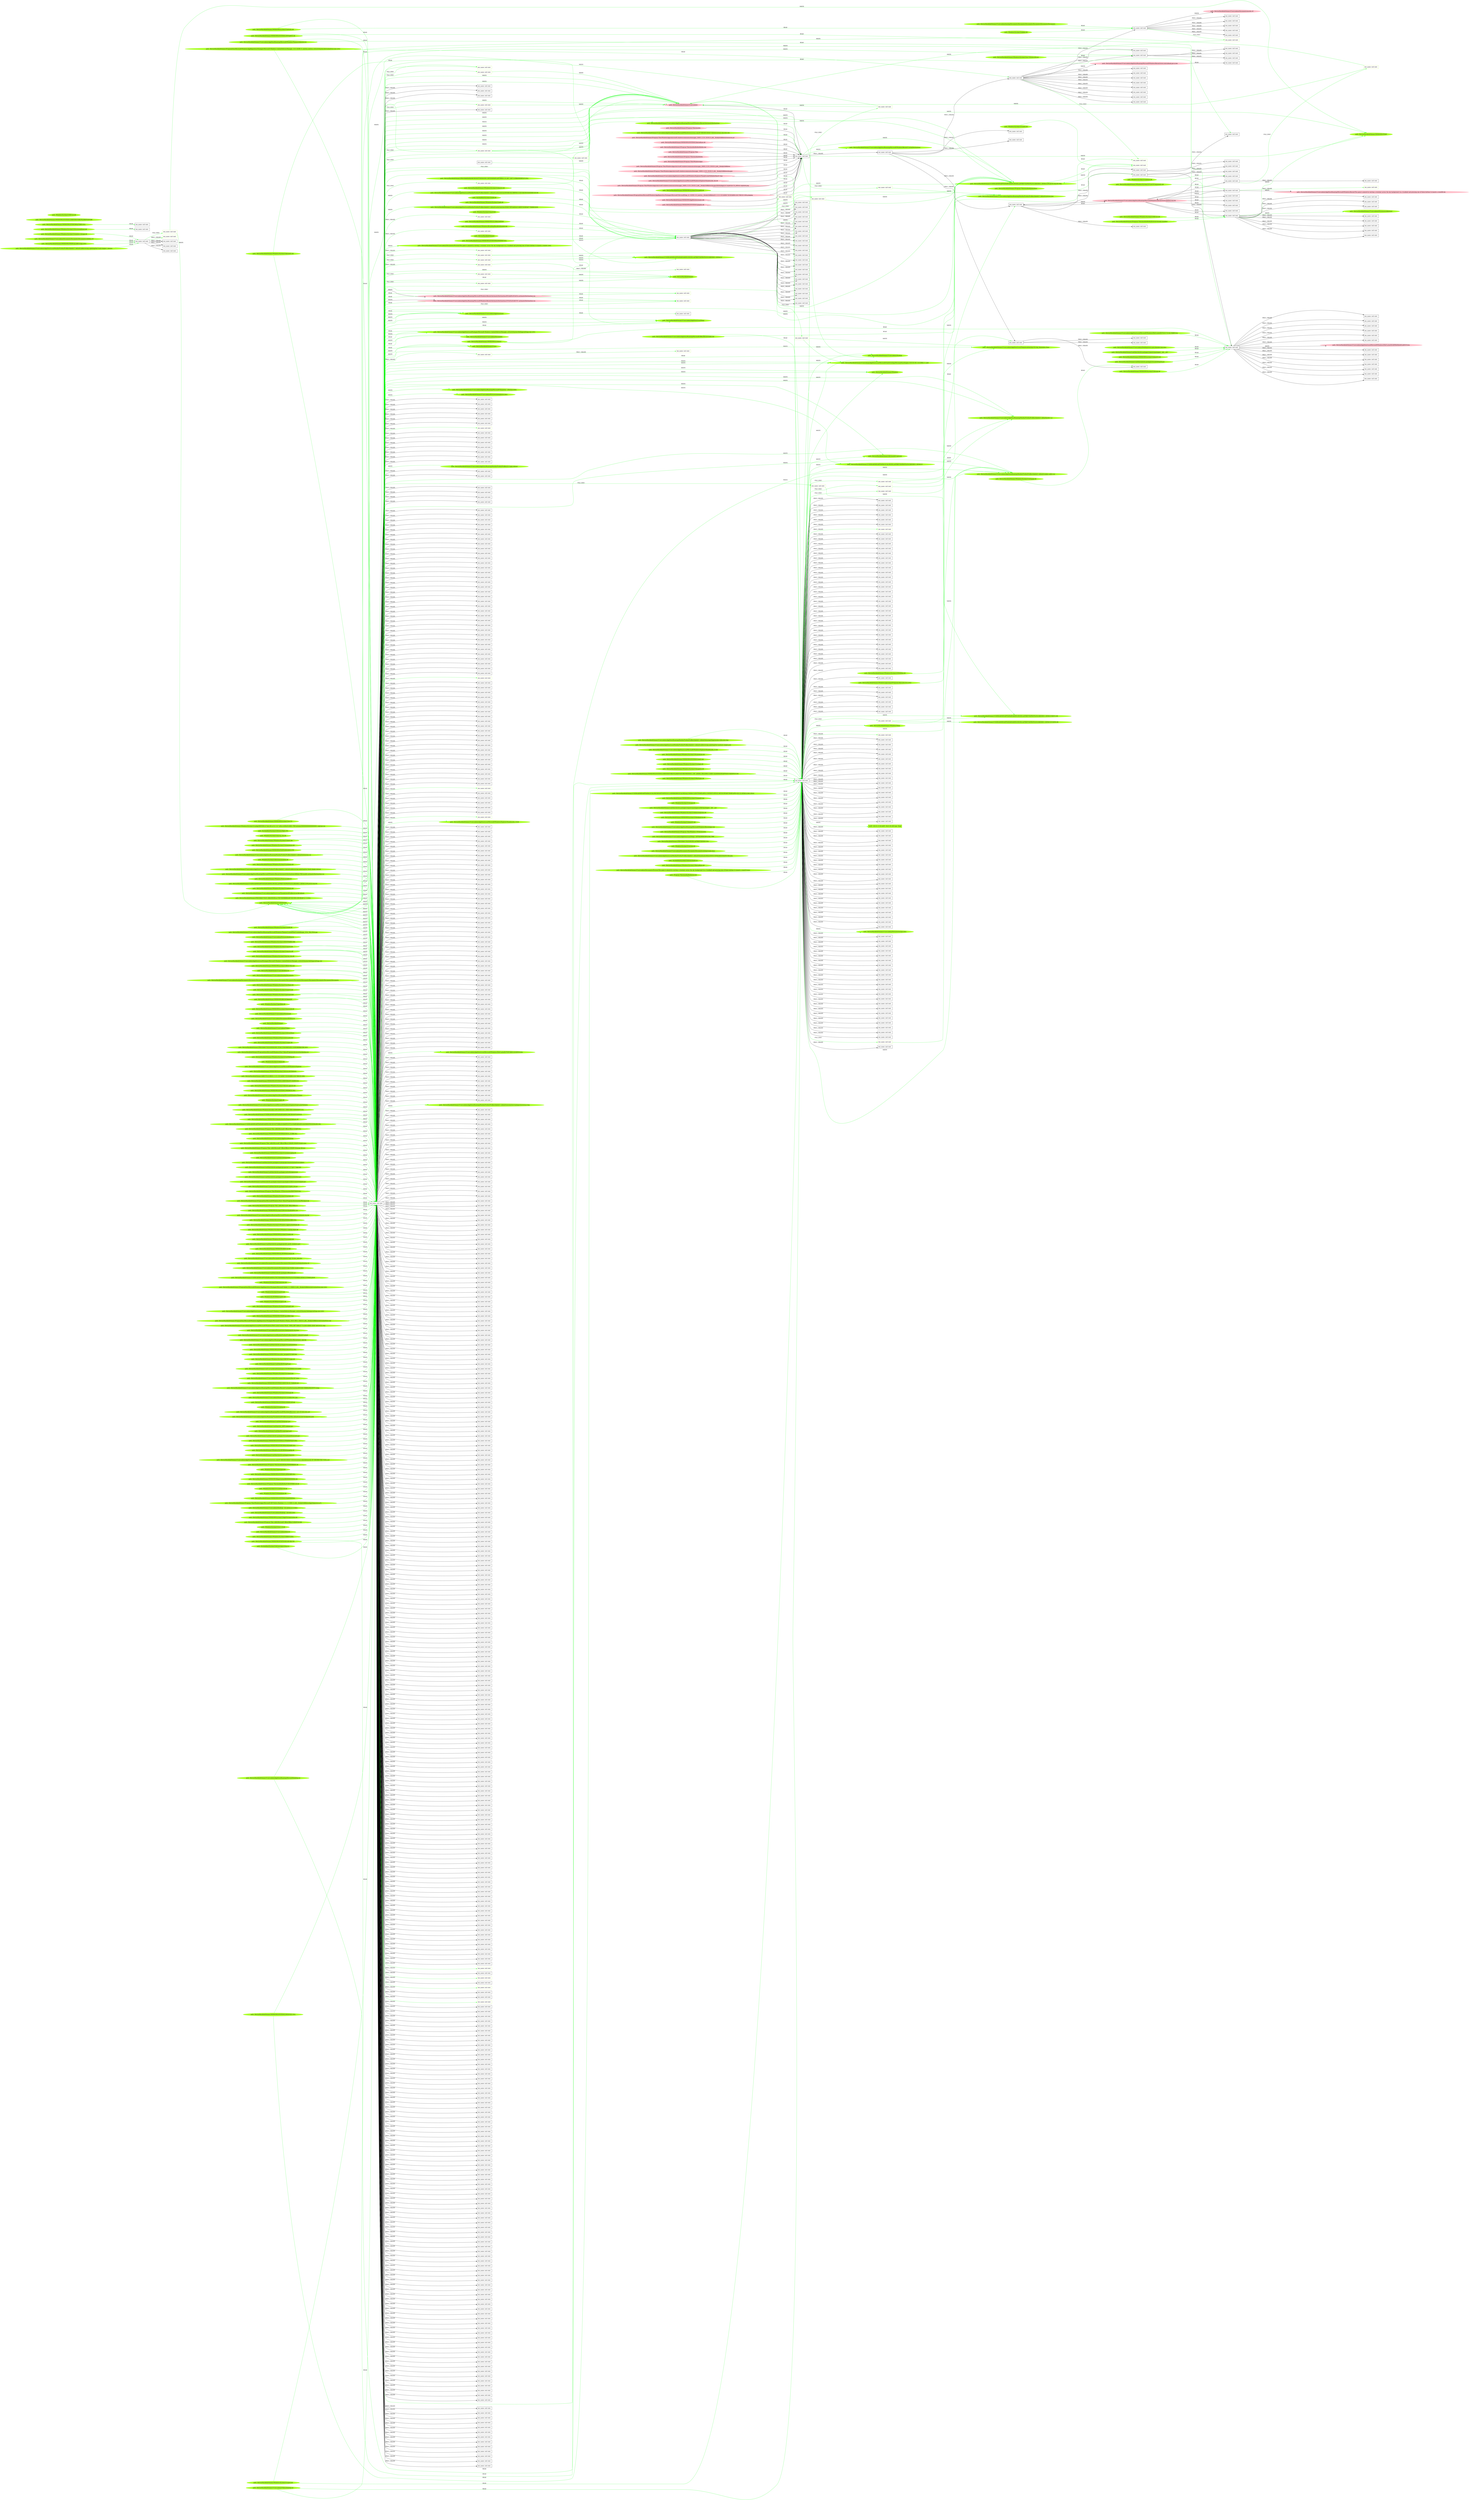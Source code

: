 digraph {
	rankdir=LR
	268 [label="exe_name: null cmd: " color=black shape=box style=solid]
	1058 [label="exe_name: null cmd: " color=greenyellow shape=box style=solid]
	268 -> 1058 [label=FILE_EXEC color=green]
	738 [label="exe_name: null cmd: " color=black shape=box style=solid]
	1065 [label="exe_name: null cmd: " color=greenyellow shape=box style=solid]
	738 -> 1065 [label=FILE_EXEC color=green]
	738 [label="exe_name: null cmd: " color=black shape=box style=solid]
	1070 [label="exe_name: null cmd: " color=greenyellow shape=box style=solid]
	738 -> 1070 [label=FILE_EXEC color=green]
	738 [label="exe_name: null cmd: " color=black shape=box style=solid]
	1090 [label="exe_name: null cmd: " color=greenyellow shape=box style=solid]
	738 -> 1090 [label=FILE_EXEC color=green]
	738 [label="exe_name: null cmd: " color=black shape=box style=solid]
	1099 [label="exe_name: null cmd: " color=greenyellow shape=box style=solid]
	738 -> 1099 [label=FILE_EXEC color=green]
	738 [label="exe_name: null cmd: " color=black shape=box style=solid]
	1109 [label="exe_name: null cmd: " color=greenyellow shape=box style=solid]
	738 -> 1109 [label=FILE_EXEC color=green]
	738 [label="exe_name: null cmd: " color=black shape=box style=solid]
	1125 [label="exe_name: null cmd: " color=greenyellow shape=box style=solid]
	738 -> 1125 [label=FILE_EXEC color=green]
	775 [label="exe_name: null cmd: " color=black shape=box style=solid]
	1137 [label="exe_name: null cmd: " color=greenyellow shape=box style=solid]
	775 -> 1137 [label=FILE_EXEC color=green]
	775 [label="exe_name: null cmd: " color=black shape=box style=solid]
	1149 [label="exe_name: null cmd: " color=greenyellow shape=box style=solid]
	775 -> 1149 [label=FILE_EXEC color=green]
	775 [label="exe_name: null cmd: " color=black shape=box style=solid]
	1173 [label="exe_name: null cmd: " color=greenyellow shape=box style=solid]
	775 -> 1173 [label=FILE_EXEC color=green]
	775 [label="exe_name: null cmd: " color=black shape=box style=solid]
	1179 [label="exe_name: null cmd: " color=greenyellow shape=box style=solid]
	775 -> 1179 [label=FILE_EXEC color=green]
	775 [label="exe_name: null cmd: " color=black shape=box style=solid]
	1194 [label="exe_name: null cmd: " color=greenyellow shape=box style=solid]
	775 -> 1194 [label=FILE_EXEC color=green]
	775 [label="exe_name: null cmd: " color=black shape=box style=solid]
	1196 [label="exe_name: null cmd: " color=greenyellow shape=box style=solid]
	775 -> 1196 [label=FILE_EXEC color=green]
	775 [label="exe_name: null cmd: " color=black shape=box style=solid]
	1242 [label="exe_name: null cmd: " color=greenyellow shape=box style=solid]
	775 -> 1242 [label=FILE_EXEC color=green]
	775 [label="exe_name: null cmd: " color=black shape=box style=solid]
	1246 [label="exe_name: null cmd: " color=greenyellow shape=box style=solid]
	775 -> 1246 [label=FILE_EXEC color=green]
	775 [label="exe_name: null cmd: " color=black shape=box style=solid]
	1266 [label="exe_name: null cmd: " color=greenyellow shape=box style=solid]
	775 -> 1266 [label=FILE_EXEC color=green]
	775 [label="exe_name: null cmd: " color=black shape=box style=solid]
	1273 [label="exe_name: null cmd: " color=greenyellow shape=box style=solid]
	775 -> 1273 [label=FILE_EXEC color=green]
	775 [label="exe_name: null cmd: " color=black shape=box style=solid]
	1298 [label="exe_name: null cmd: " color=greenyellow shape=box style=solid]
	775 -> 1298 [label=FILE_EXEC color=green]
	775 [label="exe_name: null cmd: " color=black shape=box style=solid]
	1307 [label="exe_name: null cmd: " color=greenyellow shape=box style=solid]
	775 -> 1307 [label=FILE_EXEC color=green]
	775 [label="exe_name: null cmd: " color=black shape=box style=solid]
	1355 [label="exe_name: null cmd: " color=greenyellow shape=box style=solid]
	775 -> 1355 [label=FILE_EXEC color=green]
	775 [label="exe_name: null cmd: " color=black shape=box style=solid]
	1400 [label="exe_name: null cmd: " color=greenyellow shape=box style=solid]
	775 -> 1400 [label=FILE_EXEC color=green]
	784 [label="exe_name: null cmd: " color=black shape=box style=solid]
	1415 [label="exe_name: null cmd: " color=greenyellow shape=box style=solid]
	784 -> 1415 [label=FILE_EXEC color=green]
	36 [label="exe_name: null cmd: " color=black shape=box style=solid]
	1426 [label="exe_name: null cmd: " color=greenyellow shape=box style=solid]
	36 -> 1426 [label=FILE_EXEC color=green]
	852 [label="exe_name: null cmd: " color=black shape=box style=solid]
	1439 [label="exe_name: null cmd: " color=greenyellow shape=box style=solid]
	852 -> 1439 [label=FILE_EXEC color=green]
	852 [label="exe_name: null cmd: " color=black shape=box style=solid]
	1447 [label="exe_name: null cmd: " color=greenyellow shape=box style=solid]
	852 -> 1447 [label=FILE_EXEC color=green]
	54 [label="exe_name: null cmd: " color=black shape=box style=solid]
	1453 [label="exe_name: null cmd: " color=greenyellow shape=box style=solid]
	54 -> 1453 [label=FILE_EXEC color=green]
	809 [label="exe_name: null cmd: " color=black shape=box style=solid]
	1460 [label="exe_name: null cmd: " color=greenyellow shape=box style=solid]
	809 -> 1460 [label=FILE_EXEC color=green]
	1147 [label="path: /Device/HarddiskVolume2/Users/admin/AppData/Roaming/Microsoft/Windows/Themes/slideshow.ini" color=greenyellow shape=oval style=filled]
	775 [label="exe_name: null cmd: " color=black shape=box style=solid]
	1147 -> 775 [label=READ color=green]
	1436 [label="path: /Device/HarddiskVolume2/Windows/Branding/BaseBrd/basebrd.dll" color=greenyellow shape=oval style=filled]
	852 [label="exe_name: null cmd: " color=black shape=box style=solid]
	1436 -> 852 [label=READ color=green]
	1212 [label="path: /Device/HarddiskVolume2/Users/admin/AppData/Roaming/Microsoft/Windows/Themes/CachedFiles/CachedImage_1024_768_POS4.jpg" color=greenyellow shape=oval style=filled]
	775 [label="exe_name: null cmd: " color=black shape=box style=solid]
	1212 -> 775 [label=READ color=green]
	882 [label="path: /Device/HarddiskVolume2/Users/admin/AppData/Roaming/Microsoft/Windows/Recent/AutomaticDestinations/f01b4d95cf55d32a.automaticDestinations-ms" color=pink shape=oval style=filled]
	775 [label="exe_name: null cmd: " color=black shape=box style=solid]
	882 -> 775 [label=READ color=green]
	1437 [label="path: /Device/HarddiskVolume4" color=greenyellow shape=oval style=filled]
	852 [label="exe_name: null cmd: " color=black shape=box style=solid]
	1437 -> 852 [label=READ color=green]
	1081 [label="path: /Device/HarddiskVolume2/Users/admin/AppData/Roaming/Microsoft/desktop.ini" color=greenyellow shape=oval style=filled]
	775 [label="exe_name: null cmd: " color=black shape=box style=solid]
	1081 -> 775 [label=READ color=green]
	1216 [label="path: /Device/HarddiskVolume2/Users/admin/Pictures/desktop.ini" color=greenyellow shape=oval style=filled]
	775 [label="exe_name: null cmd: " color=black shape=box style=solid]
	1216 -> 775 [label=READ color=green]
	1147 [label="path: /Device/HarddiskVolume2/Users/admin/AppData/Roaming/Microsoft/Windows/Themes/slideshow.ini" color=greenyellow shape=oval style=filled]
	834 [label="exe_name: null cmd: " color=black shape=box style=solid]
	1147 -> 834 [label=READ color=green]
	1152 [label="path: /Device/HarddiskVolume2/Windows/System32/HOSTNAME.EXE" color=greenyellow shape=oval style=filled]
	775 [label="exe_name: null cmd: " color=black shape=box style=solid]
	1152 -> 775 [label=READ color=green]
	1306 [label="path: /Device/HarddiskVolume2/Windows/System32/rpcrt4.dll" color=greenyellow shape=oval style=filled]
	775 [label="exe_name: null cmd: " color=black shape=box style=solid]
	1306 -> 775 [label=READ color=green]
	1164 [label="path: /Device/HarddiskVolume2/Windows/System32/win32u.dll" color=greenyellow shape=oval style=filled]
	775 [label="exe_name: null cmd: " color=black shape=box style=solid]
	1164 -> 775 [label=READ color=green]
	1251 [label="path: /Device/HarddiskVolume2/Windows/System32/msvcp_win.dll" color=greenyellow shape=oval style=filled]
	775 [label="exe_name: null cmd: " color=black shape=box style=solid]
	1251 -> 775 [label=READ color=green]
	1474 [label="path: /Device/HarddiskVolume2/WINDOWS/system32/oleaut32.dll" color=greenyellow shape=oval style=filled]
	769 [label="exe_name: null cmd: " color=black shape=box style=solid]
	1474 -> 769 [label=READ color=green]
	1076 [label="path: /Device/HarddiskVolume2/Windows/System32/framedynos.dll" color=greenyellow shape=oval style=filled]
	738 [label="exe_name: null cmd: " color=black shape=box style=solid]
	1076 -> 738 [label=READ color=green]
	1116 [label="path: /Device/HarddiskVolume2/WINDOWS/SYSTEM32/ole32.dll" color=greenyellow shape=oval style=filled]
	738 [label="exe_name: null cmd: " color=black shape=box style=solid]
	1116 -> 738 [label=READ color=green]
	1193 [label="path: /Device/HarddiskVolume2/Users/admin/AppData/Local/Packages/Microsoft.Windows.ContentDeliveryManager_cw5n1h2txyewy/Settings/settings.dat" color=greenyellow shape=oval style=filled]
	775 [label="exe_name: null cmd: " color=black shape=box style=solid]
	1193 -> 775 [label=READ color=green]
	1337 [label="path: /Device/HarddiskVolume2/ProgramData/Microsoft/Windows/AppRepository/Packages/Microsoft.Windows.ContentDeliveryManager_10.0.16299.15_neutral_neutral_cw5n1h2txyewy/ActivationStore.dat.LOG2" color=greenyellow shape=oval style=filled]
	775 [label="exe_name: null cmd: " color=black shape=box style=solid]
	1337 -> 775 [label=READ color=green]
	1295 [label="path: /Device/HarddiskVolume2/Users/admin/AppData/Local/Packages/Microsoft.Windows.ContentDeliveryManager_cw5n1h2txyewy/Settings/settings.dat.LOG1" color=greenyellow shape=oval style=filled]
	775 [label="exe_name: null cmd: " color=black shape=box style=solid]
	1295 -> 775 [label=READ color=green]
	1338 [label="path: /Device/HarddiskVolume2/WINDOWS/system32/RESUTILS.dll" color=greenyellow shape=oval style=filled]
	775 [label="exe_name: null cmd: " color=black shape=box style=solid]
	1338 -> 775 [label=READ color=green]
	775 [label="exe_name: null cmd: " color=black shape=box style=solid]
	1295 [label="path: /Device/HarddiskVolume2/Users/admin/AppData/Local/Packages/Microsoft.Windows.ContentDeliveryManager_cw5n1h2txyewy/Settings/settings.dat.LOG1" color=greenyellow shape=oval style=filled]
	775 -> 1295 [label=WRITE color=green]
	1280 [label="path: /Device/HarddiskVolume2/Users/admin/Documents" color=greenyellow shape=oval style=filled]
	775 [label="exe_name: null cmd: " color=black shape=box style=solid]
	1280 -> 775 [label=READ color=green]
	1139 [label="path: /Device/HarddiskVolume2/Users/desktop.ini" color=greenyellow shape=oval style=filled]
	775 [label="exe_name: null cmd: " color=black shape=box style=solid]
	1139 -> 775 [label=READ color=green]
	1168 [label="path: /Device/HarddiskVolume2/Users" color=greenyellow shape=oval style=filled]
	775 [label="exe_name: null cmd: " color=black shape=box style=solid]
	1168 -> 775 [label=READ color=green]
	1411 [label="path: /Device/HarddiskVolume2/Users/admin/backup/Documents" color=greenyellow shape=oval style=filled]
	775 [label="exe_name: null cmd: " color=black shape=box style=solid]
	1411 -> 775 [label=READ color=green]
	1457 [label="path: /Device/HarddiskVolume2/Users/admin/backup/Documents/Documents/Documents/Documents/Documents/Documents" color=greenyellow shape=oval style=filled]
	809 [label="exe_name: null cmd: " color=black shape=box style=solid]
	1457 -> 809 [label=READ color=green]
	1286 [label="path: /Device/HarddiskVolume2/Users/admin/backup/Documents/Documents/Documents/Documents/Documents/Documents/Documents/Documents/Documents/Documents/Documents/Documents/Documents" color=greenyellow shape=oval style=filled]
	775 [label="exe_name: null cmd: " color=black shape=box style=solid]
	1286 -> 775 [label=READ color=green]
	1185 [label="path: /Device/HarddiskVolume2/Windows/System32/ntdll.dll" color=greenyellow shape=oval style=filled]
	775 [label="exe_name: null cmd: " color=black shape=box style=solid]
	1185 -> 775 [label=READ color=green]
	1167 [label="path: /Device/HarddiskVolume2/Windows/System32/ucrtbase.dll" color=greenyellow shape=oval style=filled]
	775 [label="exe_name: null cmd: " color=black shape=box style=solid]
	1167 -> 775 [label=READ color=green]
	1282 [label="path: /Device/HarddiskVolume2/Windows/System32/user32.dll" color=greenyellow shape=oval style=filled]
	775 [label="exe_name: null cmd: " color=black shape=box style=solid]
	1282 -> 775 [label=READ color=green]
	1306 [label="path: /Device/HarddiskVolume2/Windows/System32/rpcrt4.dll" color=greenyellow shape=oval style=filled]
	775 [label="exe_name: null cmd: " color=black shape=box style=solid]
	1306 -> 775 [label=READ color=green]
	1130 [label="path: /Device/HarddiskVolume2/Windows/System32/sspicli.dll" color=greenyellow shape=oval style=filled]
	738 [label="exe_name: null cmd: " color=black shape=box style=solid]
	1130 -> 738 [label=READ color=green]
	1057 [label="path: /Device/HarddiskVolume2/Windows/System32/windows.storage.dll" color=greenyellow shape=oval style=filled]
	268 [label="exe_name: null cmd: " color=black shape=box style=solid]
	1057 -> 268 [label=READ color=green]
	1325 [label="path: /Device/HarddiskVolume2/Windows/System32/powrprof.dll" color=greenyellow shape=oval style=filled]
	775 [label="exe_name: null cmd: " color=black shape=box style=solid]
	1325 -> 775 [label=READ color=green]
	1133 [label="path: /Device/HarddiskVolume2/Users/admin/AppData/Local" color=greenyellow shape=oval style=filled]
	775 [label="exe_name: null cmd: " color=black shape=box style=solid]
	1133 -> 775 [label=READ color=green]
	1140 [label="path: /Device/HarddiskVolume2/WINDOWS/REGISTRATION" color=greenyellow shape=oval style=filled]
	775 [label="exe_name: null cmd: " color=black shape=box style=solid]
	1140 -> 775 [label=READ color=green]
	1433 [label="path: /Device/HarddiskVolume2/Windows/System32/SHCore.dll" color=greenyellow shape=oval style=filled]
	834 [label="exe_name: null cmd: " color=black shape=box style=solid]
	1433 -> 834 [label=READ color=green]
	1342 [label="path: /Windows/System32/perfdisk.dll" color=greenyellow shape=oval style=filled]
	775 [label="exe_name: null cmd: " color=black shape=box style=solid]
	1342 -> 775 [label=READ color=green]
	1365 [label="path: /Device/HarddiskVolume2/Windows/System32/kernel32.dll" color=greenyellow shape=oval style=filled]
	852 [label="exe_name: null cmd: " color=black shape=box style=solid]
	1365 -> 852 [label=READ color=green]
	1074 [label="path: /Device/HarddiskVolume2/Windows/System32/wshqos.dll" color=greenyellow shape=oval style=filled]
	738 [label="exe_name: null cmd: " color=black shape=box style=solid]
	1074 -> 738 [label=READ color=green]
	1228 [label="path: /Device/HarddiskVolume2/WINDOWS/system32/mswsock.dll" color=greenyellow shape=oval style=filled]
	775 [label="exe_name: null cmd: " color=black shape=box style=solid]
	1228 -> 775 [label=READ color=green]
	1371 [label="path: /Device/HarddiskVolume2/Users/admin/Downloads" color=greenyellow shape=oval style=filled]
	775 [label="exe_name: null cmd: " color=black shape=box style=solid]
	1371 -> 775 [label=READ color=green]
	1123 [label="path: /Device/HarddiskVolume2/Users/admin/Videos/desktop.ini" color=greenyellow shape=oval style=filled]
	775 [label="exe_name: null cmd: " color=black shape=box style=solid]
	1123 -> 775 [label=READ color=green]
	1334 [label="path: /Device/HarddiskVolume2/Users/admin/Documents/desktop.ini" color=greenyellow shape=oval style=filled]
	775 [label="exe_name: null cmd: " color=black shape=box style=solid]
	1334 -> 775 [label=READ color=green]
	1387 [label="path: /Device/HarddiskVolume1" color=greenyellow shape=oval style=filled]
	775 [label="exe_name: null cmd: " color=black shape=box style=solid]
	1387 -> 775 [label=READ color=green]
	1017 [label="path: /Device/HarddiskVolume2/Users/admin" color=pink shape=oval style=filled]
	738 [label="exe_name: null cmd: " color=black shape=box style=solid]
	1017 -> 738 [label=READ color=green]
	1093 [label="path: /Device/HarddiskVolume2/Users/admin/Desktop" color=greenyellow shape=oval style=filled]
	775 [label="exe_name: null cmd: " color=black shape=box style=solid]
	1093 -> 775 [label=READ color=green]
	1331 [label="path: /Device/HarddiskVolume2/Users/admin/Videos" color=greenyellow shape=oval style=filled]
	775 [label="exe_name: null cmd: " color=black shape=box style=solid]
	1331 -> 775 [label=READ color=green]
	1230 [label="path: /Device/HarddiskVolume2/WINDOWS/System32/DriverStore" color=greenyellow shape=oval style=filled]
	775 [label="exe_name: null cmd: " color=black shape=box style=solid]
	1230 -> 775 [label=READ color=green]
	1230 [label="path: /Device/HarddiskVolume2/WINDOWS/System32/DriverStore" color=greenyellow shape=oval style=filled]
	775 [label="exe_name: null cmd: " color=black shape=box style=solid]
	1230 -> 775 [label=READ color=green]
	1365 [label="path: /Device/HarddiskVolume2/Windows/System32/kernel32.dll" color=greenyellow shape=oval style=filled]
	775 [label="exe_name: null cmd: " color=black shape=box style=solid]
	1365 -> 775 [label=READ color=green]
	1268 [label="path: /Device/HarddiskVolume2/Windows/Fonts/staticcache.dat" color=greenyellow shape=oval style=filled]
	775 [label="exe_name: null cmd: " color=black shape=box style=solid]
	1268 -> 775 [label=READ color=green]
	1203 [label="path: /Device/HarddiskVolume2/Windows/System32/aepic.dll" color=greenyellow shape=oval style=filled]
	775 [label="exe_name: null cmd: " color=black shape=box style=solid]
	1203 -> 775 [label=READ color=green]
	1086 [label="path: /Device/HarddiskVolume2/Windows/System32/imageres.dll" color=greenyellow shape=oval style=filled]
	738 [label="exe_name: null cmd: " color=black shape=box style=solid]
	1086 -> 738 [label=READ color=green]
	1097 [label="path: /Device/HarddiskVolume2/WINDOWS/SYSTEM32/DRIVERSTORE/FILEREPOSITORY/PRNMS011.INF_AMD64_98454FBCC35BDC3A/AMD64/MSAPPMON-MANIFEST.INI" color=greenyellow shape=oval style=filled]
	738 [label="exe_name: null cmd: " color=black shape=box style=solid]
	1097 -> 738 [label=READ color=green]
	1239 [label="path: /Device/HarddiskVolume2/PROGRAM FILES/WINDOWS NT/ACCESSORIES/EN-US/WORDPAD.EXE.MUI" color=greenyellow shape=oval style=filled]
	775 [label="exe_name: null cmd: " color=black shape=box style=solid]
	1239 -> 775 [label=READ color=green]
	1056 [label="path: /Device/HarddiskVolume2/Windows/System32/CoreUIComponents.dll" color=greenyellow shape=oval style=filled]
	267 [label="exe_name: null cmd: " color=black shape=box style=solid]
	1056 -> 267 [label=READ color=green]
	1312 [label="path: /Device/HarddiskVolume2/ProgramData/Microsoft/Windows/Start Menu/Programs/Accessories/desktop.ini" color=greenyellow shape=oval style=filled]
	775 [label="exe_name: null cmd: " color=black shape=box style=solid]
	1312 -> 775 [label=READ color=green]
	1198 [label="path: /Device/HarddiskVolume2/Windows/System32/CertPolEng.dll" color=greenyellow shape=oval style=filled]
	775 [label="exe_name: null cmd: " color=black shape=box style=solid]
	1198 -> 775 [label=READ color=green]
	1467 [label="path: /Device/HarddiskVolume2/WINDOWS/System32/dnsapi.dll" color=greenyellow shape=oval style=filled]
	769 [label="exe_name: null cmd: " color=black shape=box style=solid]
	1467 -> 769 [label=READ color=green]
	1162 [label="path: /Windows/System32/wkscli.dll" color=greenyellow shape=oval style=filled]
	775 [label="exe_name: null cmd: " color=black shape=box style=solid]
	1162 -> 775 [label=READ color=green]
	1187 [label="path: /Device/HarddiskVolume2/Users/admin/AppData/Local/Microsoft/Windows/Explorer" color=greenyellow shape=oval style=filled]
	775 [label="exe_name: null cmd: " color=black shape=box style=solid]
	1187 -> 775 [label=READ color=green]
	1000 [label="path: /Device/HarddiskVolume2/Program Files/WindowsApps/microsoft.windowscommunicationsapps_16005.11231.20192.0_x64__8wekyb3d8bbwe/resources.pri" color=pink shape=oval style=filled]
	36 [label="exe_name: null cmd: " color=black shape=box style=solid]
	1000 -> 36 [label=READ color=black]
	1008 [label="path: /Device/HarddiskVolume2/Program Files" color=pink shape=oval style=filled]
	36 [label="exe_name: null cmd: " color=black shape=box style=solid]
	1008 -> 36 [label=READ color=black]
	1002 [label="path: /Device/HarddiskVolume2/Program Files/WindowsApps" color=pink shape=oval style=filled]
	36 [label="exe_name: null cmd: " color=black shape=box style=solid]
	1002 -> 36 [label=READ color=black]
	1020 [label="path: /Device/HarddiskVolume2/Program Files/WindowsApps/microsoft.windowscommunicationsapps_16005.11231.20192.0_x64__8wekyb3d8bbwe" color=pink shape=oval style=filled]
	36 [label="exe_name: null cmd: " color=black shape=box style=solid]
	1020 -> 36 [label=READ color=black]
	1005 [label="path: /Device/HarddiskVolume2/Program Files/WindowsApps/microsoft.windowscommunicationsapps_16005.11231.20192.0_x64__8wekyb3d8bbwe/images" color=pink shape=oval style=filled]
	36 [label="exe_name: null cmd: " color=black shape=box style=solid]
	1005 -> 36 [label=READ color=black]
	1017 [label="path: /Device/HarddiskVolume2/Users/admin" color=pink shape=oval style=filled]
	36 [label="exe_name: null cmd: " color=black shape=box style=solid]
	1017 -> 36 [label=READ color=black]
	1133 [label="path: /Device/HarddiskVolume2/Users/admin/AppData/Local" color=greenyellow shape=oval style=filled]
	82 [label="exe_name: null cmd: " color=black shape=box style=solid]
	1133 -> 82 [label=READ color=green]
	1006 [label="path: /Device/HarddiskVolume2/Users/admin/AppData/Local/Microsoft/Windows/Explorer/ThumbCacheToDelete/thm3C.tmp" color=pink shape=oval style=filled]
	36 [label="exe_name: null cmd: " color=black shape=box style=solid]
	1006 -> 36 [label=READ color=black]
	999 [label="path: /Device/HarddiskVolume2/Users/admin/AppData/Local/Microsoft/Windows/Explorer/thumbcache_idx.db" color=pink shape=oval style=filled]
	36 [label="exe_name: null cmd: " color=black shape=box style=solid]
	999 -> 36 [label=READ color=black]
	1012 [label="path: /Device/HarddiskVolume2/Program Files/WindowsApps/microsoft.windowscommunicationsapps_16005.11231.20192.0_x64__8wekyb3d8bbwe/images/HxMailAppList.targetsize-24_altform-unplated.png" color=pink shape=oval style=filled]
	36 [label="exe_name: null cmd: " color=black shape=box style=solid]
	1012 -> 36 [label=READ color=black]
	1272 [label="path: /Device/HarddiskVolume2/WINDOWS/System32/drivers/etc/lmhosts" color=greenyellow shape=oval style=filled]
	775 [label="exe_name: null cmd: " color=black shape=box style=solid]
	1272 -> 775 [label=READ color=green]
	1324 [label="path: /Device/HarddiskVolume2/$RECYCLE.BIN/S-1-5-21-231540947-922634896-4161786520-1004" color=greenyellow shape=oval style=filled]
	775 [label="exe_name: null cmd: " color=black shape=box style=solid]
	1324 -> 775 [label=READ color=green]
	876 [label="path: /Device/HarddiskVolume2/Users/admin/AppData/Roaming/Microsoft/Windows/Recent/AutomaticDestinations/5f7b5f1e01b83767.automaticDestinations-ms" color=pink shape=oval style=filled]
	775 [label="exe_name: null cmd: " color=black shape=box style=solid]
	876 -> 775 [label=READ color=green]
	1176 [label="path: /Device/HarddiskVolume2/WINDOWS/SYSTEM32/DRIVERS/ETC/SERVICES" color=greenyellow shape=oval style=filled]
	775 [label="exe_name: null cmd: " color=black shape=box style=solid]
	1176 -> 775 [label=READ color=green]
	1337 [label="path: /Device/HarddiskVolume2/ProgramData/Microsoft/Windows/AppRepository/Packages/Microsoft.Windows.ContentDeliveryManager_10.0.16299.15_neutral_neutral_cw5n1h2txyewy/ActivationStore.dat.LOG2" color=greenyellow shape=oval style=filled]
	54 [label="exe_name: null cmd: " color=black shape=box style=solid]
	1337 -> 54 [label=READ color=green]
	1281 [label="path: /Device/HarddiskVolume2/Windows/System32/kernel.appcore.dll" color=greenyellow shape=oval style=filled]
	775 [label="exe_name: null cmd: " color=black shape=box style=solid]
	1281 -> 775 [label=READ color=green]
	1254 [label="path: /Device/HarddiskVolume2/WINDOWS/SYSTEM32/MSIMG32.DLL" color=greenyellow shape=oval style=filled]
	775 [label="exe_name: null cmd: " color=black shape=box style=solid]
	1254 -> 775 [label=READ color=green]
	1350 [label="path: /Device/HarddiskVolume2/Users/admin/AppData/Roaming/Microsoft/Windows/Themes" color=greenyellow shape=oval style=filled]
	775 [label="exe_name: null cmd: " color=black shape=box style=solid]
	1350 -> 775 [label=READ color=green]
	1395 [label="path: /Device/HarddiskVolume2/WINDOWS/system32/netutils.dll" color=greenyellow shape=oval style=filled]
	809 [label="exe_name: null cmd: " color=black shape=box style=solid]
	1395 -> 809 [label=READ color=green]
	1451 [label="path: /Device/HarddiskVolume2/WINDOWS/system32" color=greenyellow shape=oval style=filled]
	852 [label="exe_name: null cmd: " color=black shape=box style=solid]
	1451 -> 852 [label=READ color=green]
	1103 [label="path: /Device/HarddiskVolume2/Windows/System32/WinTypes.dll" color=greenyellow shape=oval style=filled]
	738 [label="exe_name: null cmd: " color=black shape=box style=solid]
	1103 -> 738 [label=READ color=green]
	1418 [label="path: /Windows/System32/combase.dll" color=greenyellow shape=oval style=filled]
	787 [label="exe_name: null cmd: " color=black shape=box style=solid]
	1418 -> 787 [label=READ color=green]
	1143 [label="path: /Device/HarddiskVolume2/Users/admin/AppData/Local/Temp" color=greenyellow shape=oval style=filled]
	775 [label="exe_name: null cmd: " color=black shape=box style=solid]
	1143 -> 775 [label=READ color=green]
	1157 [label="path: /Windows/System32/aepic.dll" color=greenyellow shape=oval style=filled]
	775 [label="exe_name: null cmd: " color=black shape=box style=solid]
	1157 -> 775 [label=READ color=green]
	1123 [label="path: /Device/HarddiskVolume2/Users/admin/Videos/desktop.ini" color=greenyellow shape=oval style=filled]
	738 [label="exe_name: null cmd: " color=black shape=box style=solid]
	1123 -> 738 [label=READ color=green]
	1309 [label="path: /Device/HarddiskVolume2/Users/admin/AppData/Local/Microsoft/Windows/Explorer/IconCacheToDelete" color=greenyellow shape=oval style=filled]
	775 [label="exe_name: null cmd: " color=black shape=box style=solid]
	1309 -> 775 [label=READ color=green]
	1322 [label="path: /Device/HarddiskVolume2/WINDOWS/SYSTEM32/WTSAPI32.dll" color=greenyellow shape=oval style=filled]
	767 [label="exe_name: null cmd: " color=black shape=box style=solid]
	1322 -> 767 [label=READ color=green]
	1423 [label="path: /Device/HarddiskVolume2/WINDOWS/system32/cryptdll.dll" color=greenyellow shape=oval style=filled]
	36 [label="exe_name: null cmd: " color=black shape=box style=solid]
	1423 -> 36 [label=READ color=green]
	1081 [label="path: /Device/HarddiskVolume2/Users/admin/AppData/Roaming/Microsoft/desktop.ini" color=greenyellow shape=oval style=filled]
	738 [label="exe_name: null cmd: " color=black shape=box style=solid]
	1081 -> 738 [label=READ color=green]
	1136 [label="path: /Device/HarddiskVolume2/Windows/Installer/{90150000-0011-0000-0000-0000000FF1CE}" color=greenyellow shape=oval style=filled]
	775 [label="exe_name: null cmd: " color=black shape=box style=solid]
	1136 -> 775 [label=READ color=green]
	1241 [label="path: /Device/HarddiskVolume2/USERS/ADMIN/APPDATA/ROAMING/MICROSOFT/OFFICE" color=greenyellow shape=oval style=filled]
	775 [label="exe_name: null cmd: " color=black shape=box style=solid]
	1241 -> 775 [label=READ color=green]
	1238 [label="path: /Device/HarddiskVolume2/WINDOWS/Globalization/Sorting/sortdefault.nls" color=greenyellow shape=oval style=filled]
	775 [label="exe_name: null cmd: " color=black shape=box style=solid]
	1238 -> 775 [label=READ color=green]
	1445 [label="path: /Device/HarddiskVolume2/WINDOWS/SYSWOW64/WININET.DLL" color=greenyellow shape=oval style=filled]
	852 [label="exe_name: null cmd: " color=black shape=box style=solid]
	1445 -> 852 [label=READ color=green]
	1348 [label="path: /Device/HarddiskVolume2/USERS/ADMIN/APPDATA/ROAMING/MICROSOFT/BIBLIOGRAPHY/STYLE/HARVARDANGLIA2008OFFICEONLINE.XSL" color=greenyellow shape=oval style=filled]
	775 [label="exe_name: null cmd: " color=black shape=box style=solid]
	1348 -> 775 [label=READ color=green]
	1080 [label="path: /Device/HarddiskVolume2/USERS/ADMIN/APPDATA/LOCAL/MICROSOFT/OFFICE/15.0/WEBSERVICECACHE/ALLUSERS/CLIENTTEMPLATES.CONTENT.OFFICE.NET/SUPPORT-TEMPLATES-EN-US-MT89352992.PNG0" color=greenyellow shape=oval style=filled]
	738 [label="exe_name: null cmd: " color=black shape=box style=solid]
	1080 -> 738 [label=READ color=green]
	1289 [label="path: /Device/HarddiskVolume2/Program Files (x86)/Microsoft Office/Office15/OART.DLL" color=greenyellow shape=oval style=filled]
	775 [label="exe_name: null cmd: " color=black shape=box style=solid]
	1289 -> 775 [label=READ color=green]
	1240 [label="path: /Device/HarddiskVolume2/WINDOWS/SYSWOW64/D3D10_1CORE.DLL" color=greenyellow shape=oval style=filled]
	775 [label="exe_name: null cmd: " color=black shape=box style=solid]
	1240 -> 775 [label=READ color=green]
	1121 [label="path: /Device/HarddiskVolume2/WINDOWS/system32/mspaint.exe" color=greenyellow shape=oval style=filled]
	738 [label="exe_name: null cmd: " color=black shape=box style=solid]
	1121 -> 738 [label=READ color=green]
	1210 [label="path: /Device/HarddiskVolume2/Users/admin/AppData/Roaming" color=greenyellow shape=oval style=filled]
	775 [label="exe_name: null cmd: " color=black shape=box style=solid]
	1210 -> 775 [label=READ color=green]
	1420 [label="path: /Device/HarddiskVolume2/Users/admin/AppData/Roaming/Microsoft/Windows/Recent/AutomaticDestinations" color=greenyellow shape=oval style=filled]
	36 [label="exe_name: null cmd: " color=black shape=box style=solid]
	1420 -> 36 [label=READ color=green]
	1139 [label="path: /Device/HarddiskVolume2/Users/desktop.ini" color=greenyellow shape=oval style=filled]
	775 [label="exe_name: null cmd: " color=black shape=box style=solid]
	1139 -> 775 [label=READ color=green]
	1382 [label="path: /Device/HarddiskVolume2/Program Files (x86)/Microsoft Office/Office15/MSIPC/MSIPCEvents.man" color=greenyellow shape=oval style=filled]
	775 [label="exe_name: null cmd: " color=black shape=box style=solid]
	1382 -> 775 [label=READ color=green]
	1320 [label="path: /Device/HarddiskVolume2/Program Files (x86)/Microsoft Office/Office15/MSIPC/lt/msipc.dll.mui" color=greenyellow shape=oval style=filled]
	775 [label="exe_name: null cmd: " color=black shape=box style=solid]
	1320 -> 775 [label=READ color=green]
	1364 [label="path: /Device/HarddiskVolume2/WINDOWS/system32/coremessaging.dll" color=greenyellow shape=oval style=filled]
	775 [label="exe_name: null cmd: " color=black shape=box style=solid]
	1364 -> 775 [label=READ color=green]
	1451 [label="path: /Device/HarddiskVolume2/WINDOWS/system32" color=greenyellow shape=oval style=filled]
	769 [label="exe_name: null cmd: " color=black shape=box style=solid]
	1451 -> 769 [label=READ color=green]
	1101 [label="path: /Windows/System32/clusapi.dll" color=greenyellow shape=oval style=filled]
	738 [label="exe_name: null cmd: " color=black shape=box style=solid]
	1101 -> 738 [label=READ color=green]
	1234 [label="path: /Device/HarddiskVolume2/salt/bin/Lib/importlib" color=greenyellow shape=oval style=filled]
	775 [label="exe_name: null cmd: " color=black shape=box style=solid]
	1234 -> 775 [label=READ color=green]
	1294 [label="path: /Device/HarddiskVolume2/salt/bin/Lib/site-packages/cryptography/hazmat/primitives/ciphers" color=greenyellow shape=oval style=filled]
	775 [label="exe_name: null cmd: " color=black shape=box style=solid]
	1294 -> 775 [label=READ color=green]
	1265 [label="path: /Device/HarddiskVolume2/salt/bin/Lib/site-packages/pycparser-2.17-py2.7.egg-info" color=greenyellow shape=oval style=filled]
	775 [label="exe_name: null cmd: " color=black shape=box style=solid]
	1265 -> 775 [label=READ color=green]
	1235 [label="path: /Device/HarddiskVolume2/salt/bin/Lib/site-packages/salt/utils/openstack" color=greenyellow shape=oval style=filled]
	775 [label="exe_name: null cmd: " color=black shape=box style=solid]
	1235 -> 775 [label=READ color=green]
	1145 [label="path: /Device/HarddiskVolume2/salt/bin/Lib/site-packages/tornado/platform/interface.pyc" color=greenyellow shape=oval style=filled]
	775 [label="exe_name: null cmd: " color=black shape=box style=solid]
	1145 -> 775 [label=READ color=green]
	1472 [label="path: /Device/HarddiskVolume2/salt/bin/Lib/site-packages/requests/packages/__init__.pyc" color=greenyellow shape=oval style=filled]
	769 [label="exe_name: null cmd: " color=black shape=box style=solid]
	1472 -> 769 [label=READ color=green]
	1102 [label="path: /Device/HarddiskVolume2/salt/bin/Lib/site-packages/requests/packages/urllib3/packages/__init__.pyc" color=greenyellow shape=oval style=filled]
	738 [label="exe_name: null cmd: " color=black shape=box style=solid]
	1102 -> 738 [label=READ color=green]
	1160 [label="path: /Device/HarddiskVolume2/salt/bin/Lib/site-packages/requests/packages/urllib3/connectionpool.pyc" color=greenyellow shape=oval style=filled]
	775 [label="exe_name: null cmd: " color=black shape=box style=solid]
	1160 -> 775 [label=READ color=green]
	1209 [label="path: /Device/HarddiskVolume2/salt/bin/Lib/site-packages/asn1crypto/_int.pyc" color=greenyellow shape=oval style=filled]
	775 [label="exe_name: null cmd: " color=black shape=box style=solid]
	1209 -> 775 [label=READ color=green]
	1004 [label="path: /Device/HarddiskVolume2/ProgramData/Microsoft/Windows/AppRepository/Packages/Microsoft.MicrosoftEdge_41.16299.15.0_neutral__8wekyb3d8bbwe/S-1-5-21-231540947-922634896-4161786520-1004.pckgdep" color=pink shape=oval style=filled]
	36 [label="exe_name: null cmd: " color=black shape=box style=solid]
	1004 -> 36 [label=READ color=black]
	1014 [label="path: /Device/HarddiskVolume2/WINDOWS/AppPatch/sysmain.sdb" color=pink shape=oval style=filled]
	36 [label="exe_name: null cmd: " color=black shape=box style=solid]
	1014 -> 36 [label=READ color=black]
	1007 [label="path: /Device/HarddiskVolume2/WINDOWS/SYSTEM32/ploptin.dll" color=pink shape=oval style=filled]
	36 [label="exe_name: null cmd: " color=black shape=box style=solid]
	1007 -> 36 [label=READ color=black]
	1001 [label="path: /Device/HarddiskVolume2/WINDOWS/SYSTEM32/kernelbase.dll" color=pink shape=oval style=filled]
	36 [label="exe_name: null cmd: " color=black shape=box style=solid]
	1001 -> 36 [label=READ color=black]
	1015 [label="path: /Device/HarddiskVolume2/Program Files/mozilla/firefox/firefox.exe" color=pink shape=oval style=filled]
	36 [label="exe_name: null cmd: " color=black shape=box style=solid]
	1015 -> 36 [label=READ color=black]
	1011 [label="path: /Device/HarddiskVolume2/Program Files/mozilla/firefox" color=pink shape=oval style=filled]
	36 [label="exe_name: null cmd: " color=black shape=box style=solid]
	1011 -> 36 [label=READ color=black]
	1010 [label="path: /Device/HarddiskVolume2/Program Files/mozilla" color=pink shape=oval style=filled]
	36 [label="exe_name: null cmd: " color=black shape=box style=solid]
	1010 -> 36 [label=READ color=black]
	1397 [label="path: /Device/HarddiskVolume2/Program Files/Windows NT/Accessories/MSFTEDIT.DLL" color=greenyellow shape=oval style=filled]
	775 [label="exe_name: null cmd: " color=black shape=box style=solid]
	1397 -> 775 [label=READ color=green]
	1293 [label="path: /Device/HarddiskVolume2/Windows/System32/rmclient.dll" color=greenyellow shape=oval style=filled]
	775 [label="exe_name: null cmd: " color=black shape=box style=solid]
	1293 -> 775 [label=READ color=green]
	1153 [label="path: /Device/HarddiskVolume2/ProgramData/Microsoft/Windows/Start Menu/Programs/Accessories/Wordpad.lnk" color=greenyellow shape=oval style=filled]
	775 [label="exe_name: null cmd: " color=black shape=box style=solid]
	1153 -> 775 [label=READ color=green]
	36 [label="exe_name: null cmd: " color=black shape=box style=solid]
	38 [label="exe_name: null cmd: " color=black shape=box style=solid]
	36 -> 38 [label=PROC_CREATE color=black]
	38 [label="exe_name: null cmd: " color=black shape=box style=solid]
	42 [label="exe_name: null cmd: " color=black shape=box style=solid]
	38 -> 42 [label=PROC_CREATE color=black]
	38 [label="exe_name: null cmd: " color=black shape=box style=solid]
	54 [label="exe_name: null cmd: " color=black shape=box style=solid]
	38 -> 54 [label=PROC_CREATE color=black]
	54 [label="exe_name: null cmd: " color=black shape=box style=solid]
	791 [label="exe_name: null cmd: " color=black shape=box style=solid]
	54 -> 791 [label=PROC_CREATE color=black]
	1260 [label="path: /Device/HarddiskVolume2/Program Files (x86)/Microsoft Office/Office15" color=greenyellow shape=oval style=filled]
	775 [label="exe_name: null cmd: " color=black shape=box style=solid]
	1260 -> 775 [label=READ color=green]
	38 [label="exe_name: null cmd: " color=black shape=box style=solid]
	771 [label="exe_name: null cmd: " color=black shape=box style=solid]
	38 -> 771 [label=PROC_CREATE color=black]
	54 [label="exe_name: null cmd: " color=black shape=box style=solid]
	797 [label="exe_name: null cmd: " color=black shape=box style=solid]
	54 -> 797 [label=PROC_CREATE color=black]
	54 [label="exe_name: null cmd: " color=black shape=box style=solid]
	806 [label="exe_name: null cmd: " color=black shape=box style=solid]
	54 -> 806 [label=PROC_CREATE color=black]
	42 [label="exe_name: null cmd: " color=black shape=box style=solid]
	774 [label="exe_name: null cmd: " color=black shape=box style=solid]
	42 -> 774 [label=PROC_CREATE color=black]
	774 [label="exe_name: null cmd: " color=black shape=box style=solid]
	176 [label="exe_name: null cmd: " color=black shape=box style=solid]
	774 -> 176 [label=PROC_CREATE color=black]
	774 [label="exe_name: null cmd: " color=black shape=box style=solid]
	769 [label="exe_name: null cmd: " color=black shape=box style=solid]
	774 -> 769 [label=PROC_CREATE color=black]
	774 [label="exe_name: null cmd: " color=black shape=box style=solid]
	770 [label="exe_name: null cmd: " color=black shape=box style=solid]
	774 -> 770 [label=PROC_CREATE color=black]
	769 [label="exe_name: null cmd: " color=black shape=box style=solid]
	474 [label="exe_name: null cmd: " color=black shape=box style=solid]
	769 -> 474 [label=PROC_CREATE color=black]
	769 [label="exe_name: null cmd: " color=black shape=box style=solid]
	453 [label="exe_name: null cmd: " color=black shape=box style=solid]
	769 -> 453 [label=PROC_CREATE color=black]
	769 [label="exe_name: null cmd: " color=black shape=box style=solid]
	427 [label="exe_name: null cmd: " color=black shape=box style=solid]
	769 -> 427 [label=PROC_CREATE color=black]
	769 [label="exe_name: null cmd: " color=black shape=box style=solid]
	458 [label="exe_name: null cmd: " color=black shape=box style=solid]
	769 -> 458 [label=PROC_CREATE color=black]
	769 [label="exe_name: null cmd: " color=black shape=box style=solid]
	449 [label="exe_name: null cmd: " color=black shape=box style=solid]
	769 -> 449 [label=PROC_CREATE color=black]
	769 [label="exe_name: null cmd: " color=black shape=box style=solid]
	463 [label="exe_name: null cmd: " color=black shape=box style=solid]
	769 -> 463 [label=PROC_CREATE color=black]
	775 [label="exe_name: null cmd: " color=black shape=box style=solid]
	1346 [label="path: /Device/HarddiskVolume2/Users/admin/AppData/Roaming/Microsoft/Templates/~$Normal.dotm" color=greenyellow shape=oval style=filled]
	775 -> 1346 [label=WRITE color=green]
	769 [label="exe_name: null cmd: " color=black shape=box style=solid]
	485 [label="exe_name: null cmd: " color=black shape=box style=solid]
	769 -> 485 [label=PROC_CREATE color=black]
	769 [label="exe_name: null cmd: " color=black shape=box style=solid]
	481 [label="exe_name: null cmd: " color=black shape=box style=solid]
	769 -> 481 [label=PROC_CREATE color=black]
	42 [label="exe_name: null cmd: " color=black shape=box style=solid]
	773 [label="exe_name: null cmd: " color=black shape=box style=solid]
	42 -> 773 [label=PROC_CREATE color=black]
	769 [label="exe_name: null cmd: " color=black shape=box style=solid]
	505 [label="exe_name: null cmd: " color=black shape=box style=solid]
	769 -> 505 [label=PROC_CREATE color=black]
	769 [label="exe_name: null cmd: " color=black shape=box style=solid]
	497 [label="exe_name: null cmd: " color=black shape=box style=solid]
	769 -> 497 [label=PROC_CREATE color=black]
	769 [label="exe_name: null cmd: " color=black shape=box style=solid]
	495 [label="exe_name: null cmd: " color=black shape=box style=solid]
	769 -> 495 [label=PROC_CREATE color=black]
	769 [label="exe_name: null cmd: " color=black shape=box style=solid]
	472 [label="exe_name: null cmd: " color=black shape=box style=solid]
	769 -> 472 [label=PROC_CREATE color=black]
	769 [label="exe_name: null cmd: " color=black shape=box style=solid]
	535 [label="path: /Device/HarddiskVolume2/Users/admin/AppData/Local/Microsoft/Windows/INetCache/IE/4HPB4XNJ/ANLAHN3Y.htm" color=pink shape=oval style=filled]
	769 -> 535 [label=WRITE color=black]
	769 [label="exe_name: null cmd: " color=black shape=box style=solid]
	477 [label="exe_name: null cmd: " color=black shape=box style=solid]
	769 -> 477 [label=PROC_CREATE color=black]
	791 [label="exe_name: null cmd: " color=black shape=box style=solid]
	373 [label="exe_name: null cmd: " color=black shape=box style=solid]
	791 -> 373 [label=PROC_CREATE color=black]
	1310 [label="path: /Device/HarddiskVolume2/WINDOWS/System32/Drivers/Synth3dVsc.sys" color=greenyellow shape=oval style=filled]
	775 [label="exe_name: null cmd: " color=black shape=box style=solid]
	1310 -> 775 [label=READ color=green]
	54 [label="exe_name: null cmd: " color=black shape=box style=solid]
	811 [label="exe_name: null cmd: " color=black shape=box style=solid]
	54 -> 811 [label=PROC_CREATE color=black]
	738 [label="exe_name: null cmd: " color=black shape=box style=solid]
	1082 [label="exe_name: null cmd: " color=greenyellow shape=box style=solid]
	738 -> 1082 [label=PROC_CREATE color=green]
	791 [label="exe_name: null cmd: " color=black shape=box style=solid]
	365 [label="exe_name: null cmd: " color=black shape=box style=solid]
	791 -> 365 [label=PROC_CREATE color=black]
	1399 [label="path: /Device/HarddiskVolume2/Users/admin/AppData/Roaming/Microsoft/Windows/Recent/www.leobaeck.org.lnk" color=greenyellow shape=oval style=filled]
	775 [label="exe_name: null cmd: " color=black shape=box style=solid]
	1399 -> 775 [label=READ color=green]
	38 [label="exe_name: null cmd: " color=black shape=box style=solid]
	60 [label="exe_name: null cmd: " color=black shape=box style=solid]
	38 -> 60 [label=PROC_CREATE color=black]
	54 [label="exe_name: null cmd: " color=black shape=box style=solid]
	1021 [label="path: /Device/HarddiskVolume2/Users/admin/AppData/Roaming/Microsoft/Windows/Recent/www.centralbank.gov.cy.lnk" color=pink shape=oval style=filled]
	54 -> 1021 [label=WRITE color=black]
	1021 [label="path: /Device/HarddiskVolume2/Users/admin/AppData/Roaming/Microsoft/Windows/Recent/www.centralbank.gov.cy.lnk" color=pink shape=oval style=filled]
	385 [label="exe_name: null cmd: " color=black shape=box style=solid]
	1021 -> 385 [label=READ color=black]
	54 [label="exe_name: null cmd: " color=black shape=box style=solid]
	795 [label="exe_name: null cmd: " color=black shape=box style=solid]
	54 -> 795 [label=PROC_CREATE color=black]
	54 [label="exe_name: null cmd: " color=black shape=box style=solid]
	803 [label="exe_name: null cmd: " color=black shape=box style=solid]
	54 -> 803 [label=PROC_CREATE color=black]
	38 [label="exe_name: null cmd: " color=black shape=box style=solid]
	48 [label="exe_name: null cmd: " color=black shape=box style=solid]
	38 -> 48 [label=PROC_CREATE color=black]
	48 [label="exe_name: null cmd: " color=black shape=box style=solid]
	780 [label="exe_name: null cmd: " color=black shape=box style=solid]
	48 -> 780 [label=PROC_CREATE color=black]
	48 [label="exe_name: null cmd: " color=black shape=box style=solid]
	778 [label="exe_name: null cmd: " color=black shape=box style=solid]
	48 -> 778 [label=PROC_CREATE color=black]
	48 [label="exe_name: null cmd: " color=black shape=box style=solid]
	779 [label="exe_name: null cmd: " color=black shape=box style=solid]
	48 -> 779 [label=PROC_CREATE color=black]
	54 [label="exe_name: null cmd: " color=black shape=box style=solid]
	812 [label="exe_name: null cmd: " color=black shape=box style=solid]
	54 -> 812 [label=PROC_CREATE color=black]
	54 [label="exe_name: null cmd: " color=black shape=box style=solid]
	809 [label="exe_name: null cmd: " color=black shape=box style=solid]
	54 -> 809 [label=PROC_CREATE color=black]
	54 [label="exe_name: null cmd: " color=black shape=box style=solid]
	796 [label="exe_name: null cmd: " color=black shape=box style=solid]
	54 -> 796 [label=PROC_CREATE color=black]
	54 [label="exe_name: null cmd: " color=black shape=box style=solid]
	782 [label="exe_name: null cmd: " color=black shape=box style=solid]
	54 -> 782 [label=PROC_CREATE color=black]
	809 [label="exe_name: null cmd: " color=black shape=box style=solid]
	116 [label="exe_name: null cmd: " color=black shape=box style=solid]
	809 -> 116 [label=PROC_CREATE color=black]
	809 [label="exe_name: null cmd: " color=black shape=box style=solid]
	105 [label="exe_name: null cmd: " color=black shape=box style=solid]
	809 -> 105 [label=PROC_CREATE color=black]
	809 [label="exe_name: null cmd: " color=black shape=box style=solid]
	108 [label="exe_name: null cmd: " color=black shape=box style=solid]
	809 -> 108 [label=PROC_CREATE color=black]
	809 [label="exe_name: null cmd: " color=black shape=box style=solid]
	74 [label="exe_name: null cmd: " color=black shape=box style=solid]
	809 -> 74 [label=PROC_CREATE color=black]
	809 [label="exe_name: null cmd: " color=black shape=box style=solid]
	147 [label="exe_name: null cmd: " color=black shape=box style=solid]
	809 -> 147 [label=PROC_CREATE color=black]
	809 [label="exe_name: null cmd: " color=black shape=box style=solid]
	142 [label="path: /Device/HarddiskVolume2/Users/admin/Documents/murids.rtf" color=pink shape=oval style=filled]
	809 -> 142 [label=WRITE color=black]
	54 [label="exe_name: null cmd: " color=black shape=box style=solid]
	793 [label="exe_name: null cmd: " color=black shape=box style=solid]
	54 -> 793 [label=PROC_CREATE color=black]
	42 [label="exe_name: null cmd: " color=black shape=box style=solid]
	1029 [label="path: /Device/HarddiskVolume2/Users/admin/AppData/Roaming/Microsoft/Windows/Recent/www.txlottery.org.lnk" color=pink shape=oval style=filled]
	42 -> 1029 [label=WRITE color=black]
	1029 [label="path: /Device/HarddiskVolume2/Users/admin/AppData/Roaming/Microsoft/Windows/Recent/www.txlottery.org.lnk" color=pink shape=oval style=filled]
	42 [label="exe_name: null cmd: " color=black shape=box style=solid]
	1029 -> 42 [label=READ color=black]
	1029 [label="path: /Device/HarddiskVolume2/Users/admin/AppData/Roaming/Microsoft/Windows/Recent/www.txlottery.org.lnk" color=pink shape=oval style=filled]
	43 [label="exe_name: null cmd: " color=black shape=box style=solid]
	1029 -> 43 [label=READ color=black]
	1029 [label="path: /Device/HarddiskVolume2/Users/admin/AppData/Roaming/Microsoft/Windows/Recent/www.txlottery.org.lnk" color=pink shape=oval style=filled]
	55 [label="exe_name: null cmd: " color=black shape=box style=solid]
	1029 -> 55 [label=READ color=black]
	791 [label="exe_name: null cmd: " color=black shape=box style=solid]
	378 [label="exe_name: null cmd: " color=black shape=box style=solid]
	791 -> 378 [label=PROC_CREATE color=black]
	42 [label="exe_name: null cmd: " color=black shape=box style=solid]
	776 [label="exe_name: null cmd: " color=black shape=box style=solid]
	42 -> 776 [label=PROC_CREATE color=black]
	776 [label="exe_name: null cmd: " color=black shape=box style=solid]
	767 [label="exe_name: null cmd: " color=black shape=box style=solid]
	776 -> 767 [label=PROC_CREATE color=black]
	776 [label="exe_name: null cmd: " color=black shape=box style=solid]
	766 [label="exe_name: null cmd: " color=black shape=box style=solid]
	776 -> 766 [label=PROC_CREATE color=black]
	1296 [label="path: /Device/HarddiskVolume2/WINDOWS/SYSWOW64/WINNLSRES.DLL" color=greenyellow shape=oval style=filled]
	775 [label="exe_name: null cmd: " color=black shape=box style=solid]
	1296 -> 775 [label=READ color=green]
	1465 [label="path: /Device/HarddiskVolume2/Program Files/mozilla/firefox/fonts" color=greenyellow shape=oval style=filled]
	774 [label="exe_name: null cmd: " color=black shape=box style=solid]
	1465 -> 774 [label=READ color=green]
	1185 [label="path: /Device/HarddiskVolume2/Windows/System32/ntdll.dll" color=greenyellow shape=oval style=filled]
	775 [label="exe_name: null cmd: " color=black shape=box style=solid]
	1185 -> 775 [label=READ color=green]
	1058 [label="exe_name: null cmd: " color=greenyellow shape=box style=solid]
	1059 [label="path: /Device/HarddiskVolume2/WINDOWS/TEMP" color=greenyellow shape=oval style=filled]
	1058 -> 1059 [label=WRITE color=green]
	1322 [label="path: /Device/HarddiskVolume2/WINDOWS/SYSTEM32/WTSAPI32.dll" color=greenyellow shape=oval style=filled]
	775 [label="exe_name: null cmd: " color=black shape=box style=solid]
	1322 -> 775 [label=READ color=green]
	1362 [label="path: /Device/HarddiskVolume2/Windows/System32/Windows.ApplicationModel.dll" color=greenyellow shape=oval style=filled]
	775 [label="exe_name: null cmd: " color=black shape=box style=solid]
	1362 -> 775 [label=READ color=green]
	1428 [label="path: /Device/HarddiskVolume2/Windows/System32/StructuredQuery.dll" color=greenyellow shape=oval style=filled]
	388 [label="exe_name: null cmd: " color=black shape=box style=solid]
	1428 -> 388 [label=READ color=green]
	1199 [label="path: /Device/HarddiskVolume2/Windows/System32/Windows.Gaming.Input.dll" color=greenyellow shape=oval style=filled]
	775 [label="exe_name: null cmd: " color=black shape=box style=solid]
	1199 -> 775 [label=READ color=green]
	1392 [label="path: /Device/HarddiskVolume2/WINDOWS/system32/webio.dll" color=greenyellow shape=oval style=filled]
	775 [label="exe_name: null cmd: " color=black shape=box style=solid]
	1392 -> 775 [label=READ color=green]
	1455 [label="path: /Device/HarddiskVolume2/Windows/System32/WSDMon.dll" color=greenyellow shape=oval style=filled]
	42 [label="exe_name: null cmd: " color=black shape=box style=solid]
	1455 -> 42 [label=READ color=green]
	1124 [label="path: /Device/HarddiskVolume2/Windows/System32/wbem/wmipcima.dll" color=greenyellow shape=oval style=filled]
	738 [label="exe_name: null cmd: " color=black shape=box style=solid]
	1124 -> 738 [label=READ color=green]
	1384 [label="path: /Device/HarddiskVolume2/Windows/System32/sscoreext.dll" color=greenyellow shape=oval style=filled]
	775 [label="exe_name: null cmd: " color=black shape=box style=solid]
	1384 -> 775 [label=READ color=green]
	1259 [label="path: /Device/HarddiskVolume2/salt/bin/Lib/site-packages/psutil/_psutil_windows.pyd" color=greenyellow shape=oval style=filled]
	775 [label="exe_name: null cmd: " color=black shape=box style=solid]
	1259 -> 775 [label=READ color=green]
	1083 [label="path: /Device/HarddiskVolume2/WINDOWS/system32/tileobjserver.dll" color=greenyellow shape=oval style=filled]
	738 [label="exe_name: null cmd: " color=black shape=box style=solid]
	1083 -> 738 [label=READ color=green]
	1058 [label="exe_name: null cmd: " color=greenyellow shape=box style=solid]
	1060 [label="path: /Device/HarddiskVolume2/WINDOWS" color=greenyellow shape=oval style=filled]
	1058 -> 1060 [label=WRITE color=green]
	1227 [label="path: /Device/HarddiskVolume2/WINDOWS/RESCACHE" color=greenyellow shape=oval style=filled]
	775 [label="exe_name: null cmd: " color=black shape=box style=solid]
	1227 -> 775 [label=READ color=green]
	1419 [label="path: /Device/HarddiskVolume2/WINDOWS/SYSWOW64/TZRES.DLL" color=greenyellow shape=oval style=filled]
	34 [label="exe_name: null cmd: " color=black shape=box style=solid]
	1419 -> 34 [label=READ color=green]
	1177 [label="path: /Device/HarddiskVolume2/WINDOWS/SysWOW64/urlmon.dll" color=greenyellow shape=oval style=filled]
	775 [label="exe_name: null cmd: " color=black shape=box style=solid]
	1177 -> 775 [label=READ color=green]
	738 [label="exe_name: null cmd: " color=black shape=box style=solid]
	1071 [label="path: /Device/HarddiskVolume2/Users/admin/AppData/Roaming/Mozilla/Firefox/Profiles/lxkehh21.default/cookies.sqlite-wal" color=greenyellow shape=oval style=filled]
	738 -> 1071 [label=WRITE color=green]
	1211 [label="path: /Device/HarddiskVolume2/Users/admin/Documents/Documents/Copy of eyes_only.xlsx" color=greenyellow shape=oval style=filled]
	775 [label="exe_name: null cmd: " color=black shape=box style=solid]
	1211 -> 775 [label=READ color=green]
	1229 [label="path: /Device/HarddiskVolume2/Users/admin/Documents/Documents/Documents/Documents/anathematization.rtf" color=greenyellow shape=oval style=filled]
	775 [label="exe_name: null cmd: " color=black shape=box style=solid]
	1229 -> 775 [label=READ color=green]
	1245 [label="path: /Device/HarddiskVolume2/Users/admin/Documents/Documents/coop-studies.usask.ca.docx" color=greenyellow shape=oval style=filled]
	775 [label="exe_name: null cmd: " color=black shape=box style=solid]
	1245 -> 775 [label=READ color=green]
	1062 [label="path: /Device/HarddiskVolume2/Users/admin/Documents/Documents/Documents/cultellus.rtf" color=greenyellow shape=oval style=filled]
	268 [label="exe_name: null cmd: " color=black shape=box style=solid]
	1062 -> 268 [label=READ color=green]
	1316 [label="path: /Device/HarddiskVolume2/salt/bin/Lib/site-packages/cffi/model.pyc" color=greenyellow shape=oval style=filled]
	775 [label="exe_name: null cmd: " color=black shape=box style=solid]
	1316 -> 775 [label=READ color=green]
	1446 [label="path: /Device/HarddiskVolume2/PROGRAMDATA/MICROSOFT/WINDOWS DEFENDER/PLATFORM/4.18.1807.18075-0/X86/MSMPLICS.DLL" color=greenyellow shape=oval style=filled]
	852 [label="exe_name: null cmd: " color=black shape=box style=solid]
	1446 -> 852 [label=READ color=green]
	1396 [label="path: /Device/HarddiskVolume2/USERS/ADMIN/APPDATA/ROAMING/THUNDERBIRD/PROFILES/OYSERRK8.DEFAULT/TIMES.JSON" color=greenyellow shape=oval style=filled]
	775 [label="exe_name: null cmd: " color=black shape=box style=solid]
	1396 -> 775 [label=READ color=green]
	775 [label="exe_name: null cmd: " color=black shape=box style=solid]
	1060 [label="path: /Device/HarddiskVolume2/WINDOWS" color=greenyellow shape=oval style=filled]
	775 -> 1060 [label=WRITE color=green]
	1328 [label="path: /Windows/System32/deviceaccess.dll" color=greenyellow shape=oval style=filled]
	775 [label="exe_name: null cmd: " color=black shape=box style=solid]
	1328 -> 775 [label=READ color=green]
	775 [label="exe_name: null cmd: " color=black shape=box style=solid]
	1195 [label="path: /Device/HarddiskVolume2" color=greenyellow shape=oval style=filled]
	775 -> 1195 [label=WRITE color=green]
	1050 [label="path: /Device/HarddiskVolume2/USERS/ADMIN/APPDATA/ROAMING/MOZILLA/FIREFOX/PROFILES/LXKEHH21.DEFAULT/PLACES.SQLITE-WAL" color=greenyellow shape=oval style=filled]
	1049 [label="exe_name: null cmd: " color=greenyellow shape=box style=solid]
	1050 -> 1049 [label=READ color=green]
	1052 [label="path: /Windows/System32/rsaenh.dll" color=greenyellow shape=oval style=filled]
	1049 [label="exe_name: null cmd: " color=greenyellow shape=box style=solid]
	1052 -> 1049 [label=READ color=green]
	1049 [label="exe_name: null cmd: " color=greenyellow shape=box style=solid]
	1050 [label="path: /Device/HarddiskVolume2/USERS/ADMIN/APPDATA/ROAMING/MOZILLA/FIREFOX/PROFILES/LXKEHH21.DEFAULT/PLACES.SQLITE-WAL" color=greenyellow shape=oval style=filled]
	1049 -> 1050 [label=WRITE color=green]
	775 [label="exe_name: null cmd: " color=black shape=box style=solid]
	1071 [label="path: /Device/HarddiskVolume2/Users/admin/AppData/Roaming/Mozilla/Firefox/Profiles/lxkehh21.default/cookies.sqlite-wal" color=greenyellow shape=oval style=filled]
	775 -> 1071 [label=WRITE color=green]
	775 [label="exe_name: null cmd: " color=black shape=box style=solid]
	1068 [label="path: /Device/HarddiskVolume2/Users/admin/AppData/Roaming/Mozilla/Firefox/Profiles/lxkehh21.default/prefs-1.js" color=greenyellow shape=oval style=filled]
	775 -> 1068 [label=WRITE color=green]
	1295 [label="path: /Device/HarddiskVolume2/Users/admin/AppData/Local/Packages/Microsoft.Windows.ContentDeliveryManager_cw5n1h2txyewy/Settings/settings.dat.LOG1" color=greenyellow shape=oval style=filled]
	775 [label="exe_name: null cmd: " color=black shape=box style=solid]
	1295 -> 775 [label=READ color=green]
	1194 [label="exe_name: null cmd: " color=greenyellow shape=box style=solid]
	1195 [label="path: /Device/HarddiskVolume2" color=greenyellow shape=oval style=filled]
	1194 -> 1195 [label=WRITE color=green]
	834 [label="exe_name: null cmd: " color=black shape=box style=solid]
	1432 [label="path: /Device/HarddiskVolume2/Users/admin/Pictures/archflatterer" color=greenyellow shape=oval style=filled]
	834 -> 1432 [label=WRITE color=green]
	775 [label="exe_name: null cmd: " color=black shape=box style=solid]
	1192 [label="path: /Device/HarddiskVolume2/Users/admin/Pictures/nonexplosive.docx" color=greenyellow shape=oval style=filled]
	775 -> 1192 [label=WRITE color=green]
	1181 [label="path: /Device/HarddiskVolume2/ProgramData/Microsoft/Windows/AppRepository/Packages/Microsoft.Wallet_2.2.18065.0_x64__8wekyb3d8bbwe/ActivationStore.dat.LOG1" color=greenyellow shape=oval style=filled]
	775 [label="exe_name: null cmd: " color=black shape=box style=solid]
	1181 -> 775 [label=READ color=green]
	1255 [label="path: /Windows/System32/user32.dll" color=greenyellow shape=oval style=filled]
	775 [label="exe_name: null cmd: " color=black shape=box style=solid]
	1255 -> 775 [label=READ color=green]
	1369 [label="path: /Windows/SysWOW64/crypt32.dll" color=greenyellow shape=oval style=filled]
	775 [label="exe_name: null cmd: " color=black shape=box style=solid]
	1369 -> 775 [label=READ color=green]
	1189 [label="path: /Windows/SysWOW64/wtsapi32.dll" color=greenyellow shape=oval style=filled]
	775 [label="exe_name: null cmd: " color=black shape=box style=solid]
	1189 -> 775 [label=READ color=green]
	1164 [label="path: /Device/HarddiskVolume2/Windows/System32/win32u.dll" color=greenyellow shape=oval style=filled]
	775 [label="exe_name: null cmd: " color=black shape=box style=solid]
	1164 -> 775 [label=READ color=green]
	1385 [label="path: /Device/HarddiskVolume2/Windows/System32/advapi32.dll" color=greenyellow shape=oval style=filled]
	775 [label="exe_name: null cmd: " color=black shape=box style=solid]
	1385 -> 775 [label=READ color=green]
	775 [label="exe_name: null cmd: " color=black shape=box style=solid]
	1068 [label="path: /Device/HarddiskVolume2/Users/admin/AppData/Roaming/Mozilla/Firefox/Profiles/lxkehh21.default/prefs-1.js" color=greenyellow shape=oval style=filled]
	775 -> 1068 [label=WRITE color=green]
	1226 [label="path: /Device/HarddiskVolume2/Users/admin/AppData/Local/Packages/Microsoft.Windows.ContentDeliveryManager_cw5n1h2txyewy/Settings/settings.dat.LOG2" color=greenyellow shape=oval style=filled]
	775 [label="exe_name: null cmd: " color=black shape=box style=solid]
	1226 -> 775 [label=READ color=green]
	1386 [label="path: /Device/HarddiskVolume2/WINDOWS/TEMP/amc4BA5.tmp" color=greenyellow shape=oval style=filled]
	775 [label="exe_name: null cmd: " color=black shape=box style=solid]
	1386 -> 775 [label=READ color=green]
	1064 [label="path: /Device/HarddiskVolume2/WINDOWS/TEMP/amc4BC6.tmp.LOG1" color=greenyellow shape=oval style=filled]
	268 [label="exe_name: null cmd: " color=black shape=box style=solid]
	1064 -> 268 [label=READ color=green]
	1087 [label="path: /Windows/System32/oleaut32.dll" color=greenyellow shape=oval style=filled]
	738 [label="exe_name: null cmd: " color=black shape=box style=solid]
	1087 -> 738 [label=READ color=green]
	1354 [label="path: /Device/HarddiskVolume2/ProgramData/Microsoft/Windows/AppRepository/Packages/Microsoft.Windows.Photos_2019.19011.19410.0_x64__8wekyb3d8bbwe/ActivationStore.dat" color=greenyellow shape=oval style=filled]
	775 [label="exe_name: null cmd: " color=black shape=box style=solid]
	1354 -> 775 [label=READ color=green]
	1099 [label="exe_name: null cmd: " color=greenyellow shape=box style=solid]
	1068 [label="path: /Device/HarddiskVolume2/Users/admin/AppData/Roaming/Mozilla/Firefox/Profiles/lxkehh21.default/prefs-1.js" color=greenyellow shape=oval style=filled]
	1099 -> 1068 [label=WRITE color=green]
	1373 [label="path: /Device/HarddiskVolume2/Users/admin/AppData/Local/Microsoft/Windows/INetCache/Content.Word/~WRS{5BF7A064-E774-4565-8D8D-2EDE7A935023}.tmp" color=greenyellow shape=oval style=filled]
	775 [label="exe_name: null cmd: " color=black shape=box style=solid]
	1373 -> 775 [label=READ color=green]
	1171 [label="path: /Device/HarddiskVolume2/Users/admin/Pictures/www.familysearch.org.docx" color=greenyellow shape=oval style=filled]
	775 [label="exe_name: null cmd: " color=black shape=box style=solid]
	1171 -> 775 [label=READ color=green]
	1298 [label="exe_name: null cmd: " color=greenyellow shape=box style=solid]
	1060 [label="path: /Device/HarddiskVolume2/WINDOWS" color=greenyellow shape=oval style=filled]
	1298 -> 1060 [label=WRITE color=green]
	1137 [label="exe_name: null cmd: " color=greenyellow shape=box style=solid]
	1050 [label="path: /Device/HarddiskVolume2/USERS/ADMIN/APPDATA/ROAMING/MOZILLA/FIREFOX/PROFILES/LXKEHH21.DEFAULT/PLACES.SQLITE-WAL" color=greenyellow shape=oval style=filled]
	1137 -> 1050 [label=WRITE color=green]
	834 [label="exe_name: null cmd: " color=black shape=box style=solid]
	1059 [label="path: /Device/HarddiskVolume2/WINDOWS/TEMP" color=greenyellow shape=oval style=filled]
	834 -> 1059 [label=WRITE color=green]
	1298 [label="exe_name: null cmd: " color=greenyellow shape=box style=solid]
	1143 [label="path: /Device/HarddiskVolume2/Users/admin/AppData/Local/Temp" color=greenyellow shape=oval style=filled]
	1298 -> 1143 [label=WRITE color=green]
	1456 [label="path: /Device/HarddiskVolume2/Windows/appcompat/Programs/Amcache.hve.LOG2" color=greenyellow shape=oval style=filled]
	48 [label="exe_name: null cmd: " color=black shape=box style=solid]
	1456 -> 48 [label=READ color=green]
	1298 [label="exe_name: null cmd: " color=greenyellow shape=box style=solid]
	1059 [label="path: /Device/HarddiskVolume2/WINDOWS/TEMP" color=greenyellow shape=oval style=filled]
	1298 -> 1059 [label=WRITE color=green]
	812 [label="exe_name: null cmd: " color=black shape=box style=solid]
	1060 [label="path: /Device/HarddiskVolume2/WINDOWS" color=greenyellow shape=oval style=filled]
	812 -> 1060 [label=WRITE color=green]
	1108 [label="path: /Device/HarddiskVolume2/WINDOWS/SYSTEM32/WSOCK32.DLL" color=greenyellow shape=oval style=filled]
	738 [label="exe_name: null cmd: " color=black shape=box style=solid]
	1108 -> 738 [label=READ color=green]
	775 [label="exe_name: null cmd: " color=black shape=box style=solid]
	882 [label="path: /Device/HarddiskVolume2/Users/admin/AppData/Roaming/Microsoft/Windows/Recent/AutomaticDestinations/f01b4d95cf55d32a.automaticDestinations-ms" color=pink shape=oval style=filled]
	775 -> 882 [label=WRITE color=black]
	1298 [label="exe_name: null cmd: " color=greenyellow shape=box style=solid]
	1093 [label="path: /Device/HarddiskVolume2/Users/admin/Desktop" color=greenyellow shape=oval style=filled]
	1298 -> 1093 [label=WRITE color=green]
	1298 [label="exe_name: null cmd: " color=greenyellow shape=box style=solid]
	1017 [label="path: /Device/HarddiskVolume2/Users/admin" color=pink shape=oval style=filled]
	1298 -> 1017 [label=WRITE color=green]
	1185 [label="path: /Device/HarddiskVolume2/Windows/System32/ntdll.dll" color=greenyellow shape=oval style=filled]
	769 [label="exe_name: null cmd: " color=black shape=box style=solid]
	1185 -> 769 [label=READ color=green]
	1029 [label="path: /Device/HarddiskVolume2/Users/admin/AppData/Roaming/Microsoft/Windows/Recent/www.txlottery.org.lnk" color=pink shape=oval style=filled]
	787 [label="exe_name: null cmd: " color=black shape=box style=solid]
	1029 -> 787 [label=READ color=black]
	1288 [label="path: /Device/HarddiskVolume2/Users/admin/AppData/Local/Mozilla/Firefox/Profiles/lxkehh21.default/Cache/6" color=greenyellow shape=oval style=filled]
	775 [label="exe_name: null cmd: " color=black shape=box style=solid]
	1288 -> 775 [label=READ color=green]
	775 [label="exe_name: null cmd: " color=black shape=box style=solid]
	1223 [label="path: /Device/HarddiskVolume2/Users/admin/AppData/Roaming/Mozilla/Firefox/Profiles/lxkehh21.default/xulstore.json" color=greenyellow shape=oval style=filled]
	775 -> 1223 [label=WRITE color=green]
	775 [label="exe_name: null cmd: " color=black shape=box style=solid]
	483 [label="exe_name: null cmd: " color=black shape=box style=solid]
	775 -> 483 [label=PROC_CREATE color=black]
	775 [label="exe_name: null cmd: " color=black shape=box style=solid]
	849 [label="exe_name: null cmd: " color=black shape=box style=solid]
	775 -> 849 [label=PROC_CREATE color=black]
	775 [label="exe_name: null cmd: " color=black shape=box style=solid]
	361 [label="exe_name: null cmd: " color=black shape=box style=solid]
	775 -> 361 [label=PROC_CREATE color=black]
	1190 [label="path: /Device/HarddiskVolume2/Users/admin/AppData/Roaming/Microsoft/Windows/Recent/eyes_only.lnk" color=greenyellow shape=oval style=filled]
	775 [label="exe_name: null cmd: " color=black shape=box style=solid]
	1190 -> 775 [label=READ color=green]
	738 [label="exe_name: null cmd: " color=black shape=box style=solid]
	1050 [label="path: /Device/HarddiskVolume2/USERS/ADMIN/APPDATA/ROAMING/MOZILLA/FIREFOX/PROFILES/LXKEHH21.DEFAULT/PLACES.SQLITE-WAL" color=greenyellow shape=oval style=filled]
	738 -> 1050 [label=WRITE color=green]
	738 [label="exe_name: null cmd: " color=black shape=box style=solid]
	616 [label="exe_name: null cmd: " color=black shape=box style=solid]
	738 -> 616 [label=PROC_CREATE color=black]
	1158 [label="path: /Device/HarddiskVolume2/salt/bin/Lib/site-packages/tornado/platform" color=greenyellow shape=oval style=filled]
	775 [label="exe_name: null cmd: " color=black shape=box style=solid]
	1158 -> 775 [label=READ color=green]
	775 [label="exe_name: null cmd: " color=black shape=box style=solid]
	249 [label="exe_name: null cmd: " color=black shape=box style=solid]
	775 -> 249 [label=PROC_CREATE color=black]
	775 [label="exe_name: null cmd: " color=black shape=box style=solid]
	274 [label="exe_name: null cmd: " color=black shape=box style=solid]
	775 -> 274 [label=PROC_CREATE color=black]
	1378 [label="path: /Device/HarddiskVolume2/WINDOWS/SYSWOW64/GDI32FULL.DLL" color=greenyellow shape=oval style=filled]
	775 [label="exe_name: null cmd: " color=black shape=box style=solid]
	1378 -> 775 [label=READ color=green]
	775 [label="exe_name: null cmd: " color=black shape=box style=solid]
	850 [label="exe_name: null cmd: " color=black shape=box style=solid]
	775 -> 850 [label=PROC_CREATE color=black]
	775 [label="exe_name: null cmd: " color=black shape=box style=solid]
	876 [label="path: /Device/HarddiskVolume2/Users/admin/AppData/Roaming/Microsoft/Windows/Recent/AutomaticDestinations/5f7b5f1e01b83767.automaticDestinations-ms" color=pink shape=oval style=filled]
	775 -> 876 [label=WRITE color=black]
	775 [label="exe_name: null cmd: " color=black shape=box style=solid]
	1213 [label="exe_name: null cmd: " color=greenyellow shape=box style=solid]
	775 -> 1213 [label=PROC_CREATE color=green]
	775 [label="exe_name: null cmd: " color=black shape=box style=solid]
	238 [label="exe_name: null cmd: " color=black shape=box style=solid]
	775 -> 238 [label=PROC_CREATE color=black]
	775 [label="exe_name: null cmd: " color=black shape=box style=solid]
	118 [label="exe_name: null cmd: " color=black shape=box style=solid]
	775 -> 118 [label=PROC_CREATE color=black]
	775 [label="exe_name: null cmd: " color=black shape=box style=solid]
	8 [label="exe_name: null cmd: " color=black shape=box style=solid]
	775 -> 8 [label=PROC_CREATE color=black]
	775 [label="exe_name: null cmd: " color=black shape=box style=solid]
	44 [label="exe_name: null cmd: " color=black shape=box style=solid]
	775 -> 44 [label=PROC_CREATE color=black]
	775 [label="exe_name: null cmd: " color=black shape=box style=solid]
	569 [label="exe_name: null cmd: " color=black shape=box style=solid]
	775 -> 569 [label=PROC_CREATE color=black]
	1376 [label="path: /Device/HarddiskVolume2/WINDOWS/rescache/_merged/3315492564" color=greenyellow shape=oval style=filled]
	775 [label="exe_name: null cmd: " color=black shape=box style=solid]
	1376 -> 775 [label=READ color=green]
	1096 [label="path: /Device/HarddiskVolume2/Users/admin/AppData/Roaming/Microsoft/Windows/Recent/jpas.lnk" color=greenyellow shape=oval style=filled]
	738 [label="exe_name: null cmd: " color=black shape=box style=solid]
	1096 -> 738 [label=READ color=green]
	1132 [label="path: /Device/HarddiskVolume2/Windows/System32/BCP47Langs.dll" color=greenyellow shape=oval style=filled]
	775 [label="exe_name: null cmd: " color=black shape=box style=solid]
	1132 -> 775 [label=READ color=green]
	791 [label="exe_name: null cmd: " color=black shape=box style=solid]
	1060 [label="path: /Device/HarddiskVolume2/WINDOWS" color=greenyellow shape=oval style=filled]
	791 -> 1060 [label=WRITE color=green]
	1186 [label="path: /Device/HarddiskVolume2/salt/bin/lib/StringIO.pyc" color=greenyellow shape=oval style=filled]
	775 [label="exe_name: null cmd: " color=black shape=box style=solid]
	1186 -> 775 [label=READ color=green]
	1471 [label="path: /Device/HarddiskVolume2/salt/bin/Lib/site-packages/tornado/httputil.pyc" color=greenyellow shape=oval style=filled]
	769 [label="exe_name: null cmd: " color=black shape=box style=solid]
	1471 -> 769 [label=READ color=green]
	1370 [label="path: /Device/HarddiskVolume2/salt/var/cache/salt/minion/proc/20190508084101014000" color=greenyellow shape=oval style=filled]
	775 [label="exe_name: null cmd: " color=black shape=box style=solid]
	1370 -> 775 [label=READ color=green]
	1090 [label="exe_name: null cmd: " color=greenyellow shape=box style=solid]
	1071 [label="path: /Device/HarddiskVolume2/Users/admin/AppData/Roaming/Mozilla/Firefox/Profiles/lxkehh21.default/cookies.sqlite-wal" color=greenyellow shape=oval style=filled]
	1090 -> 1071 [label=WRITE color=green]
	852 [label="exe_name: null cmd: " color=black shape=box style=solid]
	957 [label="exe_name: null cmd: " color=black shape=box style=solid]
	852 -> 957 [label=PROC_CREATE color=black]
	775 [label="exe_name: null cmd: " color=black shape=box style=solid]
	1017 [label="path: /Device/HarddiskVolume2/Users/admin" color=pink shape=oval style=filled]
	775 -> 1017 [label=WRITE color=green]
	1323 [label="path: /Device/HarddiskVolume2/Windows/System32/svchost.exe" color=greenyellow shape=oval style=filled]
	775 [label="exe_name: null cmd: " color=black shape=box style=solid]
	1323 -> 775 [label=READ color=green]
	1220 [label="path: /Device/HarddiskVolume2/Users/admin/Documents/Documents/Doc187.docx" color=greenyellow shape=oval style=filled]
	775 [label="exe_name: null cmd: " color=black shape=box style=solid]
	1220 -> 775 [label=READ color=green]
	1090 [label="exe_name: null cmd: " color=greenyellow shape=box style=solid]
	1050 [label="path: /Device/HarddiskVolume2/USERS/ADMIN/APPDATA/ROAMING/MOZILLA/FIREFOX/PROFILES/LXKEHH21.DEFAULT/PLACES.SQLITE-WAL" color=greenyellow shape=oval style=filled]
	1090 -> 1050 [label=WRITE color=green]
	1117 [label="path: /Device/HarddiskVolume2/Program Files/Windows NT/Accessories" color=greenyellow shape=oval style=filled]
	738 [label="exe_name: null cmd: " color=black shape=box style=solid]
	1117 -> 738 [label=READ color=green]
	1395 [label="path: /Device/HarddiskVolume2/WINDOWS/system32/netutils.dll" color=greenyellow shape=oval style=filled]
	775 [label="exe_name: null cmd: " color=black shape=box style=solid]
	1395 -> 775 [label=READ color=green]
	1307 [label="exe_name: null cmd: " color=greenyellow shape=box style=solid]
	1195 [label="path: /Device/HarddiskVolume2" color=greenyellow shape=oval style=filled]
	1307 -> 1195 [label=WRITE color=green]
	775 [label="exe_name: null cmd: " color=black shape=box style=solid]
	56 [label="exe_name: null cmd: " color=black shape=box style=solid]
	775 -> 56 [label=PROC_CREATE color=black]
	775 [label="exe_name: null cmd: " color=black shape=box style=solid]
	712 [label="exe_name: null cmd: " color=black shape=box style=solid]
	775 -> 712 [label=PROC_CREATE color=black]
	775 [label="exe_name: null cmd: " color=black shape=box style=solid]
	1060 [label="path: /Device/HarddiskVolume2/WINDOWS" color=greenyellow shape=oval style=filled]
	775 -> 1060 [label=WRITE color=green]
	1292 [label="path: /Device/HarddiskVolume2/WINDOWS/SYSTEM32/MSVCR120_CLR0400.dll" color=greenyellow shape=oval style=filled]
	775 [label="exe_name: null cmd: " color=black shape=box style=solid]
	1292 -> 775 [label=READ color=green]
	738 [label="exe_name: null cmd: " color=black shape=box style=solid]
	512 [label="exe_name: null cmd: " color=black shape=box style=solid]
	738 -> 512 [label=PROC_CREATE color=black]
	1367 [label="path: /Device/HarddiskVolume2/Users/admin/AppData/Roaming/Microsoft/Windows/Recent/CustomDestinations/BYQVJSCXR8BQZXQ2DVT3.temp" color=greenyellow shape=oval style=filled]
	775 [label="exe_name: null cmd: " color=black shape=box style=solid]
	1367 -> 775 [label=READ color=green]
	738 [label="exe_name: null cmd: " color=black shape=box style=solid]
	1050 [label="path: /Device/HarddiskVolume2/USERS/ADMIN/APPDATA/ROAMING/MOZILLA/FIREFOX/PROFILES/LXKEHH21.DEFAULT/PLACES.SQLITE-WAL" color=greenyellow shape=oval style=filled]
	738 -> 1050 [label=WRITE color=green]
	775 [label="exe_name: null cmd: " color=black shape=box style=solid]
	1357 [label="path: /Device/HarddiskVolume2/Users/admin/AppData/Roaming/Mozilla/Firefox/Profiles/j1y1apqs.default" color=greenyellow shape=oval style=filled]
	775 -> 1357 [label=WRITE color=green]
	775 [label="exe_name: null cmd: " color=black shape=box style=solid]
	866 [label="exe_name: null cmd: " color=black shape=box style=solid]
	775 -> 866 [label=PROC_CREATE color=black]
	775 [label="exe_name: null cmd: " color=black shape=box style=solid]
	935 [label="exe_name: null cmd: " color=black shape=box style=solid]
	775 -> 935 [label=PROC_CREATE color=black]
	1217 [label="path: /Device/HarddiskVolume2/Windows/System32/dwmapi.dll" color=greenyellow shape=oval style=filled]
	775 [label="exe_name: null cmd: " color=black shape=box style=solid]
	1217 -> 775 [label=READ color=green]
	775 [label="exe_name: null cmd: " color=black shape=box style=solid]
	1098 [label="path: /Device/HarddiskVolume2/Users/darpa/AppData/Local/Microsoft/OneDrive/logs/Personal/SyncEngine-2019-05-09.1143.8064.11.aodl" color=greenyellow shape=oval style=filled]
	775 -> 1098 [label=WRITE color=green]
	775 [label="exe_name: null cmd: " color=black shape=box style=solid]
	1050 [label="path: /Device/HarddiskVolume2/USERS/ADMIN/APPDATA/ROAMING/MOZILLA/FIREFOX/PROFILES/LXKEHH21.DEFAULT/PLACES.SQLITE-WAL" color=greenyellow shape=oval style=filled]
	775 -> 1050 [label=WRITE color=green]
	738 [label="exe_name: null cmd: " color=black shape=box style=solid]
	1098 [label="path: /Device/HarddiskVolume2/Users/darpa/AppData/Local/Microsoft/OneDrive/logs/Personal/SyncEngine-2019-05-09.1143.8064.11.aodl" color=greenyellow shape=oval style=filled]
	738 -> 1098 [label=WRITE color=green]
	775 [label="exe_name: null cmd: " color=black shape=box style=solid]
	1050 [label="path: /Device/HarddiskVolume2/USERS/ADMIN/APPDATA/ROAMING/MOZILLA/FIREFOX/PROFILES/LXKEHH21.DEFAULT/PLACES.SQLITE-WAL" color=greenyellow shape=oval style=filled]
	775 -> 1050 [label=WRITE color=green]
	775 [label="exe_name: null cmd: " color=black shape=box style=solid]
	662 [label="exe_name: null cmd: " color=black shape=box style=solid]
	775 -> 662 [label=PROC_CREATE color=black]
	775 [label="exe_name: null cmd: " color=black shape=box style=solid]
	1017 [label="path: /Device/HarddiskVolume2/Users/admin" color=pink shape=oval style=filled]
	775 -> 1017 [label=WRITE color=green]
	1439 [label="exe_name: null cmd: " color=greenyellow shape=box style=solid]
	1098 [label="path: /Device/HarddiskVolume2/Users/darpa/AppData/Local/Microsoft/OneDrive/logs/Personal/SyncEngine-2019-05-09.1143.8064.11.aodl" color=greenyellow shape=oval style=filled]
	1439 -> 1098 [label=WRITE color=green]
	775 [label="exe_name: null cmd: " color=black shape=box style=solid]
	1098 [label="path: /Device/HarddiskVolume2/Users/darpa/AppData/Local/Microsoft/OneDrive/logs/Personal/SyncEngine-2019-05-09.1143.8064.11.aodl" color=greenyellow shape=oval style=filled]
	775 -> 1098 [label=WRITE color=green]
	775 [label="exe_name: null cmd: " color=black shape=box style=solid]
	1017 [label="path: /Device/HarddiskVolume2/Users/admin" color=pink shape=oval style=filled]
	775 -> 1017 [label=WRITE color=green]
	775 [label="exe_name: null cmd: " color=black shape=box style=solid]
	306 [label="exe_name: null cmd: " color=black shape=box style=solid]
	775 -> 306 [label=PROC_CREATE color=black]
	775 [label="exe_name: null cmd: " color=black shape=box style=solid]
	825 [label="exe_name: null cmd: " color=black shape=box style=solid]
	775 -> 825 [label=PROC_CREATE color=black]
	775 [label="exe_name: null cmd: " color=black shape=box style=solid]
	381 [label="exe_name: null cmd: " color=black shape=box style=solid]
	775 -> 381 [label=PROC_CREATE color=black]
	1439 [label="exe_name: null cmd: " color=greenyellow shape=box style=solid]
	1126 [label="path: /Device/HarddiskVolume2/Users/admin/AppData/Local/Temp/msohtmlclip1/01/clip_themedata.thmx" color=greenyellow shape=oval style=filled]
	1439 -> 1126 [label=WRITE color=green]
	1222 [label="path: /Device/HarddiskVolume2/Users/admin/Desktop/www.suzukicycles.com" color=greenyellow shape=oval style=filled]
	775 [label="exe_name: null cmd: " color=black shape=box style=solid]
	1222 -> 775 [label=READ color=green]
	1222 [label="path: /Device/HarddiskVolume2/Users/admin/Desktop/www.suzukicycles.com" color=greenyellow shape=oval style=filled]
	775 [label="exe_name: null cmd: " color=black shape=box style=solid]
	1222 -> 775 [label=READ color=green]
	738 [label="exe_name: null cmd: " color=black shape=box style=solid]
	1071 [label="path: /Device/HarddiskVolume2/Users/admin/AppData/Roaming/Mozilla/Firefox/Profiles/lxkehh21.default/cookies.sqlite-wal" color=greenyellow shape=oval style=filled]
	738 -> 1071 [label=WRITE color=green]
	738 [label="exe_name: null cmd: " color=black shape=box style=solid]
	133 [label="exe_name: null cmd: " color=black shape=box style=solid]
	738 -> 133 [label=PROC_CREATE color=black]
	738 [label="exe_name: null cmd: " color=black shape=box style=solid]
	28 [label="exe_name: null cmd: " color=black shape=box style=solid]
	738 -> 28 [label=PROC_CREATE color=black]
	1325 [label="path: /Device/HarddiskVolume2/Windows/System32/powrprof.dll" color=greenyellow shape=oval style=filled]
	775 [label="exe_name: null cmd: " color=black shape=box style=solid]
	1325 -> 775 [label=READ color=green]
	1163 [label="path: /Device/HarddiskVolume2/WINDOWS/SYSTEM32/WMICLNT.dll" color=greenyellow shape=oval style=filled]
	775 [label="exe_name: null cmd: " color=black shape=box style=solid]
	1163 -> 775 [label=READ color=green]
	775 [label="exe_name: null cmd: " color=black shape=box style=solid]
	412 [label="exe_name: null cmd: " color=black shape=box style=solid]
	775 -> 412 [label=PROC_CREATE color=black]
	738 [label="exe_name: null cmd: " color=black shape=box style=solid]
	579 [label="exe_name: null cmd: " color=black shape=box style=solid]
	738 -> 579 [label=PROC_CREATE color=black]
	738 [label="exe_name: null cmd: " color=black shape=box style=solid]
	77 [label="exe_name: null cmd: " color=black shape=box style=solid]
	738 -> 77 [label=PROC_CREATE color=black]
	738 [label="exe_name: null cmd: " color=black shape=box style=solid]
	601 [label="exe_name: null cmd: " color=black shape=box style=solid]
	738 -> 601 [label=PROC_CREATE color=black]
	738 [label="exe_name: null cmd: " color=black shape=box style=solid]
	504 [label="exe_name: null cmd: " color=black shape=box style=solid]
	738 -> 504 [label=PROC_CREATE color=black]
	738 [label="exe_name: null cmd: " color=black shape=box style=solid]
	156 [label="exe_name: null cmd: " color=black shape=box style=solid]
	738 -> 156 [label=PROC_CREATE color=black]
	1218 [label="path: /Windows/System32/cryptsp.dll" color=greenyellow shape=oval style=filled]
	775 [label="exe_name: null cmd: " color=black shape=box style=solid]
	1218 -> 775 [label=READ color=green]
	738 [label="exe_name: null cmd: " color=black shape=box style=solid]
	1093 [label="path: /Device/HarddiskVolume2/Users/admin/Desktop" color=greenyellow shape=oval style=filled]
	738 -> 1093 [label=WRITE color=green]
	1170 [label="path: /Device/HarddiskVolume2/Users/admin/AppData/Roaming/Microsoft/Word/AutoRecovery save of www.utm.asd" color=greenyellow shape=oval style=filled]
	775 [label="exe_name: null cmd: " color=black shape=box style=solid]
	1170 -> 775 [label=READ color=green]
	1205 [label="path: /Device/HarddiskVolume2/Users/admin/AppData/Roaming/Thunderbird/Profiles/xxsq346m.default/sessionCheckpoints.json" color=greenyellow shape=oval style=filled]
	775 [label="exe_name: null cmd: " color=black shape=box style=solid]
	1205 -> 775 [label=READ color=green]
	1161 [label="path: /Device/HarddiskVolume2/salt/bin/Lib/quopri.pyc" color=greenyellow shape=oval style=filled]
	775 [label="exe_name: null cmd: " color=black shape=box style=solid]
	1161 -> 775 [label=READ color=green]
	1144 [label="path: /Device/HarddiskVolume2/salt/bin/Lib/_LWPCookieJar.pyc" color=greenyellow shape=oval style=filled]
	775 [label="exe_name: null cmd: " color=black shape=box style=solid]
	1144 -> 775 [label=READ color=green]
	1444 [label="path: /Device/HarddiskVolume2/Windows/System32/oleaccrc.dll" color=greenyellow shape=oval style=filled]
	852 [label="exe_name: null cmd: " color=black shape=box style=solid]
	1444 -> 852 [label=READ color=green]
	738 [label="exe_name: null cmd: " color=black shape=box style=solid]
	64 [label="exe_name: null cmd: " color=black shape=box style=solid]
	738 -> 64 [label=PROC_CREATE color=black]
	738 [label="exe_name: null cmd: " color=black shape=box style=solid]
	1 [label="exe_name: null cmd: " color=black shape=box style=solid]
	738 -> 1 [label=PROC_CREATE color=black]
	738 [label="exe_name: null cmd: " color=black shape=box style=solid]
	597 [label="exe_name: null cmd: " color=black shape=box style=solid]
	738 -> 597 [label=PROC_CREATE color=black]
	775 [label="exe_name: null cmd: " color=black shape=box style=solid]
	659 [label="exe_name: null cmd: " color=black shape=box style=solid]
	775 -> 659 [label=PROC_CREATE color=black]
	775 [label="exe_name: null cmd: " color=black shape=box style=solid]
	672 [label="exe_name: null cmd: " color=black shape=box style=solid]
	775 -> 672 [label=PROC_CREATE color=black]
	775 [label="exe_name: null cmd: " color=black shape=box style=solid]
	681 [label="exe_name: null cmd: " color=black shape=box style=solid]
	775 -> 681 [label=PROC_CREATE color=black]
	775 [label="exe_name: null cmd: " color=black shape=box style=solid]
	655 [label="exe_name: null cmd: " color=black shape=box style=solid]
	775 -> 655 [label=PROC_CREATE color=black]
	775 [label="exe_name: null cmd: " color=black shape=box style=solid]
	395 [label="exe_name: null cmd: " color=black shape=box style=solid]
	775 -> 395 [label=PROC_CREATE color=black]
	775 [label="exe_name: null cmd: " color=black shape=box style=solid]
	468 [label="exe_name: null cmd: " color=black shape=box style=solid]
	775 -> 468 [label=PROC_CREATE color=black]
	775 [label="exe_name: null cmd: " color=black shape=box style=solid]
	87 [label="exe_name: null cmd: " color=black shape=box style=solid]
	775 -> 87 [label=PROC_CREATE color=black]
	775 [label="exe_name: null cmd: " color=black shape=box style=solid]
	494 [label="exe_name: null cmd: " color=black shape=box style=solid]
	775 -> 494 [label=PROC_CREATE color=black]
	775 [label="exe_name: null cmd: " color=black shape=box style=solid]
	499 [label="exe_name: null cmd: " color=black shape=box style=solid]
	775 -> 499 [label=PROC_CREATE color=black]
	775 [label="exe_name: null cmd: " color=black shape=box style=solid]
	794 [label="exe_name: null cmd: " color=black shape=box style=solid]
	775 -> 794 [label=PROC_CREATE color=black]
	775 [label="exe_name: null cmd: " color=black shape=box style=solid]
	694 [label="exe_name: null cmd: " color=black shape=box style=solid]
	775 -> 694 [label=PROC_CREATE color=black]
	775 [label="exe_name: null cmd: " color=black shape=box style=solid]
	440 [label="exe_name: null cmd: " color=black shape=box style=solid]
	775 -> 440 [label=PROC_CREATE color=black]
	775 [label="exe_name: null cmd: " color=black shape=box style=solid]
	946 [label="exe_name: null cmd: " color=black shape=box style=solid]
	775 -> 946 [label=PROC_CREATE color=black]
	775 [label="exe_name: null cmd: " color=black shape=box style=solid]
	968 [label="exe_name: null cmd: " color=black shape=box style=solid]
	775 -> 968 [label=PROC_CREATE color=black]
	775 [label="exe_name: null cmd: " color=black shape=box style=solid]
	762 [label="exe_name: null cmd: " color=black shape=box style=solid]
	775 -> 762 [label=PROC_CREATE color=black]
	775 [label="exe_name: null cmd: " color=black shape=box style=solid]
	352 [label="exe_name: null cmd: " color=black shape=box style=solid]
	775 -> 352 [label=PROC_CREATE color=black]
	775 [label="exe_name: null cmd: " color=black shape=box style=solid]
	414 [label="exe_name: null cmd: " color=black shape=box style=solid]
	775 -> 414 [label=PROC_CREATE color=black]
	775 [label="exe_name: null cmd: " color=black shape=box style=solid]
	727 [label="exe_name: null cmd: " color=black shape=box style=solid]
	775 -> 727 [label=PROC_CREATE color=black]
	775 [label="exe_name: null cmd: " color=black shape=box style=solid]
	290 [label="exe_name: null cmd: " color=black shape=box style=solid]
	775 -> 290 [label=PROC_CREATE color=black]
	775 [label="exe_name: null cmd: " color=black shape=box style=solid]
	730 [label="exe_name: null cmd: " color=black shape=box style=solid]
	775 -> 730 [label=PROC_CREATE color=black]
	775 [label="exe_name: null cmd: " color=black shape=box style=solid]
	808 [label="exe_name: null cmd: " color=black shape=box style=solid]
	775 -> 808 [label=PROC_CREATE color=black]
	775 [label="exe_name: null cmd: " color=black shape=box style=solid]
	600 [label="exe_name: null cmd: " color=black shape=box style=solid]
	775 -> 600 [label=PROC_CREATE color=black]
	775 [label="exe_name: null cmd: " color=black shape=box style=solid]
	279 [label="exe_name: null cmd: " color=black shape=box style=solid]
	775 -> 279 [label=PROC_CREATE color=black]
	775 [label="exe_name: null cmd: " color=black shape=box style=solid]
	219 [label="exe_name: null cmd: " color=black shape=box style=solid]
	775 -> 219 [label=PROC_CREATE color=black]
	775 [label="exe_name: null cmd: " color=black shape=box style=solid]
	558 [label="exe_name: null cmd: " color=black shape=box style=solid]
	775 -> 558 [label=PROC_CREATE color=black]
	775 [label="exe_name: null cmd: " color=black shape=box style=solid]
	479 [label="exe_name: null cmd: " color=black shape=box style=solid]
	775 -> 479 [label=PROC_CREATE color=black]
	775 [label="exe_name: null cmd: " color=black shape=box style=solid]
	622 [label="exe_name: null cmd: " color=black shape=box style=solid]
	775 -> 622 [label=PROC_CREATE color=black]
	775 [label="exe_name: null cmd: " color=black shape=box style=solid]
	136 [label="exe_name: null cmd: " color=black shape=box style=solid]
	775 -> 136 [label=PROC_CREATE color=black]
	775 [label="exe_name: null cmd: " color=black shape=box style=solid]
	755 [label="exe_name: null cmd: " color=black shape=box style=solid]
	775 -> 755 [label=PROC_CREATE color=black]
	775 [label="exe_name: null cmd: " color=black shape=box style=solid]
	287 [label="exe_name: null cmd: " color=black shape=box style=solid]
	775 -> 287 [label=PROC_CREATE color=black]
	775 [label="exe_name: null cmd: " color=black shape=box style=solid]
	459 [label="exe_name: null cmd: " color=black shape=box style=solid]
	775 -> 459 [label=PROC_CREATE color=black]
	775 [label="exe_name: null cmd: " color=black shape=box style=solid]
	644 [label="exe_name: null cmd: " color=black shape=box style=solid]
	775 -> 644 [label=PROC_CREATE color=black]
	775 [label="exe_name: null cmd: " color=black shape=box style=solid]
	484 [label="exe_name: null cmd: " color=black shape=box style=solid]
	775 -> 484 [label=PROC_CREATE color=black]
	738 [label="exe_name: null cmd: " color=black shape=box style=solid]
	126 [label="exe_name: null cmd: " color=black shape=box style=solid]
	738 -> 126 [label=PROC_CREATE color=black]
	738 [label="exe_name: null cmd: " color=black shape=box style=solid]
	596 [label="exe_name: null cmd: " color=black shape=box style=solid]
	738 -> 596 [label=PROC_CREATE color=black]
	738 [label="exe_name: null cmd: " color=black shape=box style=solid]
	124 [label="exe_name: null cmd: " color=black shape=box style=solid]
	738 -> 124 [label=PROC_CREATE color=black]
	738 [label="exe_name: null cmd: " color=black shape=box style=solid]
	29 [label="exe_name: null cmd: " color=black shape=box style=solid]
	738 -> 29 [label=PROC_CREATE color=black]
	1469 [label="path: /Device/HarddiskVolume2/Users/admin/AppData/Local/Microsoft/Windows/INetCache/IE/F35G272C/4L2VJ9BF.htm" color=greenyellow shape=oval style=filled]
	769 [label="exe_name: null cmd: " color=black shape=box style=solid]
	1469 -> 769 [label=READ color=green]
	775 [label="exe_name: null cmd: " color=black shape=box style=solid]
	1280 [label="path: /Device/HarddiskVolume2/Users/admin/Documents" color=greenyellow shape=oval style=filled]
	775 -> 1280 [label=WRITE color=green]
	1424 [label="path: /Device/HarddiskVolume2/Users/admin/AppData/Roaming/Microsoft/Word/www.lyriczz.com307380500258562716/www.lyriczz.com.docx.lnk" color=greenyellow shape=oval style=filled]
	36 [label="exe_name: null cmd: " color=black shape=box style=solid]
	1424 -> 36 [label=READ color=green]
	775 [label="exe_name: null cmd: " color=black shape=box style=solid]
	1017 [label="path: /Device/HarddiskVolume2/Users/admin" color=pink shape=oval style=filled]
	775 -> 1017 [label=WRITE color=green]
	1070 [label="exe_name: null cmd: " color=greenyellow shape=box style=solid]
	1071 [label="path: /Device/HarddiskVolume2/Users/admin/AppData/Roaming/Mozilla/Firefox/Profiles/lxkehh21.default/cookies.sqlite-wal" color=greenyellow shape=oval style=filled]
	1070 -> 1071 [label=WRITE color=green]
	1188 [label="path: /Device/HarddiskVolume2/salt/bin/DLLs/pyexpat.pyd" color=greenyellow shape=oval style=filled]
	775 [label="exe_name: null cmd: " color=black shape=box style=solid]
	1188 -> 775 [label=READ color=green]
	1336 [label="path: /Device/HarddiskVolume2/salt/bin/Lib/site-packages/tornado/platform/auto.pyc" color=greenyellow shape=oval style=filled]
	775 [label="exe_name: null cmd: " color=black shape=box style=solid]
	1336 -> 775 [label=READ color=green]
	738 [label="exe_name: null cmd: " color=black shape=box style=solid]
	635 [label="exe_name: null cmd: " color=black shape=box style=solid]
	738 -> 635 [label=PROC_CREATE color=black]
	36 [label="exe_name: null cmd: " color=black shape=box style=solid]
	1059 [label="path: /Device/HarddiskVolume2/WINDOWS/TEMP" color=greenyellow shape=oval style=filled]
	36 -> 1059 [label=WRITE color=green]
	775 [label="exe_name: null cmd: " color=black shape=box style=solid]
	423 [label="exe_name: null cmd: " color=black shape=box style=solid]
	775 -> 423 [label=PROC_CREATE color=black]
	1164 [label="path: /Device/HarddiskVolume2/Windows/System32/win32u.dll" color=greenyellow shape=oval style=filled]
	775 [label="exe_name: null cmd: " color=black shape=box style=solid]
	1164 -> 775 [label=READ color=green]
	1134 [label="path: /Device/HarddiskVolume2/WINDOWS/SYSTEM32/UPDATEPOLICY.DLL" color=greenyellow shape=oval style=filled]
	775 [label="exe_name: null cmd: " color=black shape=box style=solid]
	1134 -> 775 [label=READ color=green]
	1131 [label="path: /Device/HarddiskVolume2/WINDOWS/SYSWOW64/SHLWAPI.DLL" color=greenyellow shape=oval style=filled]
	775 [label="exe_name: null cmd: " color=black shape=box style=solid]
	1131 -> 775 [label=READ color=green]
	1368 [label="path: /Device/HarddiskVolume2/Windows/SysWOW64/imagehlp.dll" color=greenyellow shape=oval style=filled]
	775 [label="exe_name: null cmd: " color=black shape=box style=solid]
	1368 -> 775 [label=READ color=green]
	1118 [label="path: /Device/HarddiskVolume2/WINDOWS/FONTS/SEGOEUIB.TTF" color=greenyellow shape=oval style=filled]
	775 [label="exe_name: null cmd: " color=black shape=box style=solid]
	1118 -> 775 [label=READ color=green]
	1118 [label="path: /Device/HarddiskVolume2/WINDOWS/FONTS/SEGOEUIB.TTF" color=greenyellow shape=oval style=filled]
	738 [label="exe_name: null cmd: " color=black shape=box style=solid]
	1118 -> 738 [label=READ color=green]
	775 [label="exe_name: null cmd: " color=black shape=box style=solid]
	1017 [label="path: /Device/HarddiskVolume2/Users/admin" color=pink shape=oval style=filled]
	775 -> 1017 [label=WRITE color=green]
	1345 [label="path: /Device/HarddiskVolume2/salt/bin/Lib/site-packages/requests" color=greenyellow shape=oval style=filled]
	775 [label="exe_name: null cmd: " color=black shape=box style=solid]
	1345 -> 775 [label=READ color=green]
	1206 [label="path: /Device/HarddiskVolume2/Users/admin/AppData/Roaming/Microsoft/Word/www.lyriczz.com307380500258562716/www.lyriczz.com((Autosaved-307380390670627456)).asd" color=greenyellow shape=oval style=filled]
	775 [label="exe_name: null cmd: " color=black shape=box style=solid]
	1206 -> 775 [label=READ color=green]
	1127 [label="path: /Device/HarddiskVolume2/Users/admin/AppData/Local/Temp/~DFF9A389D639F419A1.TMP" color=greenyellow shape=oval style=filled]
	738 [label="exe_name: null cmd: " color=black shape=box style=solid]
	1127 -> 738 [label=READ color=green]
	738 [label="exe_name: null cmd: " color=black shape=box style=solid]
	24 [label="exe_name: null cmd: " color=black shape=box style=solid]
	738 -> 24 [label=PROC_CREATE color=black]
	775 [label="exe_name: null cmd: " color=black shape=box style=solid]
	1071 [label="path: /Device/HarddiskVolume2/Users/admin/AppData/Roaming/Mozilla/Firefox/Profiles/lxkehh21.default/cookies.sqlite-wal" color=greenyellow shape=oval style=filled]
	775 -> 1071 [label=WRITE color=green]
	1473 [label="path: /Device/HarddiskVolume2/Users/admin/Desktop/www.uacm.kharkov.com.docx" color=greenyellow shape=oval style=filled]
	769 [label="exe_name: null cmd: " color=black shape=box style=solid]
	1473 -> 769 [label=READ color=green]
	1129 [label="path: /Device/HarddiskVolume2/PROGRAM FILES/MOZILLA/FIREFOX/NSS3.DLL" color=greenyellow shape=oval style=filled]
	738 [label="exe_name: null cmd: " color=black shape=box style=solid]
	1129 -> 738 [label=READ color=green]
	1108 [label="path: /Device/HarddiskVolume2/WINDOWS/SYSTEM32/WSOCK32.DLL" color=greenyellow shape=oval style=filled]
	775 [label="exe_name: null cmd: " color=black shape=box style=solid]
	1108 -> 775 [label=READ color=green]
	1219 [label="path: /Device/HarddiskVolume2/Program Files/mozilla/firefox/WINMMBASE.dll" color=greenyellow shape=oval style=filled]
	775 [label="exe_name: null cmd: " color=black shape=box style=solid]
	1219 -> 775 [label=READ color=green]
	1159 [label="path: /Windows/System32/powrprof.dll" color=greenyellow shape=oval style=filled]
	775 [label="exe_name: null cmd: " color=black shape=box style=solid]
	1159 -> 775 [label=READ color=green]
	1343 [label="path: /Device/HarddiskVolume2/WINDOWS/SYSTEM32/IPHLPAPI.DLL" color=greenyellow shape=oval style=filled]
	775 [label="exe_name: null cmd: " color=black shape=box style=solid]
	1343 -> 775 [label=READ color=green]
	1154 [label="path: /Device/HarddiskVolume2/WINDOWS/Registration/R00000000000d.clb" color=greenyellow shape=oval style=filled]
	775 [label="exe_name: null cmd: " color=black shape=box style=solid]
	1154 -> 775 [label=READ color=green]
	775 [label="exe_name: null cmd: " color=black shape=box style=solid]
	1332 [label="exe_name: null cmd: " color=greenyellow shape=box style=solid]
	775 -> 1332 [label=PROC_CREATE color=green]
	1130 [label="path: /Device/HarddiskVolume2/Windows/System32/sspicli.dll" color=greenyellow shape=oval style=filled]
	775 [label="exe_name: null cmd: " color=black shape=box style=solid]
	1130 -> 775 [label=READ color=green]
	775 [label="exe_name: null cmd: " color=black shape=box style=solid]
	332 [label="exe_name: null cmd: " color=black shape=box style=solid]
	775 -> 332 [label=PROC_CREATE color=black]
	1195 [label="path: /Device/HarddiskVolume2" color=greenyellow shape=oval style=filled]
	775 [label="exe_name: null cmd: " color=black shape=box style=solid]
	1195 -> 775 [label=READ color=green]
	1404 [label="path: /Device/HarddiskVolume2/Program Files/mozilla/firefox/VCRUNTIME140.dll" color=greenyellow shape=oval style=filled]
	775 [label="exe_name: null cmd: " color=black shape=box style=solid]
	1404 -> 775 [label=READ color=green]
	1285 [label="path: /Windows/System32/vcruntime140.dll" color=greenyellow shape=oval style=filled]
	775 [label="exe_name: null cmd: " color=black shape=box style=solid]
	1285 -> 775 [label=READ color=green]
	1104 [label="path: /Windows/System32/version.dll" color=greenyellow shape=oval style=filled]
	738 [label="exe_name: null cmd: " color=black shape=box style=solid]
	1104 -> 738 [label=READ color=green]
	1248 [label="path: /Windows/System32/winmmbase.dll" color=greenyellow shape=oval style=filled]
	775 [label="exe_name: null cmd: " color=black shape=box style=solid]
	1248 -> 775 [label=READ color=green]
	1238 [label="path: /Device/HarddiskVolume2/WINDOWS/Globalization/Sorting/sortdefault.nls" color=greenyellow shape=oval style=filled]
	775 [label="exe_name: null cmd: " color=black shape=box style=solid]
	1238 -> 775 [label=READ color=green]
	1278 [label="path: /Device/HarddiskVolume2/WINDOWS/SYSTEM32/NAPINSP.DLL" color=greenyellow shape=oval style=filled]
	775 [label="exe_name: null cmd: " color=black shape=box style=solid]
	1278 -> 775 [label=READ color=green]
	738 [label="exe_name: null cmd: " color=black shape=box style=solid]
	1122 [label="srcIP: 128.55.12.56 dstIP: 204.9.29.189 type: None" color=greenyellow shape=box style=filled]
	738 -> 1122 [label=WRITE color=green]
	738 [label="exe_name: null cmd: " color=black shape=box style=solid]
	47 [label="exe_name: null cmd: " color=black shape=box style=solid]
	738 -> 47 [label=PROC_CREATE color=black]
	738 [label="exe_name: null cmd: " color=black shape=box style=solid]
	157 [label="exe_name: null cmd: " color=black shape=box style=solid]
	738 -> 157 [label=PROC_CREATE color=black]
	738 [label="exe_name: null cmd: " color=black shape=box style=solid]
	138 [label="exe_name: null cmd: " color=black shape=box style=solid]
	738 -> 138 [label=PROC_CREATE color=black]
	738 [label="exe_name: null cmd: " color=black shape=box style=solid]
	606 [label="exe_name: null cmd: " color=black shape=box style=solid]
	738 -> 606 [label=PROC_CREATE color=black]
	738 [label="exe_name: null cmd: " color=black shape=box style=solid]
	508 [label="exe_name: null cmd: " color=black shape=box style=solid]
	738 -> 508 [label=PROC_CREATE color=black]
	775 [label="exe_name: null cmd: " color=black shape=box style=solid]
	223 [label="exe_name: null cmd: " color=black shape=box style=solid]
	775 -> 223 [label=PROC_CREATE color=black]
	738 [label="exe_name: null cmd: " color=black shape=box style=solid]
	165 [label="exe_name: null cmd: " color=black shape=box style=solid]
	738 -> 165 [label=PROC_CREATE color=black]
	775 [label="exe_name: null cmd: " color=black shape=box style=solid]
	476 [label="exe_name: null cmd: " color=black shape=box style=solid]
	775 -> 476 [label=PROC_CREATE color=black]
	775 [label="exe_name: null cmd: " color=black shape=box style=solid]
	639 [label="exe_name: null cmd: " color=black shape=box style=solid]
	775 -> 639 [label=PROC_CREATE color=black]
	775 [label="exe_name: null cmd: " color=black shape=box style=solid]
	948 [label="exe_name: null cmd: " color=black shape=box style=solid]
	775 -> 948 [label=PROC_CREATE color=black]
	775 [label="exe_name: null cmd: " color=black shape=box style=solid]
	537 [label="exe_name: null cmd: " color=black shape=box style=solid]
	775 -> 537 [label=PROC_CREATE color=black]
	775 [label="exe_name: null cmd: " color=black shape=box style=solid]
	982 [label="exe_name: null cmd: " color=black shape=box style=solid]
	775 -> 982 [label=PROC_CREATE color=black]
	775 [label="exe_name: null cmd: " color=black shape=box style=solid]
	640 [label="exe_name: null cmd: " color=black shape=box style=solid]
	775 -> 640 [label=PROC_CREATE color=black]
	775 [label="exe_name: null cmd: " color=black shape=box style=solid]
	792 [label="exe_name: null cmd: " color=black shape=box style=solid]
	775 -> 792 [label=PROC_CREATE color=black]
	775 [label="exe_name: null cmd: " color=black shape=box style=solid]
	564 [label="exe_name: null cmd: " color=black shape=box style=solid]
	775 -> 564 [label=PROC_CREATE color=black]
	775 [label="exe_name: null cmd: " color=black shape=box style=solid]
	45 [label="exe_name: null cmd: " color=black shape=box style=solid]
	775 -> 45 [label=PROC_CREATE color=black]
	775 [label="exe_name: null cmd: " color=black shape=box style=solid]
	467 [label="exe_name: null cmd: " color=black shape=box style=solid]
	775 -> 467 [label=PROC_CREATE color=black]
	775 [label="exe_name: null cmd: " color=black shape=box style=solid]
	254 [label="exe_name: null cmd: " color=black shape=box style=solid]
	775 -> 254 [label=PROC_CREATE color=black]
	775 [label="exe_name: null cmd: " color=black shape=box style=solid]
	841 [label="exe_name: null cmd: " color=black shape=box style=solid]
	775 -> 841 [label=PROC_CREATE color=black]
	775 [label="exe_name: null cmd: " color=black shape=box style=solid]
	985 [label="exe_name: null cmd: " color=black shape=box style=solid]
	775 -> 985 [label=PROC_CREATE color=black]
	775 [label="exe_name: null cmd: " color=black shape=box style=solid]
	941 [label="exe_name: null cmd: " color=black shape=box style=solid]
	775 -> 941 [label=PROC_CREATE color=black]
	775 [label="exe_name: null cmd: " color=black shape=box style=solid]
	39 [label="exe_name: null cmd: " color=black shape=box style=solid]
	775 -> 39 [label=PROC_CREATE color=black]
	775 [label="exe_name: null cmd: " color=black shape=box style=solid]
	163 [label="exe_name: null cmd: " color=black shape=box style=solid]
	775 -> 163 [label=PROC_CREATE color=black]
	775 [label="exe_name: null cmd: " color=black shape=box style=solid]
	964 [label="exe_name: null cmd: " color=black shape=box style=solid]
	775 -> 964 [label=PROC_CREATE color=black]
	775 [label="exe_name: null cmd: " color=black shape=box style=solid]
	986 [label="exe_name: null cmd: " color=black shape=box style=solid]
	775 -> 986 [label=PROC_CREATE color=black]
	775 [label="exe_name: null cmd: " color=black shape=box style=solid]
	377 [label="exe_name: null cmd: " color=black shape=box style=solid]
	775 -> 377 [label=PROC_CREATE color=black]
	775 [label="exe_name: null cmd: " color=black shape=box style=solid]
	498 [label="exe_name: null cmd: " color=black shape=box style=solid]
	775 -> 498 [label=PROC_CREATE color=black]
	852 [label="exe_name: null cmd: " color=black shape=box style=solid]
	257 [label="exe_name: null cmd: " color=black shape=box style=solid]
	852 -> 257 [label=PROC_CREATE color=black]
	852 [label="exe_name: null cmd: " color=black shape=box style=solid]
	218 [label="exe_name: null cmd: " color=black shape=box style=solid]
	852 -> 218 [label=PROC_CREATE color=black]
	775 [label="exe_name: null cmd: " color=black shape=box style=solid]
	1126 [label="path: /Device/HarddiskVolume2/Users/admin/AppData/Local/Temp/msohtmlclip1/01/clip_themedata.thmx" color=greenyellow shape=oval style=filled]
	775 -> 1126 [label=WRITE color=green]
	1383 [label="path: /Device/HarddiskVolume2/Program Files/WindowsApps/Microsoft.NET.Native.Runtime.1.3_1.3.23901.0_x64__8wekyb3d8bbwe/AppxSignature.p7x" color=greenyellow shape=oval style=filled]
	775 [label="exe_name: null cmd: " color=black shape=box style=solid]
	1383 -> 775 [label=READ color=green]
	775 [label="exe_name: null cmd: " color=black shape=box style=solid]
	1269 [label="exe_name: null cmd: " color=greenyellow shape=box style=solid]
	775 -> 1269 [label=PROC_CREATE color=green]
	775 [label="exe_name: null cmd: " color=black shape=box style=solid]
	225 [label="exe_name: null cmd: " color=black shape=box style=solid]
	775 -> 225 [label=PROC_CREATE color=black]
	775 [label="exe_name: null cmd: " color=black shape=box style=solid]
	904 [label="exe_name: null cmd: " color=black shape=box style=solid]
	775 -> 904 [label=PROC_CREATE color=black]
	1156 [label="path: /Device/HarddiskVolume2/Users/admin/Desktop/~$w.ulatina.ac.cr.docx" color=greenyellow shape=oval style=filled]
	775 [label="exe_name: null cmd: " color=black shape=box style=solid]
	1156 -> 775 [label=READ color=green]
	775 [label="exe_name: null cmd: " color=black shape=box style=solid]
	366 [label="exe_name: null cmd: " color=black shape=box style=solid]
	775 -> 366 [label=PROC_CREATE color=black]
	775 [label="exe_name: null cmd: " color=black shape=box style=solid]
	595 [label="exe_name: null cmd: " color=black shape=box style=solid]
	775 -> 595 [label=PROC_CREATE color=black]
	1125 [label="exe_name: null cmd: " color=greenyellow shape=box style=solid]
	1126 [label="path: /Device/HarddiskVolume2/Users/admin/AppData/Local/Temp/msohtmlclip1/01/clip_themedata.thmx" color=greenyellow shape=oval style=filled]
	1125 -> 1126 [label=WRITE color=green]
	775 [label="exe_name: null cmd: " color=black shape=box style=solid]
	789 [label="exe_name: null cmd: " color=black shape=box style=solid]
	775 -> 789 [label=PROC_CREATE color=black]
	852 [label="exe_name: null cmd: " color=black shape=box style=solid]
	237 [label="exe_name: null cmd: " color=black shape=box style=solid]
	852 -> 237 [label=PROC_CREATE color=black]
	852 [label="exe_name: null cmd: " color=black shape=box style=solid]
	263 [label="exe_name: null cmd: " color=black shape=box style=solid]
	852 -> 263 [label=PROC_CREATE color=black]
	852 [label="exe_name: null cmd: " color=black shape=box style=solid]
	244 [label="exe_name: null cmd: " color=black shape=box style=solid]
	852 -> 244 [label=PROC_CREATE color=black]
	852 [label="exe_name: null cmd: " color=black shape=box style=solid]
	255 [label="exe_name: null cmd: " color=black shape=box style=solid]
	852 -> 255 [label=PROC_CREATE color=black]
	775 [label="exe_name: null cmd: " color=black shape=box style=solid]
	1207 [label="exe_name: null cmd: " color=greenyellow shape=box style=solid]
	775 -> 1207 [label=PROC_CREATE color=green]
	1173 [label="exe_name: null cmd: " color=greenyellow shape=box style=solid]
	1050 [label="path: /Device/HarddiskVolume2/USERS/ADMIN/APPDATA/ROAMING/MOZILLA/FIREFOX/PROFILES/LXKEHH21.DEFAULT/PLACES.SQLITE-WAL" color=greenyellow shape=oval style=filled]
	1173 -> 1050 [label=WRITE color=green]
	775 [label="exe_name: null cmd: " color=black shape=box style=solid]
	1257 [label="path: /Device/HarddiskVolume2/Users/admin/AppData/Local/Microsoft/Windows/Explorer/thumbcache_16.db" color=greenyellow shape=oval style=filled]
	775 -> 1257 [label=WRITE color=green]
	738 [label="exe_name: null cmd: " color=black shape=box style=solid]
	630 [label="exe_name: null cmd: " color=black shape=box style=solid]
	738 -> 630 [label=PROC_CREATE color=black]
	738 [label="exe_name: null cmd: " color=black shape=box style=solid]
	95 [label="exe_name: null cmd: " color=black shape=box style=solid]
	738 -> 95 [label=PROC_CREATE color=black]
	738 [label="exe_name: null cmd: " color=black shape=box style=solid]
	521 [label="exe_name: null cmd: " color=black shape=box style=solid]
	738 -> 521 [label=PROC_CREATE color=black]
	738 [label="exe_name: null cmd: " color=black shape=box style=solid]
	545 [label="exe_name: null cmd: " color=black shape=box style=solid]
	738 -> 545 [label=PROC_CREATE color=black]
	738 [label="exe_name: null cmd: " color=black shape=box style=solid]
	574 [label="exe_name: null cmd: " color=black shape=box style=solid]
	738 -> 574 [label=PROC_CREATE color=black]
	738 [label="exe_name: null cmd: " color=black shape=box style=solid]
	67 [label="exe_name: null cmd: " color=black shape=box style=solid]
	738 -> 67 [label=PROC_CREATE color=black]
	738 [label="exe_name: null cmd: " color=black shape=box style=solid]
	20 [label="exe_name: null cmd: " color=black shape=box style=solid]
	738 -> 20 [label=PROC_CREATE color=black]
	738 [label="exe_name: null cmd: " color=black shape=box style=solid]
	123 [label="exe_name: null cmd: " color=black shape=box style=solid]
	738 -> 123 [label=PROC_CREATE color=black]
	852 [label="exe_name: null cmd: " color=black shape=box style=solid]
	231 [label="exe_name: null cmd: " color=black shape=box style=solid]
	852 -> 231 [label=PROC_CREATE color=black]
	852 [label="exe_name: null cmd: " color=black shape=box style=solid]
	258 [label="exe_name: null cmd: " color=black shape=box style=solid]
	852 -> 258 [label=PROC_CREATE color=black]
	852 [label="exe_name: null cmd: " color=black shape=box style=solid]
	240 [label="exe_name: null cmd: " color=black shape=box style=solid]
	852 -> 240 [label=PROC_CREATE color=black]
	1109 [label="exe_name: null cmd: " color=greenyellow shape=box style=solid]
	1017 [label="path: /Device/HarddiskVolume2/Users/admin" color=pink shape=oval style=filled]
	1109 -> 1017 [label=WRITE color=green]
	1109 [label="exe_name: null cmd: " color=greenyellow shape=box style=solid]
	1060 [label="path: /Device/HarddiskVolume2/WINDOWS" color=greenyellow shape=oval style=filled]
	1109 -> 1060 [label=WRITE color=green]
	775 [label="exe_name: null cmd: " color=black shape=box style=solid]
	1071 [label="path: /Device/HarddiskVolume2/Users/admin/AppData/Roaming/Mozilla/Firefox/Profiles/lxkehh21.default/cookies.sqlite-wal" color=greenyellow shape=oval style=filled]
	775 -> 1071 [label=WRITE color=green]
	775 [label="exe_name: null cmd: " color=black shape=box style=solid]
	88 [label="exe_name: null cmd: " color=black shape=box style=solid]
	775 -> 88 [label=PROC_CREATE color=black]
	1073 [label="path: /Device/HarddiskVolume2/Users/admin/Documents/Documents/Documents/ateloprosopia.docx" color=greenyellow shape=oval style=filled]
	738 [label="exe_name: null cmd: " color=black shape=box style=solid]
	1073 -> 738 [label=READ color=green]
	775 [label="exe_name: null cmd: " color=black shape=box style=solid]
	716 [label="exe_name: null cmd: " color=black shape=box style=solid]
	775 -> 716 [label=PROC_CREATE color=black]
	775 [label="exe_name: null cmd: " color=black shape=box style=solid]
	981 [label="exe_name: null cmd: " color=black shape=box style=solid]
	775 -> 981 [label=PROC_CREATE color=black]
	775 [label="exe_name: null cmd: " color=black shape=box style=solid]
	993 [label="exe_name: null cmd: " color=black shape=box style=solid]
	775 -> 993 [label=PROC_CREATE color=black]
	775 [label="exe_name: null cmd: " color=black shape=box style=solid]
	454 [label="exe_name: null cmd: " color=black shape=box style=solid]
	775 -> 454 [label=PROC_CREATE color=black]
	775 [label="exe_name: null cmd: " color=black shape=box style=solid]
	972 [label="exe_name: null cmd: " color=black shape=box style=solid]
	775 -> 972 [label=PROC_CREATE color=black]
	775 [label="exe_name: null cmd: " color=black shape=box style=solid]
	858 [label="exe_name: null cmd: " color=black shape=box style=solid]
	775 -> 858 [label=PROC_CREATE color=black]
	775 [label="exe_name: null cmd: " color=black shape=box style=solid]
	317 [label="exe_name: null cmd: " color=black shape=box style=solid]
	775 -> 317 [label=PROC_CREATE color=black]
	775 [label="exe_name: null cmd: " color=black shape=box style=solid]
	451 [label="exe_name: null cmd: " color=black shape=box style=solid]
	775 -> 451 [label=PROC_CREATE color=black]
	775 [label="exe_name: null cmd: " color=black shape=box style=solid]
	528 [label="exe_name: null cmd: " color=black shape=box style=solid]
	775 -> 528 [label=PROC_CREATE color=black]
	775 [label="exe_name: null cmd: " color=black shape=box style=solid]
	925 [label="exe_name: null cmd: " color=black shape=box style=solid]
	775 -> 925 [label=PROC_CREATE color=black]
	775 [label="exe_name: null cmd: " color=black shape=box style=solid]
	560 [label="exe_name: null cmd: " color=black shape=box style=solid]
	775 -> 560 [label=PROC_CREATE color=black]
	775 [label="exe_name: null cmd: " color=black shape=box style=solid]
	184 [label="exe_name: null cmd: " color=black shape=box style=solid]
	775 -> 184 [label=PROC_CREATE color=black]
	775 [label="exe_name: null cmd: " color=black shape=box style=solid]
	310 [label="exe_name: null cmd: " color=black shape=box style=solid]
	775 -> 310 [label=PROC_CREATE color=black]
	775 [label="exe_name: null cmd: " color=black shape=box style=solid]
	836 [label="exe_name: null cmd: " color=black shape=box style=solid]
	775 -> 836 [label=PROC_CREATE color=black]
	775 [label="exe_name: null cmd: " color=black shape=box style=solid]
	383 [label="exe_name: null cmd: " color=black shape=box style=solid]
	775 -> 383 [label=PROC_CREATE color=black]
	775 [label="exe_name: null cmd: " color=black shape=box style=solid]
	682 [label="exe_name: null cmd: " color=black shape=box style=solid]
	775 -> 682 [label=PROC_CREATE color=black]
	775 [label="exe_name: null cmd: " color=black shape=box style=solid]
	790 [label="exe_name: null cmd: " color=black shape=box style=solid]
	775 -> 790 [label=PROC_CREATE color=black]
	775 [label="exe_name: null cmd: " color=black shape=box style=solid]
	805 [label="exe_name: null cmd: " color=black shape=box style=solid]
	775 -> 805 [label=PROC_CREATE color=black]
	775 [label="exe_name: null cmd: " color=black shape=box style=solid]
	922 [label="exe_name: null cmd: " color=black shape=box style=solid]
	775 -> 922 [label=PROC_CREATE color=black]
	775 [label="exe_name: null cmd: " color=black shape=box style=solid]
	323 [label="exe_name: null cmd: " color=black shape=box style=solid]
	775 -> 323 [label=PROC_CREATE color=black]
	775 [label="exe_name: null cmd: " color=black shape=box style=solid]
	101 [label="exe_name: null cmd: " color=black shape=box style=solid]
	775 -> 101 [label=PROC_CREATE color=black]
	738 [label="exe_name: null cmd: " color=black shape=box style=solid]
	31 [label="exe_name: null cmd: " color=black shape=box style=solid]
	738 -> 31 [label=PROC_CREATE color=black]
	738 [label="exe_name: null cmd: " color=black shape=box style=solid]
	641 [label="exe_name: null cmd: " color=black shape=box style=solid]
	738 -> 641 [label=PROC_CREATE color=black]
	775 [label="exe_name: null cmd: " color=black shape=box style=solid]
	656 [label="exe_name: null cmd: " color=black shape=box style=solid]
	775 -> 656 [label=PROC_CREATE color=black]
	775 [label="exe_name: null cmd: " color=black shape=box style=solid]
	726 [label="exe_name: null cmd: " color=black shape=box style=solid]
	775 -> 726 [label=PROC_CREATE color=black]
	738 [label="exe_name: null cmd: " color=black shape=box style=solid]
	559 [label="exe_name: null cmd: " color=black shape=box style=solid]
	738 -> 559 [label=PROC_CREATE color=black]
	775 [label="exe_name: null cmd: " color=black shape=box style=solid]
	487 [label="exe_name: null cmd: " color=black shape=box style=solid]
	775 -> 487 [label=PROC_CREATE color=black]
	775 [label="exe_name: null cmd: " color=black shape=box style=solid]
	924 [label="exe_name: null cmd: " color=black shape=box style=solid]
	775 -> 924 [label=PROC_CREATE color=black]
	775 [label="exe_name: null cmd: " color=black shape=box style=solid]
	737 [label="exe_name: null cmd: " color=black shape=box style=solid]
	775 -> 737 [label=PROC_CREATE color=black]
	775 [label="exe_name: null cmd: " color=black shape=box style=solid]
	186 [label="exe_name: null cmd: " color=black shape=box style=solid]
	775 -> 186 [label=PROC_CREATE color=black]
	775 [label="exe_name: null cmd: " color=black shape=box style=solid]
	198 [label="exe_name: null cmd: " color=black shape=box style=solid]
	775 -> 198 [label=PROC_CREATE color=black]
	775 [label="exe_name: null cmd: " color=black shape=box style=solid]
	411 [label="exe_name: null cmd: " color=black shape=box style=solid]
	775 -> 411 [label=PROC_CREATE color=black]
	775 [label="exe_name: null cmd: " color=black shape=box style=solid]
	436 [label="exe_name: null cmd: " color=black shape=box style=solid]
	775 -> 436 [label=PROC_CREATE color=black]
	775 [label="exe_name: null cmd: " color=black shape=box style=solid]
	131 [label="exe_name: null cmd: " color=black shape=box style=solid]
	775 -> 131 [label=PROC_CREATE color=black]
	775 [label="exe_name: null cmd: " color=black shape=box style=solid]
	5 [label="exe_name: null cmd: " color=black shape=box style=solid]
	775 -> 5 [label=PROC_CREATE color=black]
	775 [label="exe_name: null cmd: " color=black shape=box style=solid]
	413 [label="exe_name: null cmd: " color=black shape=box style=solid]
	775 -> 413 [label=PROC_CREATE color=black]
	775 [label="exe_name: null cmd: " color=black shape=box style=solid]
	2 [label="exe_name: null cmd: " color=black shape=box style=solid]
	775 -> 2 [label=PROC_CREATE color=black]
	775 [label="exe_name: null cmd: " color=black shape=box style=solid]
	422 [label="exe_name: null cmd: " color=black shape=box style=solid]
	775 -> 422 [label=PROC_CREATE color=black]
	775 [label="exe_name: null cmd: " color=black shape=box style=solid]
	675 [label="exe_name: null cmd: " color=black shape=box style=solid]
	775 -> 675 [label=PROC_CREATE color=black]
	775 [label="exe_name: null cmd: " color=black shape=box style=solid]
	745 [label="exe_name: null cmd: " color=black shape=box style=solid]
	775 -> 745 [label=PROC_CREATE color=black]
	775 [label="exe_name: null cmd: " color=black shape=box style=solid]
	40 [label="exe_name: null cmd: " color=black shape=box style=solid]
	775 -> 40 [label=PROC_CREATE color=black]
	775 [label="exe_name: null cmd: " color=black shape=box style=solid]
	729 [label="exe_name: null cmd: " color=black shape=box style=solid]
	775 -> 729 [label=PROC_CREATE color=black]
	775 [label="exe_name: null cmd: " color=black shape=box style=solid]
	303 [label="exe_name: null cmd: " color=black shape=box style=solid]
	775 -> 303 [label=PROC_CREATE color=black]
	775 [label="exe_name: null cmd: " color=black shape=box style=solid]
	282 [label="exe_name: null cmd: " color=black shape=box style=solid]
	775 -> 282 [label=PROC_CREATE color=black]
	775 [label="exe_name: null cmd: " color=black shape=box style=solid]
	877 [label="exe_name: null cmd: " color=black shape=box style=solid]
	775 -> 877 [label=PROC_CREATE color=black]
	775 [label="exe_name: null cmd: " color=black shape=box style=solid]
	433 [label="exe_name: null cmd: " color=black shape=box style=solid]
	775 -> 433 [label=PROC_CREATE color=black]
	775 [label="exe_name: null cmd: " color=black shape=box style=solid]
	215 [label="exe_name: null cmd: " color=black shape=box style=solid]
	775 -> 215 [label=PROC_CREATE color=black]
	775 [label="exe_name: null cmd: " color=black shape=box style=solid]
	709 [label="exe_name: null cmd: " color=black shape=box style=solid]
	775 -> 709 [label=PROC_CREATE color=black]
	775 [label="exe_name: null cmd: " color=black shape=box style=solid]
	954 [label="exe_name: null cmd: " color=black shape=box style=solid]
	775 -> 954 [label=PROC_CREATE color=black]
	775 [label="exe_name: null cmd: " color=black shape=box style=solid]
	1178 [label="path: /Device/HarddiskVolume2/Users/admin/AppData/Local/Microsoft/Windows/INetCache/IE/TYZFOIKD/1J3OHPSX.htm" color=greenyellow shape=oval style=filled]
	775 -> 1178 [label=WRITE color=green]
	36 [label="exe_name: null cmd: " color=black shape=box style=solid]
	1050 [label="path: /Device/HarddiskVolume2/USERS/ADMIN/APPDATA/ROAMING/MOZILLA/FIREFOX/PROFILES/LXKEHH21.DEFAULT/PLACES.SQLITE-WAL" color=greenyellow shape=oval style=filled]
	36 -> 1050 [label=WRITE color=green]
	738 [label="exe_name: null cmd: " color=black shape=box style=solid]
	65 [label="exe_name: null cmd: " color=black shape=box style=solid]
	738 -> 65 [label=PROC_CREATE color=black]
	1426 [label="exe_name: null cmd: " color=greenyellow shape=box style=solid]
	1223 [label="path: /Device/HarddiskVolume2/Users/admin/AppData/Roaming/Mozilla/Firefox/Profiles/lxkehh21.default/xulstore.json" color=greenyellow shape=oval style=filled]
	1426 -> 1223 [label=WRITE color=green]
	775 [label="exe_name: null cmd: " color=black shape=box style=solid]
	1017 [label="path: /Device/HarddiskVolume2/Users/admin" color=pink shape=oval style=filled]
	775 -> 1017 [label=WRITE color=green]
	738 [label="exe_name: null cmd: " color=black shape=box style=solid]
	629 [label="exe_name: null cmd: " color=black shape=box style=solid]
	738 -> 629 [label=PROC_CREATE color=black]
	775 [label="exe_name: null cmd: " color=black shape=box style=solid]
	438 [label="exe_name: null cmd: " color=black shape=box style=solid]
	775 -> 438 [label=PROC_CREATE color=black]
	775 [label="exe_name: null cmd: " color=black shape=box style=solid]
	556 [label="exe_name: null cmd: " color=black shape=box style=solid]
	775 -> 556 [label=PROC_CREATE color=black]
	775 [label="exe_name: null cmd: " color=black shape=box style=solid]
	978 [label="exe_name: null cmd: " color=black shape=box style=solid]
	775 -> 978 [label=PROC_CREATE color=black]
	738 [label="exe_name: null cmd: " color=black shape=box style=solid]
	625 [label="exe_name: null cmd: " color=black shape=box style=solid]
	738 -> 625 [label=PROC_CREATE color=black]
	1225 [label="path: /Device/HarddiskVolume2/Users/admin/Desktop/~$eveites.docx" color=greenyellow shape=oval style=filled]
	775 [label="exe_name: null cmd: " color=black shape=box style=solid]
	1225 -> 775 [label=READ color=green]
	738 [label="exe_name: null cmd: " color=black shape=box style=solid]
	490 [label="exe_name: null cmd: " color=black shape=box style=solid]
	738 -> 490 [label=PROC_CREATE color=black]
	882 [label="path: /Device/HarddiskVolume2/Users/admin/AppData/Roaming/Microsoft/Windows/Recent/AutomaticDestinations/f01b4d95cf55d32a.automaticDestinations-ms" color=pink shape=oval style=filled]
	775 [label="exe_name: null cmd: " color=black shape=box style=solid]
	882 -> 775 [label=READ color=green]
	852 [label="exe_name: null cmd: " color=black shape=box style=solid]
	216 [label="exe_name: null cmd: " color=black shape=box style=solid]
	852 -> 216 [label=PROC_CREATE color=black]
	852 [label="exe_name: null cmd: " color=black shape=box style=solid]
	264 [label="exe_name: null cmd: " color=black shape=box style=solid]
	852 -> 264 [label=PROC_CREATE color=black]
	738 [label="exe_name: null cmd: " color=black shape=box style=solid]
	1095 [label="path: /Device/HarddiskVolume2/Users/admin/Pictures/recoups.docx" color=greenyellow shape=oval style=filled]
	738 -> 1095 [label=WRITE color=green]
	738 [label="exe_name: null cmd: " color=black shape=box style=solid]
	522 [label="exe_name: null cmd: " color=black shape=box style=solid]
	738 -> 522 [label=PROC_CREATE color=black]
	1326 [label="path: /Device/HarddiskVolume2/WINDOWS/system32/AppVOrchestration.dll" color=greenyellow shape=oval style=filled]
	775 [label="exe_name: null cmd: " color=black shape=box style=solid]
	1326 -> 775 [label=READ color=green]
	775 [label="exe_name: null cmd: " color=black shape=box style=solid]
	1060 [label="path: /Device/HarddiskVolume2/WINDOWS" color=greenyellow shape=oval style=filled]
	775 -> 1060 [label=WRITE color=green]
	1372 [label="path: /Device/HarddiskVolume2/Program Files (x86)/Microsoft Office/Office15/MSPUB.EXE" color=greenyellow shape=oval style=filled]
	775 [label="exe_name: null cmd: " color=black shape=box style=solid]
	1372 -> 775 [label=READ color=green]
	775 [label="exe_name: null cmd: " color=black shape=box style=solid]
	900 [label="exe_name: null cmd: " color=black shape=box style=solid]
	775 -> 900 [label=PROC_CREATE color=black]
	775 [label="exe_name: null cmd: " color=black shape=box style=solid]
	1223 [label="path: /Device/HarddiskVolume2/Users/admin/AppData/Roaming/Mozilla/Firefox/Profiles/lxkehh21.default/xulstore.json" color=greenyellow shape=oval style=filled]
	775 -> 1223 [label=WRITE color=green]
	775 [label="exe_name: null cmd: " color=black shape=box style=solid]
	839 [label="exe_name: null cmd: " color=black shape=box style=solid]
	775 -> 839 [label=PROC_CREATE color=black]
	775 [label="exe_name: null cmd: " color=black shape=box style=solid]
	364 [label="exe_name: null cmd: " color=black shape=box style=solid]
	775 -> 364 [label=PROC_CREATE color=black]
	1246 [label="exe_name: null cmd: " color=greenyellow shape=box style=solid]
	1017 [label="path: /Device/HarddiskVolume2/Users/admin" color=pink shape=oval style=filled]
	1246 -> 1017 [label=WRITE color=green]
	775 [label="exe_name: null cmd: " color=black shape=box style=solid]
	1017 [label="path: /Device/HarddiskVolume2/Users/admin" color=pink shape=oval style=filled]
	775 -> 1017 [label=WRITE color=green]
	738 [label="exe_name: null cmd: " color=black shape=box style=solid]
	580 [label="exe_name: null cmd: " color=black shape=box style=solid]
	738 -> 580 [label=PROC_CREATE color=black]
	738 [label="exe_name: null cmd: " color=black shape=box style=solid]
	104 [label="exe_name: null cmd: " color=black shape=box style=solid]
	738 -> 104 [label=PROC_CREATE color=black]
	775 [label="exe_name: null cmd: " color=black shape=box style=solid]
	482 [label="exe_name: null cmd: " color=black shape=box style=solid]
	775 -> 482 [label=PROC_CREATE color=black]
	852 [label="exe_name: null cmd: " color=black shape=box style=solid]
	949 [label="exe_name: null cmd: " color=black shape=box style=solid]
	852 -> 949 [label=PROC_CREATE color=black]
	738 [label="exe_name: null cmd: " color=black shape=box style=solid]
	531 [label="exe_name: null cmd: " color=black shape=box style=solid]
	738 -> 531 [label=PROC_CREATE color=black]
	738 [label="exe_name: null cmd: " color=black shape=box style=solid]
	70 [label="exe_name: null cmd: " color=black shape=box style=solid]
	738 -> 70 [label=PROC_CREATE color=black]
	738 [label="exe_name: null cmd: " color=black shape=box style=solid]
	592 [label="exe_name: null cmd: " color=black shape=box style=solid]
	738 -> 592 [label=PROC_CREATE color=black]
	738 [label="exe_name: null cmd: " color=black shape=box style=solid]
	632 [label="exe_name: null cmd: " color=black shape=box style=solid]
	738 -> 632 [label=PROC_CREATE color=black]
	738 [label="exe_name: null cmd: " color=black shape=box style=solid]
	153 [label="exe_name: null cmd: " color=black shape=box style=solid]
	738 -> 153 [label=PROC_CREATE color=black]
	738 [label="exe_name: null cmd: " color=black shape=box style=solid]
	91 [label="exe_name: null cmd: " color=black shape=box style=solid]
	738 -> 91 [label=PROC_CREATE color=black]
	738 [label="exe_name: null cmd: " color=black shape=box style=solid]
	7 [label="exe_name: null cmd: " color=black shape=box style=solid]
	738 -> 7 [label=PROC_CREATE color=black]
	738 [label="exe_name: null cmd: " color=black shape=box style=solid]
	604 [label="exe_name: null cmd: " color=black shape=box style=solid]
	738 -> 604 [label=PROC_CREATE color=black]
	882 [label="path: /Device/HarddiskVolume2/Users/admin/AppData/Roaming/Microsoft/Windows/Recent/AutomaticDestinations/f01b4d95cf55d32a.automaticDestinations-ms" color=pink shape=oval style=filled]
	1242 [label="exe_name: null cmd: " color=greenyellow shape=box style=solid]
	882 -> 1242 [label=READ color=green]
	876 [label="path: /Device/HarddiskVolume2/Users/admin/AppData/Roaming/Microsoft/Windows/Recent/AutomaticDestinations/5f7b5f1e01b83767.automaticDestinations-ms" color=pink shape=oval style=filled]
	1242 [label="exe_name: null cmd: " color=greenyellow shape=box style=solid]
	876 -> 1242 [label=READ color=green]
	738 [label="exe_name: null cmd: " color=black shape=box style=solid]
	628 [label="exe_name: null cmd: " color=black shape=box style=solid]
	738 -> 628 [label=PROC_CREATE color=black]
	738 [label="exe_name: null cmd: " color=black shape=box style=solid]
	575 [label="exe_name: null cmd: " color=black shape=box style=solid]
	738 -> 575 [label=PROC_CREATE color=black]
	738 [label="exe_name: null cmd: " color=black shape=box style=solid]
	175 [label="exe_name: null cmd: " color=black shape=box style=solid]
	738 -> 175 [label=PROC_CREATE color=black]
	775 [label="exe_name: null cmd: " color=black shape=box style=solid]
	798 [label="exe_name: null cmd: " color=black shape=box style=solid]
	775 -> 798 [label=PROC_CREATE color=black]
	775 [label="exe_name: null cmd: " color=black shape=box style=solid]
	336 [label="exe_name: null cmd: " color=black shape=box style=solid]
	775 -> 336 [label=PROC_CREATE color=black]
	775 [label="exe_name: null cmd: " color=black shape=box style=solid]
	887 [label="exe_name: null cmd: " color=black shape=box style=solid]
	775 -> 887 [label=PROC_CREATE color=black]
	1112 [label="path: /Device/HarddiskVolume2/Users/admin/AppData/Roaming/Microsoft/Office/Recent/index.dat" color=greenyellow shape=oval style=filled]
	1453 [label="exe_name: null cmd: " color=greenyellow shape=box style=solid]
	1112 -> 1453 [label=READ color=green]
	775 [label="exe_name: null cmd: " color=black shape=box style=solid]
	1264 [label="path: /Device/HarddiskVolume2/Users/admin/AppData/Roaming/Mozilla/Firefox/Profiles/lxkehh21.default/sessionstore-backups/recovery.js.tmp" color=greenyellow shape=oval style=filled]
	775 -> 1264 [label=WRITE color=green]
	775 [label="exe_name: null cmd: " color=black shape=box style=solid]
	554 [label="exe_name: null cmd: " color=black shape=box style=solid]
	775 -> 554 [label=PROC_CREATE color=black]
	775 [label="exe_name: null cmd: " color=black shape=box style=solid]
	491 [label="exe_name: null cmd: " color=black shape=box style=solid]
	775 -> 491 [label=PROC_CREATE color=black]
	775 [label="exe_name: null cmd: " color=black shape=box style=solid]
	936 [label="exe_name: null cmd: " color=black shape=box style=solid]
	775 -> 936 [label=PROC_CREATE color=black]
	775 [label="exe_name: null cmd: " color=black shape=box style=solid]
	962 [label="exe_name: null cmd: " color=black shape=box style=solid]
	775 -> 962 [label=PROC_CREATE color=black]
	775 [label="exe_name: null cmd: " color=black shape=box style=solid]
	143 [label="exe_name: null cmd: " color=black shape=box style=solid]
	775 -> 143 [label=PROC_CREATE color=black]
	775 [label="exe_name: null cmd: " color=black shape=box style=solid]
	990 [label="exe_name: null cmd: " color=black shape=box style=solid]
	775 -> 990 [label=PROC_CREATE color=black]
	775 [label="exe_name: null cmd: " color=black shape=box style=solid]
	670 [label="exe_name: null cmd: " color=black shape=box style=solid]
	775 -> 670 [label=PROC_CREATE color=black]
	775 [label="exe_name: null cmd: " color=black shape=box style=solid]
	864 [label="exe_name: null cmd: " color=black shape=box style=solid]
	775 -> 864 [label=PROC_CREATE color=black]
	775 [label="exe_name: null cmd: " color=black shape=box style=solid]
	861 [label="exe_name: null cmd: " color=black shape=box style=solid]
	775 -> 861 [label=PROC_CREATE color=black]
	775 [label="exe_name: null cmd: " color=black shape=box style=solid]
	847 [label="exe_name: null cmd: " color=black shape=box style=solid]
	775 -> 847 [label=PROC_CREATE color=black]
	775 [label="exe_name: null cmd: " color=black shape=box style=solid]
	827 [label="exe_name: null cmd: " color=black shape=box style=solid]
	775 -> 827 [label=PROC_CREATE color=black]
	775 [label="exe_name: null cmd: " color=black shape=box style=solid]
	73 [label="exe_name: null cmd: " color=black shape=box style=solid]
	775 -> 73 [label=PROC_CREATE color=black]
	775 [label="exe_name: null cmd: " color=black shape=box style=solid]
	107 [label="exe_name: null cmd: " color=black shape=box style=solid]
	775 -> 107 [label=PROC_CREATE color=black]
	775 [label="exe_name: null cmd: " color=black shape=box style=solid]
	58 [label="exe_name: null cmd: " color=black shape=box style=solid]
	775 -> 58 [label=PROC_CREATE color=black]
	775 [label="exe_name: null cmd: " color=black shape=box style=solid]
	148 [label="exe_name: null cmd: " color=black shape=box style=solid]
	775 -> 148 [label=PROC_CREATE color=black]
	775 [label="exe_name: null cmd: " color=black shape=box style=solid]
	18 [label="exe_name: null cmd: " color=black shape=box style=solid]
	775 -> 18 [label=PROC_CREATE color=black]
	775 [label="exe_name: null cmd: " color=black shape=box style=solid]
	988 [label="exe_name: null cmd: " color=black shape=box style=solid]
	775 -> 988 [label=PROC_CREATE color=black]
	775 [label="exe_name: null cmd: " color=black shape=box style=solid]
	358 [label="exe_name: null cmd: " color=black shape=box style=solid]
	775 -> 358 [label=PROC_CREATE color=black]
	775 [label="exe_name: null cmd: " color=black shape=box style=solid]
	322 [label="exe_name: null cmd: " color=black shape=box style=solid]
	775 -> 322 [label=PROC_CREATE color=black]
	775 [label="exe_name: null cmd: " color=black shape=box style=solid]
	299 [label="exe_name: null cmd: " color=black shape=box style=solid]
	775 -> 299 [label=PROC_CREATE color=black]
	775 [label="exe_name: null cmd: " color=black shape=box style=solid]
	372 [label="exe_name: null cmd: " color=black shape=box style=solid]
	775 -> 372 [label=PROC_CREATE color=black]
	775 [label="exe_name: null cmd: " color=black shape=box style=solid]
	915 [label="exe_name: null cmd: " color=black shape=box style=solid]
	775 -> 915 [label=PROC_CREATE color=black]
	775 [label="exe_name: null cmd: " color=black shape=box style=solid]
	398 [label="exe_name: null cmd: " color=black shape=box style=solid]
	775 -> 398 [label=PROC_CREATE color=black]
	775 [label="exe_name: null cmd: " color=black shape=box style=solid]
	450 [label="exe_name: null cmd: " color=black shape=box style=solid]
	775 -> 450 [label=PROC_CREATE color=black]
	775 [label="exe_name: null cmd: " color=black shape=box style=solid]
	540 [label="exe_name: null cmd: " color=black shape=box style=solid]
	775 -> 540 [label=PROC_CREATE color=black]
	775 [label="exe_name: null cmd: " color=black shape=box style=solid]
	854 [label="exe_name: null cmd: " color=black shape=box style=solid]
	775 -> 854 [label=PROC_CREATE color=black]
	775 [label="exe_name: null cmd: " color=black shape=box style=solid]
	293 [label="exe_name: null cmd: " color=black shape=box style=solid]
	775 -> 293 [label=PROC_CREATE color=black]
	775 [label="exe_name: null cmd: " color=black shape=box style=solid]
	552 [label="exe_name: null cmd: " color=black shape=box style=solid]
	775 -> 552 [label=PROC_CREATE color=black]
	775 [label="exe_name: null cmd: " color=black shape=box style=solid]
	626 [label="exe_name: null cmd: " color=black shape=box style=solid]
	775 -> 626 [label=PROC_CREATE color=black]
	775 [label="exe_name: null cmd: " color=black shape=box style=solid]
	865 [label="exe_name: null cmd: " color=black shape=box style=solid]
	775 -> 865 [label=PROC_CREATE color=black]
	775 [label="exe_name: null cmd: " color=black shape=box style=solid]
	799 [label="exe_name: null cmd: " color=black shape=box style=solid]
	775 -> 799 [label=PROC_CREATE color=black]
	775 [label="exe_name: null cmd: " color=black shape=box style=solid]
	590 [label="exe_name: null cmd: " color=black shape=box style=solid]
	775 -> 590 [label=PROC_CREATE color=black]
	775 [label="exe_name: null cmd: " color=black shape=box style=solid]
	937 [label="exe_name: null cmd: " color=black shape=box style=solid]
	775 -> 937 [label=PROC_CREATE color=black]
	775 [label="exe_name: null cmd: " color=black shape=box style=solid]
	724 [label="exe_name: null cmd: " color=black shape=box style=solid]
	775 -> 724 [label=PROC_CREATE color=black]
	775 [label="exe_name: null cmd: " color=black shape=box style=solid]
	357 [label="exe_name: null cmd: " color=black shape=box style=solid]
	775 -> 357 [label=PROC_CREATE color=black]
	775 [label="exe_name: null cmd: " color=black shape=box style=solid]
	12 [label="exe_name: null cmd: " color=black shape=box style=solid]
	775 -> 12 [label=PROC_CREATE color=black]
	775 [label="exe_name: null cmd: " color=black shape=box style=solid]
	408 [label="exe_name: null cmd: " color=black shape=box style=solid]
	775 -> 408 [label=PROC_CREATE color=black]
	775 [label="exe_name: null cmd: " color=black shape=box style=solid]
	281 [label="exe_name: null cmd: " color=black shape=box style=solid]
	775 -> 281 [label=PROC_CREATE color=black]
	775 [label="exe_name: null cmd: " color=black shape=box style=solid]
	464 [label="exe_name: null cmd: " color=black shape=box style=solid]
	775 -> 464 [label=PROC_CREATE color=black]
	775 [label="exe_name: null cmd: " color=black shape=box style=solid]
	183 [label="exe_name: null cmd: " color=black shape=box style=solid]
	775 -> 183 [label=PROC_CREATE color=black]
	1089 [label="path: /Device/HarddiskVolume2/Users/admin/AppData/Local/Mozilla/Firefox/Profiles/lxkehh21.default/thumbnails/8e6a58393223f30e56f1f1f5d2f523de.png" color=greenyellow shape=oval style=filled]
	738 [label="exe_name: null cmd: " color=black shape=box style=solid]
	1089 -> 738 [label=READ color=green]
	738 [label="exe_name: null cmd: " color=black shape=box style=solid]
	119 [label="exe_name: null cmd: " color=black shape=box style=solid]
	738 -> 119 [label=PROC_CREATE color=black]
	775 [label="exe_name: null cmd: " color=black shape=box style=solid]
	720 [label="exe_name: null cmd: " color=black shape=box style=solid]
	775 -> 720 [label=PROC_CREATE color=black]
	775 [label="exe_name: null cmd: " color=black shape=box style=solid]
	110 [label="exe_name: null cmd: " color=black shape=box style=solid]
	775 -> 110 [label=PROC_CREATE color=black]
	775 [label="exe_name: null cmd: " color=black shape=box style=solid]
	843 [label="exe_name: null cmd: " color=black shape=box style=solid]
	775 -> 843 [label=PROC_CREATE color=black]
	775 [label="exe_name: null cmd: " color=black shape=box style=solid]
	638 [label="exe_name: null cmd: " color=black shape=box style=solid]
	775 -> 638 [label=PROC_CREATE color=black]
	775 [label="exe_name: null cmd: " color=black shape=box style=solid]
	434 [label="exe_name: null cmd: " color=black shape=box style=solid]
	775 -> 434 [label=PROC_CREATE color=black]
	775 [label="exe_name: null cmd: " color=black shape=box style=solid]
	894 [label="exe_name: null cmd: " color=black shape=box style=solid]
	775 -> 894 [label=PROC_CREATE color=black]
	775 [label="exe_name: null cmd: " color=black shape=box style=solid]
	715 [label="exe_name: null cmd: " color=black shape=box style=solid]
	775 -> 715 [label=PROC_CREATE color=black]
	775 [label="exe_name: null cmd: " color=black shape=box style=solid]
	931 [label="exe_name: null cmd: " color=black shape=box style=solid]
	775 -> 931 [label=PROC_CREATE color=black]
	738 [label="exe_name: null cmd: " color=black shape=box style=solid]
	542 [label="exe_name: null cmd: " color=black shape=box style=solid]
	738 -> 542 [label=PROC_CREATE color=black]
	738 [label="exe_name: null cmd: " color=black shape=box style=solid]
	170 [label="exe_name: null cmd: " color=black shape=box style=solid]
	738 -> 170 [label=PROC_CREATE color=black]
	1447 [label="exe_name: null cmd: " color=greenyellow shape=box style=solid]
	1050 [label="path: /Device/HarddiskVolume2/USERS/ADMIN/APPDATA/ROAMING/MOZILLA/FIREFOX/PROFILES/LXKEHH21.DEFAULT/PLACES.SQLITE-WAL" color=greenyellow shape=oval style=filled]
	1447 -> 1050 [label=WRITE color=green]
	775 [label="exe_name: null cmd: " color=black shape=box style=solid]
	313 [label="exe_name: null cmd: " color=black shape=box style=solid]
	775 -> 313 [label=PROC_CREATE color=black]
	775 [label="exe_name: null cmd: " color=black shape=box style=solid]
	643 [label="exe_name: null cmd: " color=black shape=box style=solid]
	775 -> 643 [label=PROC_CREATE color=black]
	775 [label="exe_name: null cmd: " color=black shape=box style=solid]
	117 [label="exe_name: null cmd: " color=black shape=box style=solid]
	775 -> 117 [label=PROC_CREATE color=black]
	775 [label="exe_name: null cmd: " color=black shape=box style=solid]
	810 [label="exe_name: null cmd: " color=black shape=box style=solid]
	775 -> 810 [label=PROC_CREATE color=black]
	775 [label="exe_name: null cmd: " color=black shape=box style=solid]
	923 [label="exe_name: null cmd: " color=black shape=box style=solid]
	775 -> 923 [label=PROC_CREATE color=black]
	775 [label="exe_name: null cmd: " color=black shape=box style=solid]
	763 [label="exe_name: null cmd: " color=black shape=box style=solid]
	775 -> 763 [label=PROC_CREATE color=black]
	775 [label="exe_name: null cmd: " color=black shape=box style=solid]
	872 [label="exe_name: null cmd: " color=black shape=box style=solid]
	775 -> 872 [label=PROC_CREATE color=black]
	775 [label="exe_name: null cmd: " color=black shape=box style=solid]
	966 [label="exe_name: null cmd: " color=black shape=box style=solid]
	775 -> 966 [label=PROC_CREATE color=black]
	775 [label="exe_name: null cmd: " color=black shape=box style=solid]
	881 [label="exe_name: null cmd: " color=black shape=box style=solid]
	775 -> 881 [label=PROC_CREATE color=black]
	775 [label="exe_name: null cmd: " color=black shape=box style=solid]
	955 [label="exe_name: null cmd: " color=black shape=box style=solid]
	775 -> 955 [label=PROC_CREATE color=black]
	775 [label="exe_name: null cmd: " color=black shape=box style=solid]
	891 [label="exe_name: null cmd: " color=black shape=box style=solid]
	775 -> 891 [label=PROC_CREATE color=black]
	775 [label="exe_name: null cmd: " color=black shape=box style=solid]
	816 [label="exe_name: null cmd: " color=black shape=box style=solid]
	775 -> 816 [label=PROC_CREATE color=black]
	775 [label="exe_name: null cmd: " color=black shape=box style=solid]
	613 [label="exe_name: null cmd: " color=black shape=box style=solid]
	775 -> 613 [label=PROC_CREATE color=black]
	775 [label="exe_name: null cmd: " color=black shape=box style=solid]
	51 [label="exe_name: null cmd: " color=black shape=box style=solid]
	775 -> 51 [label=PROC_CREATE color=black]
	775 [label="exe_name: null cmd: " color=black shape=box style=solid]
	756 [label="exe_name: null cmd: " color=black shape=box style=solid]
	775 -> 756 [label=PROC_CREATE color=black]
	775 [label="exe_name: null cmd: " color=black shape=box style=solid]
	144 [label="exe_name: null cmd: " color=black shape=box style=solid]
	775 -> 144 [label=PROC_CREATE color=black]
	775 [label="exe_name: null cmd: " color=black shape=box style=solid]
	199 [label="exe_name: null cmd: " color=black shape=box style=solid]
	775 -> 199 [label=PROC_CREATE color=black]
	775 [label="exe_name: null cmd: " color=black shape=box style=solid]
	426 [label="exe_name: null cmd: " color=black shape=box style=solid]
	775 -> 426 [label=PROC_CREATE color=black]
	775 [label="exe_name: null cmd: " color=black shape=box style=solid]
	838 [label="exe_name: null cmd: " color=black shape=box style=solid]
	775 -> 838 [label=PROC_CREATE color=black]
	775 [label="exe_name: null cmd: " color=black shape=box style=solid]
	329 [label="exe_name: null cmd: " color=black shape=box style=solid]
	775 -> 329 [label=PROC_CREATE color=black]
	775 [label="exe_name: null cmd: " color=black shape=box style=solid]
	833 [label="exe_name: null cmd: " color=black shape=box style=solid]
	775 -> 833 [label=PROC_CREATE color=black]
	775 [label="exe_name: null cmd: " color=black shape=box style=solid]
	892 [label="exe_name: null cmd: " color=black shape=box style=solid]
	775 -> 892 [label=PROC_CREATE color=black]
	775 [label="exe_name: null cmd: " color=black shape=box style=solid]
	305 [label="exe_name: null cmd: " color=black shape=box style=solid]
	775 -> 305 [label=PROC_CREATE color=black]
	775 [label="exe_name: null cmd: " color=black shape=box style=solid]
	390 [label="exe_name: null cmd: " color=black shape=box style=solid]
	775 -> 390 [label=PROC_CREATE color=black]
	775 [label="exe_name: null cmd: " color=black shape=box style=solid]
	845 [label="exe_name: null cmd: " color=black shape=box style=solid]
	775 -> 845 [label=PROC_CREATE color=black]
	775 [label="exe_name: null cmd: " color=black shape=box style=solid]
	431 [label="exe_name: null cmd: " color=black shape=box style=solid]
	775 -> 431 [label=PROC_CREATE color=black]
	775 [label="exe_name: null cmd: " color=black shape=box style=solid]
	14 [label="exe_name: null cmd: " color=black shape=box style=solid]
	775 -> 14 [label=PROC_CREATE color=black]
	775 [label="exe_name: null cmd: " color=black shape=box style=solid]
	297 [label="exe_name: null cmd: " color=black shape=box style=solid]
	775 -> 297 [label=PROC_CREATE color=black]
	775 [label="exe_name: null cmd: " color=black shape=box style=solid]
	374 [label="exe_name: null cmd: " color=black shape=box style=solid]
	775 -> 374 [label=PROC_CREATE color=black]
	775 [label="exe_name: null cmd: " color=black shape=box style=solid]
	917 [label="exe_name: null cmd: " color=black shape=box style=solid]
	775 -> 917 [label=PROC_CREATE color=black]
	775 [label="exe_name: null cmd: " color=black shape=box style=solid]
	448 [label="exe_name: null cmd: " color=black shape=box style=solid]
	775 -> 448 [label=PROC_CREATE color=black]
	775 [label="exe_name: null cmd: " color=black shape=box style=solid]
	571 [label="exe_name: null cmd: " color=black shape=box style=solid]
	775 -> 571 [label=PROC_CREATE color=black]
	775 [label="exe_name: null cmd: " color=black shape=box style=solid]
	510 [label="exe_name: null cmd: " color=black shape=box style=solid]
	775 -> 510 [label=PROC_CREATE color=black]
	775 [label="exe_name: null cmd: " color=black shape=box style=solid]
	415 [label="exe_name: null cmd: " color=black shape=box style=solid]
	775 -> 415 [label=PROC_CREATE color=black]
	775 [label="exe_name: null cmd: " color=black shape=box style=solid]
	452 [label="exe_name: null cmd: " color=black shape=box style=solid]
	775 -> 452 [label=PROC_CREATE color=black]
	775 [label="exe_name: null cmd: " color=black shape=box style=solid]
	707 [label="exe_name: null cmd: " color=black shape=box style=solid]
	775 -> 707 [label=PROC_CREATE color=black]
	775 [label="exe_name: null cmd: " color=black shape=box style=solid]
	618 [label="exe_name: null cmd: " color=black shape=box style=solid]
	775 -> 618 [label=PROC_CREATE color=black]
	775 [label="exe_name: null cmd: " color=black shape=box style=solid]
	674 [label="exe_name: null cmd: " color=black shape=box style=solid]
	775 -> 674 [label=PROC_CREATE color=black]
	775 [label="exe_name: null cmd: " color=black shape=box style=solid]
	46 [label="exe_name: null cmd: " color=black shape=box style=solid]
	775 -> 46 [label=PROC_CREATE color=black]
	775 [label="exe_name: null cmd: " color=black shape=box style=solid]
	750 [label="exe_name: null cmd: " color=black shape=box style=solid]
	775 -> 750 [label=PROC_CREATE color=black]
	775 [label="exe_name: null cmd: " color=black shape=box style=solid]
	405 [label="exe_name: null cmd: " color=black shape=box style=solid]
	775 -> 405 [label=PROC_CREATE color=black]
	738 [label="exe_name: null cmd: " color=black shape=box style=solid]
	621 [label="exe_name: null cmd: " color=black shape=box style=solid]
	738 -> 621 [label=PROC_CREATE color=black]
	775 [label="exe_name: null cmd: " color=black shape=box style=solid]
	355 [label="exe_name: null cmd: " color=black shape=box style=solid]
	775 -> 355 [label=PROC_CREATE color=black]
	775 [label="exe_name: null cmd: " color=black shape=box style=solid]
	610 [label="exe_name: null cmd: " color=black shape=box style=solid]
	775 -> 610 [label=PROC_CREATE color=black]
	1459 [label="path: /Windows/System32/mfplat.dll" color=greenyellow shape=oval style=filled]
	809 [label="exe_name: null cmd: " color=black shape=box style=solid]
	1459 -> 809 [label=READ color=green]
	775 [label="exe_name: null cmd: " color=black shape=box style=solid]
	318 [label="exe_name: null cmd: " color=black shape=box style=solid]
	775 -> 318 [label=PROC_CREATE color=black]
	775 [label="exe_name: null cmd: " color=black shape=box style=solid]
	9 [label="exe_name: null cmd: " color=black shape=box style=solid]
	775 -> 9 [label=PROC_CREATE color=black]
	775 [label="exe_name: null cmd: " color=black shape=box style=solid]
	802 [label="exe_name: null cmd: " color=black shape=box style=solid]
	775 -> 802 [label=PROC_CREATE color=black]
	775 [label="exe_name: null cmd: " color=black shape=box style=solid]
	6 [label="exe_name: null cmd: " color=black shape=box style=solid]
	775 -> 6 [label=PROC_CREATE color=black]
	775 [label="exe_name: null cmd: " color=black shape=box style=solid]
	382 [label="exe_name: null cmd: " color=black shape=box style=solid]
	775 -> 382 [label=PROC_CREATE color=black]
	775 [label="exe_name: null cmd: " color=black shape=box style=solid]
	706 [label="exe_name: null cmd: " color=black shape=box style=solid]
	775 -> 706 [label=PROC_CREATE color=black]
	775 [label="exe_name: null cmd: " color=black shape=box style=solid]
	359 [label="exe_name: null cmd: " color=black shape=box style=solid]
	775 -> 359 [label=PROC_CREATE color=black]
	775 [label="exe_name: null cmd: " color=black shape=box style=solid]
	346 [label="exe_name: null cmd: " color=black shape=box style=solid]
	775 -> 346 [label=PROC_CREATE color=black]
	775 [label="exe_name: null cmd: " color=black shape=box style=solid]
	334 [label="exe_name: null cmd: " color=black shape=box style=solid]
	775 -> 334 [label=PROC_CREATE color=black]
	775 [label="exe_name: null cmd: " color=black shape=box style=solid]
	884 [label="exe_name: null cmd: " color=black shape=box style=solid]
	775 -> 884 [label=PROC_CREATE color=black]
	775 [label="exe_name: null cmd: " color=black shape=box style=solid]
	17 [label="exe_name: null cmd: " color=black shape=box style=solid]
	775 -> 17 [label=PROC_CREATE color=black]
	775 [label="exe_name: null cmd: " color=black shape=box style=solid]
	380 [label="exe_name: null cmd: " color=black shape=box style=solid]
	775 -> 380 [label=PROC_CREATE color=black]
	775 [label="exe_name: null cmd: " color=black shape=box style=solid]
	292 [label="exe_name: null cmd: " color=black shape=box style=solid]
	775 -> 292 [label=PROC_CREATE color=black]
	775 [label="exe_name: null cmd: " color=black shape=box style=solid]
	137 [label="exe_name: null cmd: " color=black shape=box style=solid]
	775 -> 137 [label=PROC_CREATE color=black]
	775 [label="exe_name: null cmd: " color=black shape=box style=solid]
	888 [label="exe_name: null cmd: " color=black shape=box style=solid]
	775 -> 888 [label=PROC_CREATE color=black]
	775 [label="exe_name: null cmd: " color=black shape=box style=solid]
	704 [label="exe_name: null cmd: " color=black shape=box style=solid]
	775 -> 704 [label=PROC_CREATE color=black]
	775 [label="exe_name: null cmd: " color=black shape=box style=solid]
	815 [label="exe_name: null cmd: " color=black shape=box style=solid]
	775 -> 815 [label=PROC_CREATE color=black]
	775 [label="exe_name: null cmd: " color=black shape=box style=solid]
	958 [label="exe_name: null cmd: " color=black shape=box style=solid]
	775 -> 958 [label=PROC_CREATE color=black]
	775 [label="exe_name: null cmd: " color=black shape=box style=solid]
	532 [label="exe_name: null cmd: " color=black shape=box style=solid]
	775 -> 532 [label=PROC_CREATE color=black]
	775 [label="exe_name: null cmd: " color=black shape=box style=solid]
	384 [label="exe_name: null cmd: " color=black shape=box style=solid]
	775 -> 384 [label=PROC_CREATE color=black]
	775 [label="exe_name: null cmd: " color=black shape=box style=solid]
	435 [label="exe_name: null cmd: " color=black shape=box style=solid]
	775 -> 435 [label=PROC_CREATE color=black]
	775 [label="exe_name: null cmd: " color=black shape=box style=solid]
	202 [label="exe_name: null cmd: " color=black shape=box style=solid]
	775 -> 202 [label=PROC_CREATE color=black]
	775 [label="exe_name: null cmd: " color=black shape=box style=solid]
	11 [label="exe_name: null cmd: " color=black shape=box style=solid]
	775 -> 11 [label=PROC_CREATE color=black]
	775 [label="exe_name: null cmd: " color=black shape=box style=solid]
	179 [label="exe_name: null cmd: " color=black shape=box style=solid]
	775 -> 179 [label=PROC_CREATE color=black]
	775 [label="exe_name: null cmd: " color=black shape=box style=solid]
	689 [label="exe_name: null cmd: " color=black shape=box style=solid]
	775 -> 689 [label=PROC_CREATE color=black]
	775 [label="exe_name: null cmd: " color=black shape=box style=solid]
	732 [label="exe_name: null cmd: " color=black shape=box style=solid]
	775 -> 732 [label=PROC_CREATE color=black]
	775 [label="exe_name: null cmd: " color=black shape=box style=solid]
	520 [label="exe_name: null cmd: " color=black shape=box style=solid]
	775 -> 520 [label=PROC_CREATE color=black]
	775 [label="exe_name: null cmd: " color=black shape=box style=solid]
	10 [label="exe_name: null cmd: " color=black shape=box style=solid]
	775 -> 10 [label=PROC_CREATE color=black]
	775 [label="exe_name: null cmd: " color=black shape=box style=solid]
	696 [label="exe_name: null cmd: " color=black shape=box style=solid]
	775 -> 696 [label=PROC_CREATE color=black]
	775 [label="exe_name: null cmd: " color=black shape=box style=solid]
	749 [label="exe_name: null cmd: " color=black shape=box style=solid]
	775 -> 749 [label=PROC_CREATE color=black]
	775 [label="exe_name: null cmd: " color=black shape=box style=solid]
	975 [label="exe_name: null cmd: " color=black shape=box style=solid]
	775 -> 975 [label=PROC_CREATE color=black]
	775 [label="exe_name: null cmd: " color=black shape=box style=solid]
	442 [label="exe_name: null cmd: " color=black shape=box style=solid]
	775 -> 442 [label=PROC_CREATE color=black]
	775 [label="exe_name: null cmd: " color=black shape=box style=solid]
	652 [label="exe_name: null cmd: " color=black shape=box style=solid]
	775 -> 652 [label=PROC_CREATE color=black]
	775 [label="exe_name: null cmd: " color=black shape=box style=solid]
	294 [label="exe_name: null cmd: " color=black shape=box style=solid]
	775 -> 294 [label=PROC_CREATE color=black]
	775 [label="exe_name: null cmd: " color=black shape=box style=solid]
	976 [label="exe_name: null cmd: " color=black shape=box style=solid]
	775 -> 976 [label=PROC_CREATE color=black]
	775 [label="exe_name: null cmd: " color=black shape=box style=solid]
	392 [label="exe_name: null cmd: " color=black shape=box style=solid]
	775 -> 392 [label=PROC_CREATE color=black]
	775 [label="exe_name: null cmd: " color=black shape=box style=solid]
	970 [label="exe_name: null cmd: " color=black shape=box style=solid]
	775 -> 970 [label=PROC_CREATE color=black]
	775 [label="exe_name: null cmd: " color=black shape=box style=solid]
	566 [label="exe_name: null cmd: " color=black shape=box style=solid]
	775 -> 566 [label=PROC_CREATE color=black]
	775 [label="exe_name: null cmd: " color=black shape=box style=solid]
	469 [label="exe_name: null cmd: " color=black shape=box style=solid]
	775 -> 469 [label=PROC_CREATE color=black]
	775 [label="exe_name: null cmd: " color=black shape=box style=solid]
	703 [label="exe_name: null cmd: " color=black shape=box style=solid]
	775 -> 703 [label=PROC_CREATE color=black]
	775 [label="exe_name: null cmd: " color=black shape=box style=solid]
	360 [label="exe_name: null cmd: " color=black shape=box style=solid]
	775 -> 360 [label=PROC_CREATE color=black]
	775 [label="exe_name: null cmd: " color=black shape=box style=solid]
	331 [label="exe_name: null cmd: " color=black shape=box style=solid]
	775 -> 331 [label=PROC_CREATE color=black]
	775 [label="exe_name: null cmd: " color=black shape=box style=solid]
	1017 [label="path: /Device/HarddiskVolume2/Users/admin" color=pink shape=oval style=filled]
	775 -> 1017 [label=WRITE color=green]
	1233 [label="path: /Windows/System32/ws2_32.dll" color=greenyellow shape=oval style=filled]
	775 [label="exe_name: null cmd: " color=black shape=box style=solid]
	1233 -> 775 [label=READ color=green]
	775 [label="exe_name: null cmd: " color=black shape=box style=solid]
	351 [label="exe_name: null cmd: " color=black shape=box style=solid]
	775 -> 351 [label=PROC_CREATE color=black]
	775 [label="exe_name: null cmd: " color=black shape=box style=solid]
	743 [label="exe_name: null cmd: " color=black shape=box style=solid]
	775 -> 743 [label=PROC_CREATE color=black]
	775 [label="exe_name: null cmd: " color=black shape=box style=solid]
	929 [label="exe_name: null cmd: " color=black shape=box style=solid]
	775 -> 929 [label=PROC_CREATE color=black]
	1415 [label="exe_name: null cmd: " color=greenyellow shape=box style=solid]
	1017 [label="path: /Device/HarddiskVolume2/Users/admin" color=pink shape=oval style=filled]
	1415 -> 1017 [label=WRITE color=green]
	1335 [label="path: /Device/HarddiskVolume2/Users/admin/disk.txt" color=greenyellow shape=oval style=filled]
	775 [label="exe_name: null cmd: " color=black shape=box style=solid]
	1335 -> 775 [label=READ color=green]
	738 [label="exe_name: null cmd: " color=black shape=box style=solid]
	591 [label="exe_name: null cmd: " color=black shape=box style=solid]
	738 -> 591 [label=PROC_CREATE color=black]
	1415 [label="exe_name: null cmd: " color=greenyellow shape=box style=solid]
	1060 [label="path: /Device/HarddiskVolume2/WINDOWS" color=greenyellow shape=oval style=filled]
	1415 -> 1060 [label=WRITE color=green]
	775 [label="exe_name: null cmd: " color=black shape=box style=solid]
	886 [label="exe_name: null cmd: " color=black shape=box style=solid]
	775 -> 886 [label=PROC_CREATE color=black]
	738 [label="exe_name: null cmd: " color=black shape=box style=solid]
	548 [label="exe_name: null cmd: " color=black shape=box style=solid]
	738 -> 548 [label=PROC_CREATE color=black]
	775 [label="exe_name: null cmd: " color=black shape=box style=solid]
	974 [label="exe_name: null cmd: " color=black shape=box style=solid]
	775 -> 974 [label=PROC_CREATE color=black]
	775 [label="exe_name: null cmd: " color=black shape=box style=solid]
	744 [label="exe_name: null cmd: " color=black shape=box style=solid]
	775 -> 744 [label=PROC_CREATE color=black]
	775 [label="exe_name: null cmd: " color=black shape=box style=solid]
	190 [label="exe_name: null cmd: " color=black shape=box style=solid]
	775 -> 190 [label=PROC_CREATE color=black]
	775 [label="exe_name: null cmd: " color=black shape=box style=solid]
	328 [label="exe_name: null cmd: " color=black shape=box style=solid]
	775 -> 328 [label=PROC_CREATE color=black]
	775 [label="exe_name: null cmd: " color=black shape=box style=solid]
	418 [label="exe_name: null cmd: " color=black shape=box style=solid]
	775 -> 418 [label=PROC_CREATE color=black]
	775 [label="exe_name: null cmd: " color=black shape=box style=solid]
	149 [label="exe_name: null cmd: " color=black shape=box style=solid]
	775 -> 149 [label=PROC_CREATE color=black]
	775 [label="exe_name: null cmd: " color=black shape=box style=solid]
	567 [label="exe_name: null cmd: " color=black shape=box style=solid]
	775 -> 567 [label=PROC_CREATE color=black]
	775 [label="exe_name: null cmd: " color=black shape=box style=solid]
	134 [label="exe_name: null cmd: " color=black shape=box style=solid]
	775 -> 134 [label=PROC_CREATE color=black]
	775 [label="exe_name: null cmd: " color=black shape=box style=solid]
	168 [label="exe_name: null cmd: " color=black shape=box style=solid]
	775 -> 168 [label=PROC_CREATE color=black]
	775 [label="exe_name: null cmd: " color=black shape=box style=solid]
	525 [label="exe_name: null cmd: " color=black shape=box style=solid]
	775 -> 525 [label=PROC_CREATE color=black]
	775 [label="exe_name: null cmd: " color=black shape=box style=solid]
	340 [label="exe_name: null cmd: " color=black shape=box style=solid]
	775 -> 340 [label=PROC_CREATE color=black]
	775 [label="exe_name: null cmd: " color=black shape=box style=solid]
	236 [label="exe_name: null cmd: " color=black shape=box style=solid]
	775 -> 236 [label=PROC_CREATE color=black]
	775 [label="exe_name: null cmd: " color=black shape=box style=solid]
	979 [label="exe_name: null cmd: " color=black shape=box style=solid]
	775 -> 979 [label=PROC_CREATE color=black]
	775 [label="exe_name: null cmd: " color=black shape=box style=solid]
	829 [label="exe_name: null cmd: " color=black shape=box style=solid]
	775 -> 829 [label=PROC_CREATE color=black]
	775 [label="exe_name: null cmd: " color=black shape=box style=solid]
	486 [label="exe_name: null cmd: " color=black shape=box style=solid]
	775 -> 486 [label=PROC_CREATE color=black]
	775 [label="exe_name: null cmd: " color=black shape=box style=solid]
	167 [label="exe_name: null cmd: " color=black shape=box style=solid]
	775 -> 167 [label=PROC_CREATE color=black]
	775 [label="exe_name: null cmd: " color=black shape=box style=solid]
	432 [label="exe_name: null cmd: " color=black shape=box style=solid]
	775 -> 432 [label=PROC_CREATE color=black]
	775 [label="exe_name: null cmd: " color=black shape=box style=solid]
	611 [label="exe_name: null cmd: " color=black shape=box style=solid]
	775 -> 611 [label=PROC_CREATE color=black]
	775 [label="exe_name: null cmd: " color=black shape=box style=solid]
	441 [label="exe_name: null cmd: " color=black shape=box style=solid]
	775 -> 441 [label=PROC_CREATE color=black]
	775 [label="exe_name: null cmd: " color=black shape=box style=solid]
	330 [label="exe_name: null cmd: " color=black shape=box style=solid]
	775 -> 330 [label=PROC_CREATE color=black]
	775 [label="exe_name: null cmd: " color=black shape=box style=solid]
	271 [label="exe_name: null cmd: " color=black shape=box style=solid]
	775 -> 271 [label=PROC_CREATE color=black]
	775 [label="exe_name: null cmd: " color=black shape=box style=solid]
	927 [label="exe_name: null cmd: " color=black shape=box style=solid]
	775 -> 927 [label=PROC_CREATE color=black]
	775 [label="exe_name: null cmd: " color=black shape=box style=solid]
	938 [label="exe_name: null cmd: " color=black shape=box style=solid]
	775 -> 938 [label=PROC_CREATE color=black]
	775 [label="exe_name: null cmd: " color=black shape=box style=solid]
	341 [label="exe_name: null cmd: " color=black shape=box style=solid]
	775 -> 341 [label=PROC_CREATE color=black]
	775 [label="exe_name: null cmd: " color=black shape=box style=solid]
	239 [label="exe_name: null cmd: " color=black shape=box style=solid]
	775 -> 239 [label=PROC_CREATE color=black]
	775 [label="exe_name: null cmd: " color=black shape=box style=solid]
	342 [label="exe_name: null cmd: " color=black shape=box style=solid]
	775 -> 342 [label=PROC_CREATE color=black]
	775 [label="exe_name: null cmd: " color=black shape=box style=solid]
	950 [label="exe_name: null cmd: " color=black shape=box style=solid]
	775 -> 950 [label=PROC_CREATE color=black]
	775 [label="exe_name: null cmd: " color=black shape=box style=solid]
	947 [label="exe_name: null cmd: " color=black shape=box style=solid]
	775 -> 947 [label=PROC_CREATE color=black]
	775 [label="exe_name: null cmd: " color=black shape=box style=solid]
	901 [label="exe_name: null cmd: " color=black shape=box style=solid]
	775 -> 901 [label=PROC_CREATE color=black]
	775 [label="exe_name: null cmd: " color=black shape=box style=solid]
	172 [label="exe_name: null cmd: " color=black shape=box style=solid]
	775 -> 172 [label=PROC_CREATE color=black]
	775 [label="exe_name: null cmd: " color=black shape=box style=solid]
	599 [label="exe_name: null cmd: " color=black shape=box style=solid]
	775 -> 599 [label=PROC_CREATE color=black]
	775 [label="exe_name: null cmd: " color=black shape=box style=solid]
	226 [label="exe_name: null cmd: " color=black shape=box style=solid]
	775 -> 226 [label=PROC_CREATE color=black]
	775 [label="exe_name: null cmd: " color=black shape=box style=solid]
	207 [label="exe_name: null cmd: " color=black shape=box style=solid]
	775 -> 207 [label=PROC_CREATE color=black]
	775 [label="exe_name: null cmd: " color=black shape=box style=solid]
	315 [label="exe_name: null cmd: " color=black shape=box style=solid]
	775 -> 315 [label=PROC_CREATE color=black]
	775 [label="exe_name: null cmd: " color=black shape=box style=solid]
	396 [label="exe_name: null cmd: " color=black shape=box style=solid]
	775 -> 396 [label=PROC_CREATE color=black]
	775 [label="exe_name: null cmd: " color=black shape=box style=solid]
	666 [label="exe_name: null cmd: " color=black shape=box style=solid]
	775 -> 666 [label=PROC_CREATE color=black]
	775 [label="exe_name: null cmd: " color=black shape=box style=solid]
	35 [label="exe_name: null cmd: " color=black shape=box style=solid]
	775 -> 35 [label=PROC_CREATE color=black]
	775 [label="exe_name: null cmd: " color=black shape=box style=solid]
	250 [label="exe_name: null cmd: " color=black shape=box style=solid]
	775 -> 250 [label=PROC_CREATE color=black]
	775 [label="exe_name: null cmd: " color=black shape=box style=solid]
	416 [label="exe_name: null cmd: " color=black shape=box style=solid]
	775 -> 416 [label=PROC_CREATE color=black]
	775 [label="exe_name: null cmd: " color=black shape=box style=solid]
	150 [label="exe_name: null cmd: " color=black shape=box style=solid]
	775 -> 150 [label=PROC_CREATE color=black]
	775 [label="exe_name: null cmd: " color=black shape=box style=solid]
	410 [label="exe_name: null cmd: " color=black shape=box style=solid]
	775 -> 410 [label=PROC_CREATE color=black]
	775 [label="exe_name: null cmd: " color=black shape=box style=solid]
	541 [label="exe_name: null cmd: " color=black shape=box style=solid]
	775 -> 541 [label=PROC_CREATE color=black]
	852 [label="exe_name: null cmd: " color=black shape=box style=solid]
	235 [label="exe_name: null cmd: " color=black shape=box style=solid]
	852 -> 235 [label=PROC_CREATE color=black]
	775 [label="exe_name: null cmd: " color=black shape=box style=solid]
	1060 [label="path: /Device/HarddiskVolume2/WINDOWS" color=greenyellow shape=oval style=filled]
	775 -> 1060 [label=WRITE color=green]
	775 [label="exe_name: null cmd: " color=black shape=box style=solid]
	1353 [label="exe_name: null cmd: " color=greenyellow shape=box style=solid]
	775 -> 1353 [label=PROC_CREATE color=green]
	852 [label="exe_name: null cmd: " color=black shape=box style=solid]
	246 [label="exe_name: null cmd: " color=black shape=box style=solid]
	852 -> 246 [label=PROC_CREATE color=black]
	852 [label="exe_name: null cmd: " color=black shape=box style=solid]
	262 [label="exe_name: null cmd: " color=black shape=box style=solid]
	852 -> 262 [label=PROC_CREATE color=black]
	775 [label="exe_name: null cmd: " color=black shape=box style=solid]
	973 [label="exe_name: null cmd: " color=black shape=box style=solid]
	775 -> 973 [label=PROC_CREATE color=black]
	1435 [label="path: /Device/HarddiskVolume2/Program Files/mozilla/firefox/browser/chrome.manifest" color=greenyellow shape=oval style=filled]
	834 [label="exe_name: null cmd: " color=black shape=box style=solid]
	1435 -> 834 [label=READ color=green]
	738 [label="exe_name: null cmd: " color=black shape=box style=solid]
	63 [label="exe_name: null cmd: " color=black shape=box style=solid]
	738 -> 63 [label=PROC_CREATE color=black]
	738 [label="exe_name: null cmd: " color=black shape=box style=solid]
	553 [label="exe_name: null cmd: " color=black shape=box style=solid]
	738 -> 553 [label=PROC_CREATE color=black]
	738 [label="exe_name: null cmd: " color=black shape=box style=solid]
	523 [label="exe_name: null cmd: " color=black shape=box style=solid]
	738 -> 523 [label=PROC_CREATE color=black]
	738 [label="exe_name: null cmd: " color=black shape=box style=solid]
	41 [label="exe_name: null cmd: " color=black shape=box style=solid]
	738 -> 41 [label=PROC_CREATE color=black]
	738 [label="exe_name: null cmd: " color=black shape=box style=solid]
	470 [label="exe_name: null cmd: " color=black shape=box style=solid]
	738 -> 470 [label=PROC_CREATE color=black]
	738 [label="exe_name: null cmd: " color=black shape=box style=solid]
	93 [label="exe_name: null cmd: " color=black shape=box style=solid]
	738 -> 93 [label=PROC_CREATE color=black]
	738 [label="exe_name: null cmd: " color=black shape=box style=solid]
	765 [label="exe_name: null cmd: " color=black shape=box style=solid]
	738 -> 765 [label=PROC_CREATE color=black]
	738 [label="exe_name: null cmd: " color=black shape=box style=solid]
	151 [label="exe_name: null cmd: " color=black shape=box style=solid]
	738 -> 151 [label=PROC_CREATE color=black]
	738 [label="exe_name: null cmd: " color=black shape=box style=solid]
	546 [label="exe_name: null cmd: " color=black shape=box style=solid]
	738 -> 546 [label=PROC_CREATE color=black]
	738 [label="exe_name: null cmd: " color=black shape=box style=solid]
	1128 [label="exe_name: null cmd: " color=greenyellow shape=box style=solid]
	738 -> 1128 [label=PROC_CREATE color=green]
	775 [label="exe_name: null cmd: " color=black shape=box style=solid]
	1237 [label="exe_name: null cmd: " color=greenyellow shape=box style=solid]
	775 -> 1237 [label=PROC_CREATE color=green]
	775 [label="exe_name: null cmd: " color=black shape=box style=solid]
	493 [label="exe_name: null cmd: " color=black shape=box style=solid]
	775 -> 493 [label=PROC_CREATE color=black]
	775 [label="exe_name: null cmd: " color=black shape=box style=solid]
	1394 [label="exe_name: null cmd: " color=greenyellow shape=box style=solid]
	775 -> 1394 [label=PROC_CREATE color=green]
	1449 [label="path: /SystemRoot/System32/ntdll.dll" color=greenyellow shape=oval style=filled]
	852 [label="exe_name: null cmd: " color=black shape=box style=solid]
	1449 -> 852 [label=READ color=green]
	738 [label="exe_name: null cmd: " color=black shape=box style=solid]
	650 [label="exe_name: null cmd: " color=black shape=box style=solid]
	738 -> 650 [label=PROC_CREATE color=black]
	738 [label="exe_name: null cmd: " color=black shape=box style=solid]
	115 [label="exe_name: null cmd: " color=black shape=box style=solid]
	738 -> 115 [label=PROC_CREATE color=black]
	738 [label="exe_name: null cmd: " color=black shape=box style=solid]
	85 [label="exe_name: null cmd: " color=black shape=box style=solid]
	738 -> 85 [label=PROC_CREATE color=black]
	738 [label="exe_name: null cmd: " color=black shape=box style=solid]
	169 [label="exe_name: null cmd: " color=black shape=box style=solid]
	738 -> 169 [label=PROC_CREATE color=black]
	738 [label="exe_name: null cmd: " color=black shape=box style=solid]
	563 [label="exe_name: null cmd: " color=black shape=box style=solid]
	738 -> 563 [label=PROC_CREATE color=black]
	738 [label="exe_name: null cmd: " color=black shape=box style=solid]
	53 [label="exe_name: null cmd: " color=black shape=box style=solid]
	738 -> 53 [label=PROC_CREATE color=black]
	738 [label="exe_name: null cmd: " color=black shape=box style=solid]
	642 [label="exe_name: null cmd: " color=black shape=box style=solid]
	738 -> 642 [label=PROC_CREATE color=black]
	738 [label="exe_name: null cmd: " color=black shape=box style=solid]
	23 [label="exe_name: null cmd: " color=black shape=box style=solid]
	738 -> 23 [label=PROC_CREATE color=black]
	738 [label="exe_name: null cmd: " color=black shape=box style=solid]
	581 [label="exe_name: null cmd: " color=black shape=box style=solid]
	738 -> 581 [label=PROC_CREATE color=black]
	738 [label="exe_name: null cmd: " color=black shape=box style=solid]
	166 [label="exe_name: null cmd: " color=black shape=box style=solid]
	738 -> 166 [label=PROC_CREATE color=black]
	775 [label="exe_name: null cmd: " color=black shape=box style=solid]
	701 [label="exe_name: null cmd: " color=black shape=box style=solid]
	775 -> 701 [label=PROC_CREATE color=black]
	775 [label="exe_name: null cmd: " color=black shape=box style=solid]
	367 [label="exe_name: null cmd: " color=black shape=box style=solid]
	775 -> 367 [label=PROC_CREATE color=black]
	738 [label="exe_name: null cmd: " color=black shape=box style=solid]
	653 [label="exe_name: null cmd: " color=black shape=box style=solid]
	738 -> 653 [label=PROC_CREATE color=black]
	775 [label="exe_name: null cmd: " color=black shape=box style=solid]
	1232 [label="exe_name: null cmd: " color=greenyellow shape=box style=solid]
	775 -> 1232 [label=PROC_CREATE color=green]
	852 [label="exe_name: null cmd: " color=black shape=box style=solid]
	227 [label="exe_name: null cmd: " color=black shape=box style=solid]
	852 -> 227 [label=PROC_CREATE color=black]
	775 [label="exe_name: null cmd: " color=black shape=box style=solid]
	984 [label="exe_name: null cmd: " color=black shape=box style=solid]
	775 -> 984 [label=PROC_CREATE color=black]
	775 [label="exe_name: null cmd: " color=black shape=box style=solid]
	753 [label="exe_name: null cmd: " color=black shape=box style=solid]
	775 -> 753 [label=PROC_CREATE color=black]
	738 [label="exe_name: null cmd: " color=black shape=box style=solid]
	174 [label="exe_name: null cmd: " color=black shape=box style=solid]
	738 -> 174 [label=PROC_CREATE color=black]
	738 [label="exe_name: null cmd: " color=black shape=box style=solid]
	624 [label="exe_name: null cmd: " color=black shape=box style=solid]
	738 -> 624 [label=PROC_CREATE color=black]
	738 [label="exe_name: null cmd: " color=black shape=box style=solid]
	602 [label="exe_name: null cmd: " color=black shape=box style=solid]
	738 -> 602 [label=PROC_CREATE color=black]
	738 [label="exe_name: null cmd: " color=black shape=box style=solid]
	260 [label="exe_name: null cmd: " color=black shape=box style=solid]
	738 -> 260 [label=PROC_CREATE color=black]
	738 [label="exe_name: null cmd: " color=black shape=box style=solid]
	37 [label="exe_name: null cmd: " color=black shape=box style=solid]
	738 -> 37 [label=PROC_CREATE color=black]
	738 [label="exe_name: null cmd: " color=black shape=box style=solid]
	617 [label="exe_name: null cmd: " color=black shape=box style=solid]
	738 -> 617 [label=PROC_CREATE color=black]
	738 [label="exe_name: null cmd: " color=black shape=box style=solid]
	99 [label="exe_name: null cmd: " color=black shape=box style=solid]
	738 -> 99 [label=PROC_CREATE color=black]
	738 [label="exe_name: null cmd: " color=black shape=box style=solid]
	637 [label="exe_name: null cmd: " color=black shape=box style=solid]
	738 -> 637 [label=PROC_CREATE color=black]
	738 [label="exe_name: null cmd: " color=black shape=box style=solid]
	26 [label="exe_name: null cmd: " color=black shape=box style=solid]
	738 -> 26 [label=PROC_CREATE color=black]
	738 [label="exe_name: null cmd: " color=black shape=box style=solid]
	25 [label="exe_name: null cmd: " color=black shape=box style=solid]
	738 -> 25 [label=PROC_CREATE color=black]
	738 [label="exe_name: null cmd: " color=black shape=box style=solid]
	647 [label="exe_name: null cmd: " color=black shape=box style=solid]
	738 -> 647 [label=PROC_CREATE color=black]
	775 [label="exe_name: null cmd: " color=black shape=box style=solid]
	139 [label="exe_name: null cmd: " color=black shape=box style=solid]
	775 -> 139 [label=PROC_CREATE color=black]
	775 [label="exe_name: null cmd: " color=black shape=box style=solid]
	989 [label="exe_name: null cmd: " color=black shape=box style=solid]
	775 -> 989 [label=PROC_CREATE color=black]
	775 [label="exe_name: null cmd: " color=black shape=box style=solid]
	248 [label="exe_name: null cmd: " color=black shape=box style=solid]
	775 -> 248 [label=PROC_CREATE color=black]
	775 [label="exe_name: null cmd: " color=black shape=box style=solid]
	312 [label="exe_name: null cmd: " color=black shape=box style=solid]
	775 -> 312 [label=PROC_CREATE color=black]
	775 [label="exe_name: null cmd: " color=black shape=box style=solid]
	1060 [label="path: /Device/HarddiskVolume2/WINDOWS" color=greenyellow shape=oval style=filled]
	775 -> 1060 [label=WRITE color=green]
	775 [label="exe_name: null cmd: " color=black shape=box style=solid]
	1017 [label="path: /Device/HarddiskVolume2/Users/admin" color=pink shape=oval style=filled]
	775 -> 1017 [label=WRITE color=green]
	738 [label="exe_name: null cmd: " color=black shape=box style=solid]
	69 [label="exe_name: null cmd: " color=black shape=box style=solid]
	738 -> 69 [label=PROC_CREATE color=black]
	775 [label="exe_name: null cmd: " color=black shape=box style=solid]
	1060 [label="path: /Device/HarddiskVolume2/WINDOWS" color=greenyellow shape=oval style=filled]
	775 -> 1060 [label=WRITE color=green]
	775 [label="exe_name: null cmd: " color=black shape=box style=solid]
	191 [label="exe_name: null cmd: " color=black shape=box style=solid]
	775 -> 191 [label=PROC_CREATE color=black]
	775 [label="exe_name: null cmd: " color=black shape=box style=solid]
	880 [label="exe_name: null cmd: " color=black shape=box style=solid]
	775 -> 880 [label=PROC_CREATE color=black]
	775 [label="exe_name: null cmd: " color=black shape=box style=solid]
	52 [label="exe_name: null cmd: " color=black shape=box style=solid]
	775 -> 52 [label=PROC_CREATE color=black]
	775 [label="exe_name: null cmd: " color=black shape=box style=solid]
	243 [label="exe_name: null cmd: " color=black shape=box style=solid]
	775 -> 243 [label=PROC_CREATE color=black]
	775 [label="exe_name: null cmd: " color=black shape=box style=solid]
	905 [label="exe_name: null cmd: " color=black shape=box style=solid]
	775 -> 905 [label=PROC_CREATE color=black]
	775 [label="exe_name: null cmd: " color=black shape=box style=solid]
	280 [label="exe_name: null cmd: " color=black shape=box style=solid]
	775 -> 280 [label=PROC_CREATE color=black]
	775 [label="exe_name: null cmd: " color=black shape=box style=solid]
	987 [label="exe_name: null cmd: " color=black shape=box style=solid]
	775 -> 987 [label=PROC_CREATE color=black]
	775 [label="exe_name: null cmd: " color=black shape=box style=solid]
	598 [label="exe_name: null cmd: " color=black shape=box style=solid]
	775 -> 598 [label=PROC_CREATE color=black]
	775 [label="exe_name: null cmd: " color=black shape=box style=solid]
	205 [label="exe_name: null cmd: " color=black shape=box style=solid]
	775 -> 205 [label=PROC_CREATE color=black]
	775 [label="exe_name: null cmd: " color=black shape=box style=solid]
	583 [label="exe_name: null cmd: " color=black shape=box style=solid]
	775 -> 583 [label=PROC_CREATE color=black]
	775 [label="exe_name: null cmd: " color=black shape=box style=solid]
	194 [label="exe_name: null cmd: " color=black shape=box style=solid]
	775 -> 194 [label=PROC_CREATE color=black]
	775 [label="exe_name: null cmd: " color=black shape=box style=solid]
	80 [label="exe_name: null cmd: " color=black shape=box style=solid]
	775 -> 80 [label=PROC_CREATE color=black]
	775 [label="exe_name: null cmd: " color=black shape=box style=solid]
	615 [label="exe_name: null cmd: " color=black shape=box style=solid]
	775 -> 615 [label=PROC_CREATE color=black]
	775 [label="exe_name: null cmd: " color=black shape=box style=solid]
	748 [label="exe_name: null cmd: " color=black shape=box style=solid]
	775 -> 748 [label=PROC_CREATE color=black]
	775 [label="exe_name: null cmd: " color=black shape=box style=solid]
	832 [label="exe_name: null cmd: " color=black shape=box style=solid]
	775 -> 832 [label=PROC_CREATE color=black]
	775 [label="exe_name: null cmd: " color=black shape=box style=solid]
	430 [label="exe_name: null cmd: " color=black shape=box style=solid]
	775 -> 430 [label=PROC_CREATE color=black]
	775 [label="exe_name: null cmd: " color=black shape=box style=solid]
	828 [label="exe_name: null cmd: " color=black shape=box style=solid]
	775 -> 828 [label=PROC_CREATE color=black]
	775 [label="exe_name: null cmd: " color=black shape=box style=solid]
	102 [label="exe_name: null cmd: " color=black shape=box style=solid]
	775 -> 102 [label=PROC_CREATE color=black]
	775 [label="exe_name: null cmd: " color=black shape=box style=solid]
	419 [label="exe_name: null cmd: " color=black shape=box style=solid]
	775 -> 419 [label=PROC_CREATE color=black]
	775 [label="exe_name: null cmd: " color=black shape=box style=solid]
	276 [label="exe_name: null cmd: " color=black shape=box style=solid]
	775 -> 276 [label=PROC_CREATE color=black]
	775 [label="exe_name: null cmd: " color=black shape=box style=solid]
	889 [label="exe_name: null cmd: " color=black shape=box style=solid]
	775 -> 889 [label=PROC_CREATE color=black]
	775 [label="exe_name: null cmd: " color=black shape=box style=solid]
	786 [label="exe_name: null cmd: " color=black shape=box style=solid]
	775 -> 786 [label=PROC_CREATE color=black]
	775 [label="exe_name: null cmd: " color=black shape=box style=solid]
	72 [label="exe_name: null cmd: " color=black shape=box style=solid]
	775 -> 72 [label=PROC_CREATE color=black]
	775 [label="exe_name: null cmd: " color=black shape=box style=solid]
	582 [label="exe_name: null cmd: " color=black shape=box style=solid]
	775 -> 582 [label=PROC_CREATE color=black]
	775 [label="exe_name: null cmd: " color=black shape=box style=solid]
	425 [label="exe_name: null cmd: " color=black shape=box style=solid]
	775 -> 425 [label=PROC_CREATE color=black]
	775 [label="exe_name: null cmd: " color=black shape=box style=solid]
	302 [label="exe_name: null cmd: " color=black shape=box style=solid]
	775 -> 302 [label=PROC_CREATE color=black]
	775 [label="exe_name: null cmd: " color=black shape=box style=solid]
	177 [label="exe_name: null cmd: " color=black shape=box style=solid]
	775 -> 177 [label=PROC_CREATE color=black]
	775 [label="exe_name: null cmd: " color=black shape=box style=solid]
	959 [label="exe_name: null cmd: " color=black shape=box style=solid]
	775 -> 959 [label=PROC_CREATE color=black]
	775 [label="exe_name: null cmd: " color=black shape=box style=solid]
	651 [label="exe_name: null cmd: " color=black shape=box style=solid]
	775 -> 651 [label=PROC_CREATE color=black]
	775 [label="exe_name: null cmd: " color=black shape=box style=solid]
	997 [label="exe_name: null cmd: " color=black shape=box style=solid]
	775 -> 997 [label=PROC_CREATE color=black]
	775 [label="exe_name: null cmd: " color=black shape=box style=solid]
	761 [label="exe_name: null cmd: " color=black shape=box style=solid]
	775 -> 761 [label=PROC_CREATE color=black]
	775 [label="exe_name: null cmd: " color=black shape=box style=solid]
	913 [label="exe_name: null cmd: " color=black shape=box style=solid]
	775 -> 913 [label=PROC_CREATE color=black]
	775 [label="exe_name: null cmd: " color=black shape=box style=solid]
	295 [label="exe_name: null cmd: " color=black shape=box style=solid]
	775 -> 295 [label=PROC_CREATE color=black]
	775 [label="exe_name: null cmd: " color=black shape=box style=solid]
	878 [label="exe_name: null cmd: " color=black shape=box style=solid]
	775 -> 878 [label=PROC_CREATE color=black]
	775 [label="exe_name: null cmd: " color=black shape=box style=solid]
	466 [label="exe_name: null cmd: " color=black shape=box style=solid]
	775 -> 466 [label=PROC_CREATE color=black]
	775 [label="exe_name: null cmd: " color=black shape=box style=solid]
	462 [label="exe_name: null cmd: " color=black shape=box style=solid]
	775 -> 462 [label=PROC_CREATE color=black]
	775 [label="exe_name: null cmd: " color=black shape=box style=solid]
	404 [label="exe_name: null cmd: " color=black shape=box style=solid]
	775 -> 404 [label=PROC_CREATE color=black]
	775 [label="exe_name: null cmd: " color=black shape=box style=solid]
	121 [label="exe_name: null cmd: " color=black shape=box style=solid]
	775 -> 121 [label=PROC_CREATE color=black]
	775 [label="exe_name: null cmd: " color=black shape=box style=solid]
	145 [label="exe_name: null cmd: " color=black shape=box style=solid]
	775 -> 145 [label=PROC_CREATE color=black]
	775 [label="exe_name: null cmd: " color=black shape=box style=solid]
	103 [label="exe_name: null cmd: " color=black shape=box style=solid]
	775 -> 103 [label=PROC_CREATE color=black]
	775 [label="exe_name: null cmd: " color=black shape=box style=solid]
	1390 [label="exe_name: null cmd: " color=greenyellow shape=box style=solid]
	775 -> 1390 [label=PROC_CREATE color=green]
	1390 [label="exe_name: null cmd: " color=greenyellow shape=box style=solid]
	1391 [label="exe_name: null cmd: " color=greenyellow shape=box style=solid]
	1390 -> 1391 [label=PROC_CREATE color=green]
	775 [label="exe_name: null cmd: " color=black shape=box style=solid]
	83 [label="exe_name: null cmd: " color=black shape=box style=solid]
	775 -> 83 [label=PROC_CREATE color=black]
	775 [label="exe_name: null cmd: " color=black shape=box style=solid]
	178 [label="exe_name: null cmd: " color=black shape=box style=solid]
	775 -> 178 [label=PROC_CREATE color=black]
	775 [label="exe_name: null cmd: " color=black shape=box style=solid]
	109 [label="exe_name: null cmd: " color=black shape=box style=solid]
	775 -> 109 [label=PROC_CREATE color=black]
	738 [label="exe_name: null cmd: " color=black shape=box style=solid]
	155 [label="exe_name: null cmd: " color=black shape=box style=solid]
	738 -> 155 [label=PROC_CREATE color=black]
	775 [label="exe_name: null cmd: " color=black shape=box style=solid]
	389 [label="exe_name: null cmd: " color=black shape=box style=solid]
	775 -> 389 [label=PROC_CREATE color=black]
	775 [label="exe_name: null cmd: " color=black shape=box style=solid]
	967 [label="exe_name: null cmd: " color=black shape=box style=solid]
	775 -> 967 [label=PROC_CREATE color=black]
	775 [label="exe_name: null cmd: " color=black shape=box style=solid]
	699 [label="exe_name: null cmd: " color=black shape=box style=solid]
	775 -> 699 [label=PROC_CREATE color=black]
	852 [label="exe_name: null cmd: " color=black shape=box style=solid]
	253 [label="exe_name: null cmd: " color=black shape=box style=solid]
	852 -> 253 [label=PROC_CREATE color=black]
	852 [label="exe_name: null cmd: " color=black shape=box style=solid]
	222 [label="exe_name: null cmd: " color=black shape=box style=solid]
	852 -> 222 [label=PROC_CREATE color=black]
	775 [label="exe_name: null cmd: " color=black shape=box style=solid]
	871 [label="exe_name: null cmd: " color=black shape=box style=solid]
	775 -> 871 [label=PROC_CREATE color=black]
	852 [label="exe_name: null cmd: " color=black shape=box style=solid]
	265 [label="exe_name: null cmd: " color=black shape=box style=solid]
	852 -> 265 [label=PROC_CREATE color=black]
	852 [label="exe_name: null cmd: " color=black shape=box style=solid]
	229 [label="exe_name: null cmd: " color=black shape=box style=solid]
	852 -> 229 [label=PROC_CREATE color=black]
	775 [label="exe_name: null cmd: " color=black shape=box style=solid]
	665 [label="exe_name: null cmd: " color=black shape=box style=solid]
	775 -> 665 [label=PROC_CREATE color=black]
	882 [label="path: /Device/HarddiskVolume2/Users/admin/AppData/Roaming/Microsoft/Windows/Recent/AutomaticDestinations/f01b4d95cf55d32a.automaticDestinations-ms" color=pink shape=oval style=filled]
	1266 [label="exe_name: null cmd: " color=greenyellow shape=box style=solid]
	882 -> 1266 [label=READ color=green]
	738 [label="exe_name: null cmd: " color=black shape=box style=solid]
	633 [label="exe_name: null cmd: " color=black shape=box style=solid]
	738 -> 633 [label=PROC_CREATE color=black]
	738 [label="exe_name: null cmd: " color=black shape=box style=solid]
	21 [label="exe_name: null cmd: " color=black shape=box style=solid]
	738 -> 21 [label=PROC_CREATE color=black]
	738 [label="exe_name: null cmd: " color=black shape=box style=solid]
	59 [label="exe_name: null cmd: " color=black shape=box style=solid]
	738 -> 59 [label=PROC_CREATE color=black]
	738 [label="exe_name: null cmd: " color=black shape=box style=solid]
	125 [label="exe_name: null cmd: " color=black shape=box style=solid]
	738 -> 125 [label=PROC_CREATE color=black]
	775 [label="exe_name: null cmd: " color=black shape=box style=solid]
	232 [label="exe_name: null cmd: " color=black shape=box style=solid]
	775 -> 232 [label=PROC_CREATE color=black]
	738 [label="exe_name: null cmd: " color=black shape=box style=solid]
	62 [label="exe_name: null cmd: " color=black shape=box style=solid]
	738 -> 62 [label=PROC_CREATE color=black]
	738 [label="exe_name: null cmd: " color=black shape=box style=solid]
	576 [label="exe_name: null cmd: " color=black shape=box style=solid]
	738 -> 576 [label=PROC_CREATE color=black]
	775 [label="exe_name: null cmd: " color=black shape=box style=solid]
	337 [label="exe_name: null cmd: " color=black shape=box style=solid]
	775 -> 337 [label=PROC_CREATE color=black]
	738 [label="exe_name: null cmd: " color=black shape=box style=solid]
	578 [label="exe_name: null cmd: " color=black shape=box style=solid]
	738 -> 578 [label=PROC_CREATE color=black]
	775 [label="exe_name: null cmd: " color=black shape=box style=solid]
	460 [label="exe_name: null cmd: " color=black shape=box style=solid]
	775 -> 460 [label=PROC_CREATE color=black]
	775 [label="exe_name: null cmd: " color=black shape=box style=solid]
	951 [label="exe_name: null cmd: " color=black shape=box style=solid]
	775 -> 951 [label=PROC_CREATE color=black]
	775 [label="exe_name: null cmd: " color=black shape=box style=solid]
	343 [label="exe_name: null cmd: " color=black shape=box style=solid]
	775 -> 343 [label=PROC_CREATE color=black]
	775 [label="exe_name: null cmd: " color=black shape=box style=solid]
	195 [label="exe_name: null cmd: " color=black shape=box style=solid]
	775 -> 195 [label=PROC_CREATE color=black]
	775 [label="exe_name: null cmd: " color=black shape=box style=solid]
	245 [label="exe_name: null cmd: " color=black shape=box style=solid]
	775 -> 245 [label=PROC_CREATE color=black]
	775 [label="exe_name: null cmd: " color=black shape=box style=solid]
	403 [label="exe_name: null cmd: " color=black shape=box style=solid]
	775 -> 403 [label=PROC_CREATE color=black]
	775 [label="exe_name: null cmd: " color=black shape=box style=solid]
	220 [label="exe_name: null cmd: " color=black shape=box style=solid]
	775 -> 220 [label=PROC_CREATE color=black]
	775 [label="exe_name: null cmd: " color=black shape=box style=solid]
	57 [label="exe_name: null cmd: " color=black shape=box style=solid]
	775 -> 57 [label=PROC_CREATE color=black]
	775 [label="exe_name: null cmd: " color=black shape=box style=solid]
	814 [label="exe_name: null cmd: " color=black shape=box style=solid]
	775 -> 814 [label=PROC_CREATE color=black]
	775 [label="exe_name: null cmd: " color=black shape=box style=solid]
	301 [label="exe_name: null cmd: " color=black shape=box style=solid]
	775 -> 301 [label=PROC_CREATE color=black]
	775 [label="exe_name: null cmd: " color=black shape=box style=solid]
	991 [label="exe_name: null cmd: " color=black shape=box style=solid]
	775 -> 991 [label=PROC_CREATE color=black]
	775 [label="exe_name: null cmd: " color=black shape=box style=solid]
	903 [label="exe_name: null cmd: " color=black shape=box style=solid]
	775 -> 903 [label=PROC_CREATE color=black]
	775 [label="exe_name: null cmd: " color=black shape=box style=solid]
	278 [label="exe_name: null cmd: " color=black shape=box style=solid]
	775 -> 278 [label=PROC_CREATE color=black]
	775 [label="exe_name: null cmd: " color=black shape=box style=solid]
	919 [label="exe_name: null cmd: " color=black shape=box style=solid]
	775 -> 919 [label=PROC_CREATE color=black]
	775 [label="exe_name: null cmd: " color=black shape=box style=solid]
	963 [label="exe_name: null cmd: " color=black shape=box style=solid]
	775 -> 963 [label=PROC_CREATE color=black]
	775 [label="exe_name: null cmd: " color=black shape=box style=solid]
	79 [label="exe_name: null cmd: " color=black shape=box style=solid]
	775 -> 79 [label=PROC_CREATE color=black]
	775 [label="exe_name: null cmd: " color=black shape=box style=solid]
	572 [label="exe_name: null cmd: " color=black shape=box style=solid]
	775 -> 572 [label=PROC_CREATE color=black]
	775 [label="exe_name: null cmd: " color=black shape=box style=solid]
	719 [label="exe_name: null cmd: " color=black shape=box style=solid]
	775 -> 719 [label=PROC_CREATE color=black]
	775 [label="exe_name: null cmd: " color=black shape=box style=solid]
	690 [label="exe_name: null cmd: " color=black shape=box style=solid]
	775 -> 690 [label=PROC_CREATE color=black]
	775 [label="exe_name: null cmd: " color=black shape=box style=solid]
	311 [label="exe_name: null cmd: " color=black shape=box style=solid]
	775 -> 311 [label=PROC_CREATE color=black]
	775 [label="exe_name: null cmd: " color=black shape=box style=solid]
	965 [label="exe_name: null cmd: " color=black shape=box style=solid]
	775 -> 965 [label=PROC_CREATE color=black]
	775 [label="exe_name: null cmd: " color=black shape=box style=solid]
	747 [label="exe_name: null cmd: " color=black shape=box style=solid]
	775 -> 747 [label=PROC_CREATE color=black]
	775 [label="exe_name: null cmd: " color=black shape=box style=solid]
	555 [label="exe_name: null cmd: " color=black shape=box style=solid]
	775 -> 555 [label=PROC_CREATE color=black]
	775 [label="exe_name: null cmd: " color=black shape=box style=solid]
	594 [label="exe_name: null cmd: " color=black shape=box style=solid]
	775 -> 594 [label=PROC_CREATE color=black]
	775 [label="exe_name: null cmd: " color=black shape=box style=solid]
	565 [label="exe_name: null cmd: " color=black shape=box style=solid]
	775 -> 565 [label=PROC_CREATE color=black]
	775 [label="exe_name: null cmd: " color=black shape=box style=solid]
	208 [label="exe_name: null cmd: " color=black shape=box style=solid]
	775 -> 208 [label=PROC_CREATE color=black]
	775 [label="exe_name: null cmd: " color=black shape=box style=solid]
	867 [label="exe_name: null cmd: " color=black shape=box style=solid]
	775 -> 867 [label=PROC_CREATE color=black]
	775 [label="exe_name: null cmd: " color=black shape=box style=solid]
	883 [label="exe_name: null cmd: " color=black shape=box style=solid]
	775 -> 883 [label=PROC_CREATE color=black]
	775 [label="exe_name: null cmd: " color=black shape=box style=solid]
	863 [label="exe_name: null cmd: " color=black shape=box style=solid]
	775 -> 863 [label=PROC_CREATE color=black]
	775 [label="exe_name: null cmd: " color=black shape=box style=solid]
	233 [label="exe_name: null cmd: " color=black shape=box style=solid]
	775 -> 233 [label=PROC_CREATE color=black]
	775 [label="exe_name: null cmd: " color=black shape=box style=solid]
	536 [label="exe_name: null cmd: " color=black shape=box style=solid]
	775 -> 536 [label=PROC_CREATE color=black]
	775 [label="exe_name: null cmd: " color=black shape=box style=solid]
	214 [label="exe_name: null cmd: " color=black shape=box style=solid]
	775 -> 214 [label=PROC_CREATE color=black]
	775 [label="exe_name: null cmd: " color=black shape=box style=solid]
	952 [label="exe_name: null cmd: " color=black shape=box style=solid]
	775 -> 952 [label=PROC_CREATE color=black]
	775 [label="exe_name: null cmd: " color=black shape=box style=solid]
	804 [label="exe_name: null cmd: " color=black shape=box style=solid]
	775 -> 804 [label=PROC_CREATE color=black]
	775 [label="exe_name: null cmd: " color=black shape=box style=solid]
	846 [label="exe_name: null cmd: " color=black shape=box style=solid]
	775 -> 846 [label=PROC_CREATE color=black]
	775 [label="exe_name: null cmd: " color=black shape=box style=solid]
	926 [label="exe_name: null cmd: " color=black shape=box style=solid]
	775 -> 926 [label=PROC_CREATE color=black]
	775 [label="exe_name: null cmd: " color=black shape=box style=solid]
	713 [label="exe_name: null cmd: " color=black shape=box style=solid]
	775 -> 713 [label=PROC_CREATE color=black]
	775 [label="exe_name: null cmd: " color=black shape=box style=solid]
	942 [label="exe_name: null cmd: " color=black shape=box style=solid]
	775 -> 942 [label=PROC_CREATE color=black]
	775 [label="exe_name: null cmd: " color=black shape=box style=solid]
	326 [label="exe_name: null cmd: " color=black shape=box style=solid]
	775 -> 326 [label=PROC_CREATE color=black]
	775 [label="exe_name: null cmd: " color=black shape=box style=solid]
	627 [label="exe_name: null cmd: " color=black shape=box style=solid]
	775 -> 627 [label=PROC_CREATE color=black]
	775 [label="exe_name: null cmd: " color=black shape=box style=solid]
	686 [label="exe_name: null cmd: " color=black shape=box style=solid]
	775 -> 686 [label=PROC_CREATE color=black]
	775 [label="exe_name: null cmd: " color=black shape=box style=solid]
	50 [label="exe_name: null cmd: " color=black shape=box style=solid]
	775 -> 50 [label=PROC_CREATE color=black]
	1146 [label="path: /Device/HarddiskVolume2/Windows/System32/KBDUS.DLL" color=greenyellow shape=oval style=filled]
	775 [label="exe_name: null cmd: " color=black shape=box style=solid]
	1146 -> 775 [label=READ color=green]
	775 [label="exe_name: null cmd: " color=black shape=box style=solid]
	1060 [label="path: /Device/HarddiskVolume2/WINDOWS" color=greenyellow shape=oval style=filled]
	775 -> 1060 [label=WRITE color=green]
	775 [label="exe_name: null cmd: " color=black shape=box style=solid]
	1017 [label="path: /Device/HarddiskVolume2/Users/admin" color=pink shape=oval style=filled]
	775 -> 1017 [label=WRITE color=green]
	738 [label="exe_name: null cmd: " color=black shape=box style=solid]
	0 [label="exe_name: null cmd: " color=black shape=box style=solid]
	738 -> 0 [label=PROC_CREATE color=black]
	738 [label="exe_name: null cmd: " color=black shape=box style=solid]
	180 [label="exe_name: null cmd: " color=black shape=box style=solid]
	738 -> 180 [label=PROC_CREATE color=black]
	738 [label="exe_name: null cmd: " color=black shape=box style=solid]
	612 [label="exe_name: null cmd: " color=black shape=box style=solid]
	738 -> 612 [label=PROC_CREATE color=black]
	738 [label="exe_name: null cmd: " color=black shape=box style=solid]
	631 [label="exe_name: null cmd: " color=black shape=box style=solid]
	738 -> 631 [label=PROC_CREATE color=black]
	738 [label="exe_name: null cmd: " color=black shape=box style=solid]
	573 [label="exe_name: null cmd: " color=black shape=box style=solid]
	738 -> 573 [label=PROC_CREATE color=black]
	852 [label="exe_name: null cmd: " color=black shape=box style=solid]
	247 [label="exe_name: null cmd: " color=black shape=box style=solid]
	852 -> 247 [label=PROC_CREATE color=black]
	775 [label="exe_name: null cmd: " color=black shape=box style=solid]
	1168 [label="path: /Device/HarddiskVolume2/Users" color=greenyellow shape=oval style=filled]
	775 -> 1168 [label=WRITE color=green]
	1460 [label="exe_name: null cmd: " color=greenyellow shape=box style=solid]
	1017 [label="path: /Device/HarddiskVolume2/Users/admin" color=pink shape=oval style=filled]
	1460 -> 1017 [label=WRITE color=green]
	775 [label="exe_name: null cmd: " color=black shape=box style=solid]
	130 [label="exe_name: null cmd: " color=black shape=box style=solid]
	775 -> 130 [label=PROC_CREATE color=black]
	775 [label="exe_name: null cmd: " color=black shape=box style=solid]
	307 [label="exe_name: null cmd: " color=black shape=box style=solid]
	775 -> 307 [label=PROC_CREATE color=black]
	1105 [label="path: /SystemRoot/system32/drivers/luafv.sys" color=greenyellow shape=oval style=filled]
	738 [label="exe_name: null cmd: " color=black shape=box style=solid]
	1105 -> 738 [label=READ color=green]
	1327 [label="path: /SystemRoot/System32/drivers/npsvctrig.sys" color=greenyellow shape=oval style=filled]
	775 [label="exe_name: null cmd: " color=black shape=box style=solid]
	1327 -> 775 [label=READ color=green]
	775 [label="exe_name: null cmd: " color=black shape=box style=solid]
	1168 [label="path: /Device/HarddiskVolume2/Users" color=greenyellow shape=oval style=filled]
	775 -> 1168 [label=WRITE color=green]
	1304 [label="path: /Device/HarddiskVolume2/WINDOWS/system32/en-US" color=greenyellow shape=oval style=filled]
	775 [label="exe_name: null cmd: " color=black shape=box style=solid]
	1304 -> 775 [label=READ color=green]
	738 [label="exe_name: null cmd: " color=black shape=box style=solid]
	1120 [label="path: /Device/HarddiskVolume2/Windows" color=greenyellow shape=oval style=filled]
	738 -> 1120 [label=WRITE color=green]
	1344 [label="path: /Device/HarddiskVolume2/Windows/System32/config/DRIVERS{47a6a166-a514-11e7-a94e-ec0d9a05c860}.TMContainer00000000000000000001.regtrans-ms" color=greenyellow shape=oval style=filled]
	775 [label="exe_name: null cmd: " color=black shape=box style=solid]
	1344 -> 775 [label=READ color=green]
	1261 [label="path: /SystemRoot/System32/Drivers/Npfs.SYS" color=greenyellow shape=oval style=filled]
	775 [label="exe_name: null cmd: " color=black shape=box style=solid]
	1261 -> 775 [label=READ color=green]
	1179 [label="exe_name: null cmd: " color=greenyellow shape=box style=solid]
	1017 [label="path: /Device/HarddiskVolume2/Users/admin" color=pink shape=oval style=filled]
	1179 -> 1017 [label=WRITE color=green]
	775 [label="exe_name: null cmd: " color=black shape=box style=solid]
	1084 [label="path: /Device/HarddiskVolume2/$Extend/$UsnJrnl:$J" color=greenyellow shape=oval style=filled]
	775 -> 1084 [label=WRITE color=green]
	775 [label="exe_name: null cmd: " color=black shape=box style=solid]
	1143 [label="path: /Device/HarddiskVolume2/Users/admin/AppData/Local/Temp" color=greenyellow shape=oval style=filled]
	775 -> 1143 [label=WRITE color=green]
	1355 [label="exe_name: null cmd: " color=greenyellow shape=box style=solid]
	1060 [label="path: /Device/HarddiskVolume2/WINDOWS" color=greenyellow shape=oval style=filled]
	1355 -> 1060 [label=WRITE color=green]
	49 [label="exe_name: null cmd: " color=black shape=box style=solid]
	1420 [label="path: /Device/HarddiskVolume2/Users/admin/AppData/Roaming/Microsoft/Windows/Recent/AutomaticDestinations" color=greenyellow shape=oval style=filled]
	49 -> 1420 [label=WRITE color=green]
	775 [label="exe_name: null cmd: " color=black shape=box style=solid]
	1133 [label="path: /Device/HarddiskVolume2/Users/admin/AppData/Local" color=greenyellow shape=oval style=filled]
	775 -> 1133 [label=WRITE color=green]
	1140 [label="path: /Device/HarddiskVolume2/WINDOWS/REGISTRATION" color=greenyellow shape=oval style=filled]
	775 [label="exe_name: null cmd: " color=black shape=box style=solid]
	1140 -> 775 [label=READ color=green]
	1088 [label="path: /Device/HarddiskVolume2/Windows/System32/KernelBase.dll" color=greenyellow shape=oval style=filled]
	738 [label="exe_name: null cmd: " color=black shape=box style=solid]
	1088 -> 738 [label=READ color=green]
	1065 [label="exe_name: null cmd: " color=greenyellow shape=box style=solid]
	1068 [label="path: /Device/HarddiskVolume2/Users/admin/AppData/Roaming/Mozilla/Firefox/Profiles/lxkehh21.default/prefs-1.js" color=greenyellow shape=oval style=filled]
	1065 -> 1068 [label=WRITE color=green]
	1065 [label="exe_name: null cmd: " color=greenyellow shape=box style=solid]
	1066 [label="path: /Device/HarddiskVolume2/USERS/ADMIN/APPDATA/ROAMING/MOZILLA/FIREFOX/PROFILES/LXKEHH21.DEFAULT/CERT8.DB" color=greenyellow shape=oval style=filled]
	1065 -> 1066 [label=WRITE color=green]
	1065 [label="exe_name: null cmd: " color=greenyellow shape=box style=solid]
	1067 [label="path: /Device/HarddiskVolume2/USERS/ADMIN/APPDATA/ROAMING/MOZILLA/FIREFOX/PROFILES/LXKEHH21.DEFAULT/KEY3.DB" color=greenyellow shape=oval style=filled]
	1065 -> 1067 [label=WRITE color=green]
	1466 [label="path: /Device/HarddiskVolume2/Windows/System32/setupapi.dll" color=greenyellow shape=oval style=filled]
	778 [label="exe_name: null cmd: " color=black shape=box style=solid]
	1466 -> 778 [label=READ color=green]
	1321 [label="path: /Windows/System32/msvcp_win.dll" color=greenyellow shape=oval style=filled]
	775 [label="exe_name: null cmd: " color=black shape=box style=solid]
	1321 -> 775 [label=READ color=green]
	1204 [label="path: /Device/HarddiskVolume2/Windows/System32/ole32.dll" color=greenyellow shape=oval style=filled]
	775 [label="exe_name: null cmd: " color=black shape=box style=solid]
	1204 -> 775 [label=READ color=green]
	1352 [label="path: /Device/HarddiskVolume2/Windows/System32/winmmbase.dll" color=greenyellow shape=oval style=filled]
	775 [label="exe_name: null cmd: " color=black shape=box style=solid]
	1352 -> 775 [label=READ color=green]
	1450 [label="path: /Device/HarddiskVolume2/Windows/System32/pdh.dll" color=greenyellow shape=oval style=filled]
	852 [label="exe_name: null cmd: " color=black shape=box style=solid]
	1450 -> 852 [label=READ color=green]
	1438 [label="path: /Windows/System32/msctf.dll" color=greenyellow shape=oval style=filled]
	852 [label="exe_name: null cmd: " color=black shape=box style=solid]
	1438 -> 852 [label=READ color=green]
	1340 [label="path: /Device/HarddiskVolume2/WINDOWS/FONTS/SEGOEUI.TTF" color=greenyellow shape=oval style=filled]
	775 [label="exe_name: null cmd: " color=black shape=box style=solid]
	1340 -> 775 [label=READ color=green]
	1069 [label="path: /Device/HarddiskVolume2/Users/admin/Documents/Pictures/The game is played by moving a crosshair across the sky background via a trackball and pressing one of three buttons to launch a count20.docx" color=greenyellow shape=oval style=filled]
	738 [label="exe_name: null cmd: " color=black shape=box style=solid]
	1069 -> 738 [label=READ color=green]
	1279 [label="path: /Device/HarddiskVolume2/Users/admin/AppData/Roaming/Mozilla/Firefox/Profiles/lxkehh21.default/extensions.ini" color=greenyellow shape=oval style=filled]
	775 [label="exe_name: null cmd: " color=black shape=box style=solid]
	1279 -> 775 [label=READ color=green]
	1135 [label="path: /Device/HarddiskVolume2/Users/admin/AppData/Local/Thunderbird/Profiles/oyserrk8.default" color=greenyellow shape=oval style=filled]
	775 [label="exe_name: null cmd: " color=black shape=box style=solid]
	1135 -> 775 [label=READ color=green]
	738 [label="exe_name: null cmd: " color=black shape=box style=solid]
	1067 [label="path: /Device/HarddiskVolume2/USERS/ADMIN/APPDATA/ROAMING/MOZILLA/FIREFOX/PROFILES/LXKEHH21.DEFAULT/KEY3.DB" color=greenyellow shape=oval style=filled]
	738 -> 1067 [label=WRITE color=green]
	775 [label="exe_name: null cmd: " color=black shape=box style=solid]
	1050 [label="path: /Device/HarddiskVolume2/USERS/ADMIN/APPDATA/ROAMING/MOZILLA/FIREFOX/PROFILES/LXKEHH21.DEFAULT/PLACES.SQLITE-WAL" color=greenyellow shape=oval style=filled]
	775 -> 1050 [label=WRITE color=green]
	1249 [label="path: /Device/HarddiskVolume2/PROGRAM FILES (X86)/MOZILLA THUNDERBIRD/API-MS-WIN-CRT-HEAP-L1-1-0.DLL" color=greenyellow shape=oval style=filled]
	775 [label="exe_name: null cmd: " color=black shape=box style=solid]
	1249 -> 775 [label=READ color=green]
	1443 [label="path: /Device/HarddiskVolume2/WINDOWS/GLOBALIZATION" color=greenyellow shape=oval style=filled]
	852 [label="exe_name: null cmd: " color=black shape=box style=solid]
	1443 -> 852 [label=READ color=green]
	738 [label="exe_name: null cmd: " color=black shape=box style=solid]
	1078 [label="path: /Device/HarddiskVolume2/Windows/Temp" color=greenyellow shape=oval style=filled]
	738 -> 1078 [label=WRITE color=green]
	1273 [label="exe_name: null cmd: " color=greenyellow shape=box style=solid]
	1050 [label="path: /Device/HarddiskVolume2/USERS/ADMIN/APPDATA/ROAMING/MOZILLA/FIREFOX/PROFILES/LXKEHH21.DEFAULT/PLACES.SQLITE-WAL" color=greenyellow shape=oval style=filled]
	1273 -> 1050 [label=WRITE color=green]
	1273 [label="exe_name: null cmd: " color=greenyellow shape=box style=solid]
	1151 [label="path: /Device/HarddiskVolume2/USERS/ADMIN/APPDATA/ROAMING/MOZILLA/FIREFOX/PROFILES/LXKEHH21.DEFAULT" color=greenyellow shape=oval style=filled]
	1273 -> 1151 [label=WRITE color=green]
	1400 [label="exe_name: null cmd: " color=greenyellow shape=box style=solid]
	1151 [label="path: /Device/HarddiskVolume2/USERS/ADMIN/APPDATA/ROAMING/MOZILLA/FIREFOX/PROFILES/LXKEHH21.DEFAULT" color=greenyellow shape=oval style=filled]
	1400 -> 1151 [label=WRITE color=green]
	775 [label="exe_name: null cmd: " color=black shape=box style=solid]
	1107 [label="path: /Device/HarddiskVolume2/USERS/ADMIN/APPDATA/LOCAL/MOZILLA/FIREFOX/PROFILES/LXKEHH21.DEFAULT" color=greenyellow shape=oval style=filled]
	775 -> 1107 [label=WRITE color=green]
	738 [label="exe_name: null cmd: " color=black shape=box style=solid]
	1017 [label="path: /Device/HarddiskVolume2/Users/admin" color=pink shape=oval style=filled]
	738 -> 1017 [label=WRITE color=green]
	775 [label="exe_name: null cmd: " color=black shape=box style=solid]
	1283 [label="path: /Device/HarddiskVolume2/Users/admin/Documents/Pictures/The game is played by moving a crosshair across the sky background via a trackball and pressing one of three buttons to launch a counte1.docx" color=greenyellow shape=oval style=filled]
	775 -> 1283 [label=WRITE color=green]
	775 [label="exe_name: null cmd: " color=black shape=box style=solid]
	1120 [label="path: /Device/HarddiskVolume2/Windows" color=greenyellow shape=oval style=filled]
	775 -> 1120 [label=WRITE color=green]
	775 [label="exe_name: null cmd: " color=black shape=box style=solid]
	1133 [label="path: /Device/HarddiskVolume2/Users/admin/AppData/Local" color=greenyellow shape=oval style=filled]
	775 -> 1133 [label=WRITE color=green]
	775 [label="exe_name: null cmd: " color=black shape=box style=solid]
	1133 [label="path: /Device/HarddiskVolume2/Users/admin/AppData/Local" color=greenyellow shape=oval style=filled]
	775 -> 1133 [label=WRITE color=green]
	1204 [label="path: /Device/HarddiskVolume2/Windows/System32/ole32.dll" color=greenyellow shape=oval style=filled]
	775 [label="exe_name: null cmd: " color=black shape=box style=solid]
	1204 -> 775 [label=READ color=green]
	775 [label="exe_name: null cmd: " color=black shape=box style=solid]
	1120 [label="path: /Device/HarddiskVolume2/Windows" color=greenyellow shape=oval style=filled]
	775 -> 1120 [label=WRITE color=green]
	1414 [label="path: /Windows/System32/deviceassociation.dll" color=greenyellow shape=oval style=filled]
	775 [label="exe_name: null cmd: " color=black shape=box style=solid]
	1414 -> 775 [label=READ color=green]
	1112 [label="path: /Device/HarddiskVolume2/Users/admin/AppData/Roaming/Microsoft/Office/Recent/index.dat" color=greenyellow shape=oval style=filled]
	738 [label="exe_name: null cmd: " color=black shape=box style=solid]
	1112 -> 738 [label=READ color=green]
	1317 [label="path: /Device/HarddiskVolume2/Windows/System32/uxtheme.dll" color=greenyellow shape=oval style=filled]
	775 [label="exe_name: null cmd: " color=black shape=box style=solid]
	1317 -> 775 [label=READ color=green]
	1072 [label="path: /Program Files/mozilla/firefox/xul.dll" color=greenyellow shape=oval style=filled]
	738 [label="exe_name: null cmd: " color=black shape=box style=solid]
	1072 -> 738 [label=READ color=green]
	775 [label="exe_name: null cmd: " color=black shape=box style=solid]
	1252 [label="exe_name: null cmd: " color=greenyellow shape=box style=solid]
	775 -> 1252 [label=PROC_CREATE color=green]
	1252 [label="exe_name: null cmd: " color=greenyellow shape=box style=solid]
	1253 [label="exe_name: null cmd: " color=greenyellow shape=box style=solid]
	1252 -> 1253 [label=PROC_CREATE color=green]
	268 [label="exe_name: null cmd: " color=black shape=box style=solid]
	1063 [label="exe_name: null cmd: " color=greenyellow shape=box style=solid]
	268 -> 1063 [label=PROC_CREATE color=green]
	775 [label="exe_name: null cmd: " color=black shape=box style=solid]
	1405 [label="path: /Device/HarddiskVolume2/Users/admin/AppData/Local/Mozilla/Firefox/Profiles/lxkehh21.default/cache2/entries/EE94B16423B9F601310A7A82D92E463E8E35D198" color=greenyellow shape=oval style=filled]
	775 -> 1405 [label=WRITE color=green]
	775 [label="exe_name: null cmd: " color=black shape=box style=solid]
	1398 [label="path: /Device/HarddiskVolume2/Users/admin/AppData/Local/Mozilla/Firefox/Profiles/lxkehh21.default/cache2/entries/5938379F95AE0A25186F87829E94F77D69691B3D" color=greenyellow shape=oval style=filled]
	775 -> 1398 [label=WRITE color=green]
	267 [label="exe_name: null cmd: " color=black shape=box style=solid]
	1055 [label="exe_name: null cmd: " color=greenyellow shape=box style=solid]
	267 -> 1055 [label=PROC_CREATE color=green]
	36 [label="exe_name: null cmd: " color=black shape=box style=solid]
	1422 [label="path: /Device/HarddiskVolume2/Users/admin/AppData/Roaming/Microsoft/Windows/Recent/CustomDestinations" color=greenyellow shape=oval style=filled]
	36 -> 1422 [label=WRITE color=green]
	1061 [label="path: /Device/HarddiskVolume2/Users/admin/AppData/Local/Mozilla/Firefox/Profiles/lxkehh21.default/safebrowsing-updating/test-track-simple-1.sbstore" color=greenyellow shape=oval style=filled]
	268 [label="exe_name: null cmd: " color=black shape=box style=solid]
	1061 -> 268 [label=READ color=green]
	1079 [label="path: /Device/HarddiskVolume2/Users/admin/AppData/Roaming/Mozilla/Firefox/Profiles/lxkehh21.default/datareporting/session-state.json.tmp" color=greenyellow shape=oval style=filled]
	738 [label="exe_name: null cmd: " color=black shape=box style=solid]
	1079 -> 738 [label=READ color=green]
	1077 [label="path: /Device/HarddiskVolume2/Users/admin/AppData/Local/Mozilla/Firefox/Profiles/lxkehh21.default/safebrowsing-updating/test-malware-simple.pset" color=greenyellow shape=oval style=filled]
	738 [label="exe_name: null cmd: " color=black shape=box style=solid]
	1077 -> 738 [label=READ color=green]
	775 [label="exe_name: null cmd: " color=black shape=box style=solid]
	1347 [label="exe_name: null cmd: " color=greenyellow shape=box style=solid]
	775 -> 1347 [label=PROC_CREATE color=green]
	775 [label="exe_name: null cmd: " color=black shape=box style=solid]
	1017 [label="path: /Device/HarddiskVolume2/Users/admin" color=pink shape=oval style=filled]
	775 -> 1017 [label=WRITE color=green]
	775 [label="exe_name: null cmd: " color=black shape=box style=solid]
	1143 [label="path: /Device/HarddiskVolume2/Users/admin/AppData/Local/Temp" color=greenyellow shape=oval style=filled]
	775 -> 1143 [label=WRITE color=green]
	738 [label="exe_name: null cmd: " color=black shape=box style=solid]
	1107 [label="path: /Device/HarddiskVolume2/USERS/ADMIN/APPDATA/LOCAL/MOZILLA/FIREFOX/PROFILES/LXKEHH21.DEFAULT" color=greenyellow shape=oval style=filled]
	738 -> 1107 [label=WRITE color=green]
	1366 [label="path: /Device/HarddiskVolume2/Users/admin/AppData/Local/Mozilla/Firefox/Profiles/lxkehh21.default/safebrowsing-updating/test-block-simple.sbstore" color=greenyellow shape=oval style=filled]
	775 [label="exe_name: null cmd: " color=black shape=box style=solid]
	1366 -> 775 [label=READ color=green]
	1263 [label="path: /Device/HarddiskVolume2/Users/admin/AppData/Roaming/Microsoft/Windows/Recent/AutomaticDestinations/469e4a7982cea4d4.automaticDestinations-ms" color=greenyellow shape=oval style=filled]
	775 [label="exe_name: null cmd: " color=black shape=box style=solid]
	1263 -> 775 [label=READ color=green]
	1113 [label="path: /Device/HarddiskVolume2/Users/admin/AppData/Local/Microsoft/Windows/Explorer/thumbcache_32.db" color=greenyellow shape=oval style=filled]
	738 [label="exe_name: null cmd: " color=black shape=box style=solid]
	1113 -> 738 [label=READ color=green]
	1255 [label="path: /Windows/System32/user32.dll" color=greenyellow shape=oval style=filled]
	775 [label="exe_name: null cmd: " color=black shape=box style=solid]
	1255 -> 775 [label=READ color=green]
	1149 [label="exe_name: null cmd: " color=greenyellow shape=box style=solid]
	1151 [label="path: /Device/HarddiskVolume2/USERS/ADMIN/APPDATA/ROAMING/MOZILLA/FIREFOX/PROFILES/LXKEHH21.DEFAULT" color=greenyellow shape=oval style=filled]
	1149 -> 1151 [label=WRITE color=green]
	1149 [label="exe_name: null cmd: " color=greenyellow shape=box style=solid]
	1017 [label="path: /Device/HarddiskVolume2/Users/admin" color=pink shape=oval style=filled]
	1149 -> 1017 [label=WRITE color=green]
	1196 [label="exe_name: null cmd: " color=greenyellow shape=box style=solid]
	1067 [label="path: /Device/HarddiskVolume2/USERS/ADMIN/APPDATA/ROAMING/MOZILLA/FIREFOX/PROFILES/LXKEHH21.DEFAULT/KEY3.DB" color=greenyellow shape=oval style=filled]
	1196 -> 1067 [label=WRITE color=green]
	1380 [label="path: /Device/HarddiskVolume2/Windows/Fonts/arialbd.ttf" color=greenyellow shape=oval style=filled]
	775 [label="exe_name: null cmd: " color=black shape=box style=solid]
	1380 -> 775 [label=READ color=green]
	1060 [label="path: /Device/HarddiskVolume2/WINDOWS" color=greenyellow shape=oval style=filled]
	775 [label="exe_name: null cmd: " color=black shape=box style=solid]
	1060 -> 775 [label=READ color=green]
	1287 [label="path: /Device/HarddiskVolume2/USERS/ADMIN/APPDATA/ROAMING/MOZILLA/FIREFOX/PROFILES/LXKEHH21.DEFAULT/PLACES.SQLITE" color=greenyellow shape=oval style=filled]
	775 [label="exe_name: null cmd: " color=black shape=box style=solid]
	1287 -> 775 [label=READ color=green]
	1333 [label="path: /Device/HarddiskVolume2/Windows/System32/combase.dll" color=greenyellow shape=oval style=filled]
	775 [label="exe_name: null cmd: " color=black shape=box style=solid]
	1333 -> 775 [label=READ color=green]
	1463 [label="path: /Device/HarddiskVolume2/Windows/System32/en-US/tzres.dll.mui" color=greenyellow shape=oval style=filled]
	791 [label="exe_name: null cmd: " color=black shape=box style=solid]
	1463 -> 791 [label=READ color=green]
	775 [label="exe_name: null cmd: " color=black shape=box style=solid]
	1393 [label="exe_name: null cmd: " color=greenyellow shape=box style=solid]
	775 -> 1393 [label=PROC_CREATE color=green]
	738 [label="exe_name: null cmd: " color=black shape=box style=solid]
	1084 [label="path: /Device/HarddiskVolume2/$Extend/$UsnJrnl:$J" color=greenyellow shape=oval style=filled]
	738 -> 1084 [label=WRITE color=green]
	775 [label="exe_name: null cmd: " color=black shape=box style=solid]
	1402 [label="exe_name: null cmd: " color=greenyellow shape=box style=solid]
	775 -> 1402 [label=PROC_CREATE color=green]
	1029 [label="path: /Device/HarddiskVolume2/Users/admin/AppData/Roaming/Microsoft/Windows/Recent/www.txlottery.org.lnk" color=pink shape=oval style=filled]
	784 [label="exe_name: null cmd: " color=black shape=box style=solid]
	1029 -> 784 [label=READ color=black]
	268 [label="exe_name: null cmd: " color=black shape=box style=solid]
	718 [label="exe_name: null cmd: " color=black shape=box style=solid]
	268 -> 718 [label=PROC_CREATE color=black]
	268 [label="exe_name: null cmd: " color=black shape=box style=solid]
	731 [label="exe_name: null cmd: " color=black shape=box style=solid]
	268 -> 731 [label=PROC_CREATE color=black]
	1029 [label="path: /Device/HarddiskVolume2/Users/admin/AppData/Roaming/Microsoft/Windows/Recent/www.txlottery.org.lnk" color=pink shape=oval style=filled]
	840 [label="exe_name: null cmd: " color=black shape=box style=solid]
	1029 -> 840 [label=READ color=black]
	1029 [label="path: /Device/HarddiskVolume2/Users/admin/AppData/Roaming/Microsoft/Windows/Recent/www.txlottery.org.lnk" color=pink shape=oval style=filled]
	834 [label="exe_name: null cmd: " color=black shape=box style=solid]
	1029 -> 834 [label=READ color=black]
	1029 [label="path: /Device/HarddiskVolume2/Users/admin/AppData/Roaming/Microsoft/Windows/Recent/www.txlottery.org.lnk" color=pink shape=oval style=filled]
	785 [label="exe_name: null cmd: " color=black shape=box style=solid]
	1029 -> 785 [label=READ color=black]
	834 [label="exe_name: null cmd: " color=black shape=box style=solid]
	705 [label="exe_name: null cmd: " color=black shape=box style=solid]
	834 -> 705 [label=PROC_CREATE color=black]
	834 [label="exe_name: null cmd: " color=black shape=box style=solid]
	679 [label="exe_name: null cmd: " color=black shape=box style=solid]
	834 -> 679 [label=PROC_CREATE color=black]
	834 [label="exe_name: null cmd: " color=black shape=box style=solid]
	688 [label="exe_name: null cmd: " color=black shape=box style=solid]
	834 -> 688 [label=PROC_CREATE color=black]
	834 [label="exe_name: null cmd: " color=black shape=box style=solid]
	685 [label="exe_name: null cmd: " color=black shape=box style=solid]
	834 -> 685 [label=PROC_CREATE color=black]
	834 [label="exe_name: null cmd: " color=black shape=box style=solid]
	273 [label="exe_name: null cmd: " color=black shape=box style=solid]
	834 -> 273 [label=PROC_CREATE color=black]
	834 [label="exe_name: null cmd: " color=black shape=box style=solid]
	702 [label="exe_name: null cmd: " color=black shape=box style=solid]
	834 -> 702 [label=PROC_CREATE color=black]
	834 [label="exe_name: null cmd: " color=black shape=box style=solid]
	272 [label="exe_name: null cmd: " color=black shape=box style=solid]
	834 -> 272 [label=PROC_CREATE color=black]
	834 [label="exe_name: null cmd: " color=black shape=box style=solid]
	692 [label="exe_name: null cmd: " color=black shape=box style=solid]
	834 -> 692 [label=PROC_CREATE color=black]
	784 [label="exe_name: null cmd: " color=black shape=box style=solid]
	270 [label="exe_name: null cmd: " color=black shape=box style=solid]
	784 -> 270 [label=PROC_CREATE color=black]
	268 [label="exe_name: null cmd: " color=black shape=box style=solid]
	734 [label="exe_name: null cmd: " color=black shape=box style=solid]
	268 -> 734 [label=PROC_CREATE color=black]
	1029 [label="path: /Device/HarddiskVolume2/Users/admin/AppData/Roaming/Microsoft/Windows/Recent/www.txlottery.org.lnk" color=pink shape=oval style=filled]
	267 [label="exe_name: null cmd: " color=black shape=box style=solid]
	1029 -> 267 [label=READ color=black]
	267 [label="exe_name: null cmd: " color=black shape=box style=solid]
	1029 [label="path: /Device/HarddiskVolume2/Users/admin/AppData/Roaming/Microsoft/Windows/Recent/www.txlottery.org.lnk" color=pink shape=oval style=filled]
	267 -> 1029 [label=WRITE color=black]
	267 [label="exe_name: null cmd: " color=black shape=box style=solid]
	1028 [label="path: /Device/HarddiskVolume2/Users/admin/AppData/Roaming/Microsoft/Windows/Recent/The game is played by moving a crosshair across the sky background via a trackball and pressing one of three buttons to launch a count88.lnk" color=pink shape=oval style=filled]
	267 -> 1028 [label=WRITE color=black]
	1053 [label="path: /Device/HarddiskVolume2/WINDOWS/SYSTEM32/DRIVERSTORE/FILEREPOSITORY" color=greenyellow shape=oval style=filled]
	1054 [label="path: /Windows/System32/SHCore.dll" color=greenyellow shape=oval style=filled]
}
